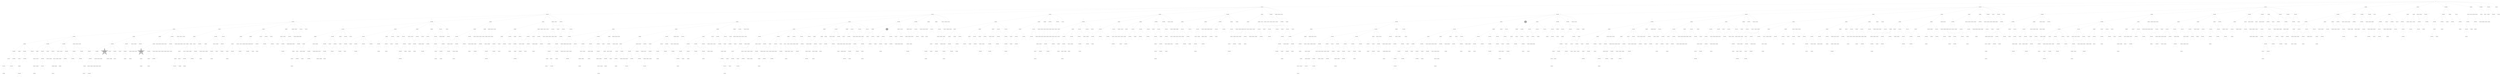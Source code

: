 digraph G { 
10799 -> 10800;
10799 -> 10801;
10799 -> 10803;
10799 -> 10814;
10799 -> 10827;
10799 -> 10849;
10799 -> 10887;
10799 -> 10960;
10799 -> 11080;
10799 -> 11313;
10800 -> 10802;
10800 -> 10804;
10800 -> 10807;
10800 -> 10815;
10800 -> 10828;
10800 -> 10850;
10800 -> 10888;
10800 -> 10961;
10800 -> 11314;
10800 -> 11724;
10801 -> 10805;
10801 -> 10808;
10801 -> 10816;
10801 -> 10829;
10801 -> 10851;
10801 -> 10889;
10801 -> 10962;
10801 -> 11081;
10801 -> 11315;
10801 -> 11725;
10802 -> 10806;
10802 -> 10809;
10802 -> 10817;
10802 -> 10830;
10802 -> 10963;
10802 -> 11316;
10802 -> 11726;
10803 -> 10810;
10803 -> 10818;
10803 -> 10831;
10803 -> 10852;
10803 -> 10890;
10803 -> 10964;
10803 -> 11082;
10803 -> 11317;
10803 -> 11727;
10804 -> 10811;
10804 -> 10819;
10804 -> 10832;
10804 -> 10853;
10804 -> 10891;
10804 -> 10965;
10804 -> 11083;
10804 -> 11318;
10804 -> 11728;
10805 -> 10812;
10805 -> 10820;
10805 -> 10833;
10805 -> 10854;
10805 -> 10892;
10805 -> 10966;
10805 -> 11319;
10805 -> 11729;
10806 -> 10813;
10806 -> 10821;
10806 -> 10855;
10806 -> 10893;
10806 -> 10967;
10806 -> 11084;
10806 -> 11320;
10806 -> 11730;
10807 -> 10834;
10807 -> 10894;
10807 -> 10968;
10807 -> 11085;
10807 -> 11321;
10807 -> 11731;
10808 -> 10822;
10808 -> 10835;
10808 -> 10856;
10808 -> 10895;
10808 -> 11086;
10808 -> 11322;
10808 -> 11732;
10809 -> 10836;
10809 -> 10857;
10809 -> 10896;
10809 -> 10969;
10809 -> 11087;
10809 -> 11323;
10810 -> 10823;
10810 -> 10897;
10810 -> 11088;
10810 -> 11324;
10810 -> 11733;
10811 -> 10824;
10811 -> 10837;
10811 -> 10858;
10811 -> 10898;
10811 -> 10970;
10811 -> 11325;
10811 -> 11734;
10812 -> 10825;
10812 -> 10838;
10812 -> 10899;
10812 -> 11089;
10813 -> 10826;
10813 -> 10839;
10813 -> 10859;
10813 -> 10971;
10813 -> 11090;
10813 -> 11326;
10813 -> 11735;
10814 -> 10840;
10814 -> 10900;
10814 -> 10972;
10814 -> 11091;
10814 -> 11736;
10815 -> 10841;
10815 -> 10860;
10815 -> 10901;
10815 -> 10973;
10815 -> 11092;
10815 -> 11327;
10815 -> 11737;
10816 -> 10842;
10816 -> 10861;
10816 -> 10902;
10816 -> 11093;
10816 -> 11328;
10817 -> 10862;
10817 -> 10974;
10817 -> 11094;
10817 -> 11329;
10817 -> 11738;
10818 -> 10843;
10818 -> 10863;
10818 -> 10903;
10818 -> 11095;
10818 -> 11330;
10818 -> 11739;
10819 -> 10844;
10819 -> 10864;
10819 -> 10904;
10819 -> 10975;
10819 -> 11096;
10819 -> 11331;
10819 -> 11740;
10820 -> 10845;
10820 -> 10905;
10820 -> 11332;
10820 -> 11741;
10821 -> 10846;
10821 -> 10865;
10821 -> 11742;
10822 -> 10847;
10822 -> 10866;
10822 -> 10976;
10822 -> 11097;
10822 -> 11333;
10822 -> 11743;
10823 -> 10906;
10823 -> 11334;
10823 -> 11744;
10824 -> 10867;
10824 -> 10907;
10824 -> 10977;
10824 -> 11098;
10824 -> 11335;
10824 -> 11745;
10825 -> 10908;
10825 -> 10978;
10825 -> 11099;
10825 -> 11336;
10825 -> 11746;
10826 -> 10848;
10826 -> 10868;
10826 -> 10909;
10826 -> 11100;
10826 -> 11337;
10826 -> 11747;
10827 -> 10869;
10827 -> 10910;
10827 -> 10979;
10827 -> 11101;
10827 -> 11338;
10827 -> 11748;
10828 -> 10870;
10828 -> 10911;
10828 -> 10980;
10828 -> 11102;
10828 -> 11339;
10829 -> 10871;
10829 -> 10912;
10829 -> 11103;
10829 -> 11749;
10830 -> 10872;
10830 -> 10913;
10830 -> 11104;
10830 -> 11340;
10830 -> 11750;
10831 -> 10873;
10831 -> 10914;
10831 -> 10981;
10831 -> 11751;
10832 -> 10874;
10832 -> 10915;
10832 -> 10982;
10832 -> 11752;
10833 -> 10875;
10834 -> 10876;
10834 -> 10916;
10834 -> 10983;
10834 -> 11105;
10834 -> 11341;
10835 -> 10917;
10835 -> 10984;
10835 -> 11106;
10835 -> 11342;
10836 -> 10877;
10836 -> 10918;
10836 -> 11107;
10836 -> 11343;
10836 -> 11753;
10837 -> 10878;
10837 -> 10919;
10837 -> 11108;
10837 -> 11344;
10837 -> 11754;
10838 -> 10879;
10838 -> 10920;
10838 -> 10985;
10838 -> 11109;
10838 -> 11755;
10839 -> 10880;
10839 -> 10986;
10839 -> 11110;
10839 -> 11345;
10839 -> 11756;
10840 -> 10881;
10840 -> 10921;
10840 -> 10987;
10840 -> 11111;
10840 -> 11346;
10840 -> 11757;
10841 -> 10882;
10841 -> 10922;
10841 -> 11112;
10841 -> 11347;
10841 -> 11758;
10842 -> 10883;
10842 -> 10923;
10842 -> 10988;
10842 -> 11113;
10842 -> 11348;
10842 -> 11759;
10843 -> 10884;
10843 -> 10924;
10843 -> 10989;
10843 -> 11114;
10843 -> 11349;
10843 -> 11760;
10844 -> 10885;
10844 -> 10925;
10844 -> 10990;
10844 -> 11115;
10844 -> 11350;
10844 -> 11761;
10845 -> 10886;
10845 -> 10926;
10845 -> 10991;
10845 -> 11116;
10845 -> 11762;
10846 -> 10927;
10846 -> 11117;
10846 -> 11351;
10846 -> 11763;
10847 -> 10928;
10847 -> 10992;
10847 -> 11118;
10847 -> 11352;
10847 -> 11764;
10848 -> 10929;
10848 -> 10993;
10848 -> 11353;
10848 -> 11765;
10849 -> 10930;
10849 -> 10994;
10849 -> 11119;
10850 -> 10931;
10850 -> 10995;
10850 -> 11120;
10850 -> 11354;
10850 -> 11766;
10851 -> 10932;
10851 -> 11121;
10851 -> 11355;
10851 -> 11767;
10852 -> 10933;
10852 -> 11122;
10852 -> 11356;
10852 -> 11768;
10853 -> 10996;
10853 -> 11123;
10853 -> 11357;
10853 -> 11769;
10854 -> 10997;
10854 -> 11124;
10854 -> 11358;
10854 -> 11770;
10855 -> 10934;
10855 -> 10998;
10855 -> 11125;
10855 -> 11359;
10855 -> 11771;
10856 -> 10935;
10856 -> 10999;
10856 -> 11126;
10856 -> 11360;
10856 -> 11772;
10857 -> 10936;
10857 -> 11000;
10857 -> 11127;
10857 -> 11361;
10857 -> 11773;
10858 -> 10937;
10858 -> 11128;
10858 -> 11362;
10858 -> 11774;
10859 -> 10938;
10859 -> 11129;
10859 -> 11363;
10859 -> 11775;
10860 -> 10939;
10860 -> 11130;
10860 -> 11364;
10860 -> 11776;
10861 -> 10940;
10861 -> 11001;
10861 -> 11131;
10861 -> 11365;
10862 -> 10941;
10862 -> 11002;
10862 -> 11366;
10862 -> 11777;
10863 -> 11003;
10863 -> 11132;
10863 -> 11367;
10863 -> 11778;
10864 -> 10942;
10864 -> 11004;
10864 -> 11368;
10865 -> 10943;
10865 -> 11133;
10865 -> 11369;
10865 -> 11779;
10866 -> 10944;
10866 -> 11134;
10866 -> 11370;
10866 -> 11780;
10867 -> 10945;
10867 -> 11005;
10867 -> 11135;
10867 -> 11371;
10867 -> 11781;
10868 -> 11006;
10868 -> 11136;
10868 -> 11372;
10868 -> 11782;
10869 -> 10946;
10869 -> 11007;
10869 -> 11137;
10869 -> 11373;
10869 -> 11783;
10870 -> 10947;
10870 -> 11008;
10870 -> 11138;
10870 -> 11784;
10871 -> 10948;
10871 -> 11009;
10871 -> 11374;
10871 -> 11785;
10872 -> 10949;
10872 -> 11010;
10872 -> 11375;
10872 -> 11786;
10873 -> 11011;
10873 -> 11139;
10873 -> 11787;
10874 -> 10950;
10874 -> 11376;
10874 -> 11788;
10875 -> 11012;
10875 -> 11140;
10875 -> 11789;
10876 -> 10951;
10876 -> 11013;
10876 -> 11377;
10876 -> 11790;
10877 -> 11014;
10877 -> 11141;
10877 -> 11378;
10878 -> 10952;
10878 -> 11015;
10878 -> 11142;
10878 -> 11791;
10879 -> 10953;
10879 -> 11016;
10879 -> 11143;
10879 -> 11792;
10880 -> 10954;
10880 -> 11017;
10880 -> 11144;
10880 -> 11379;
10880 -> 11793;
10881 -> 10955;
10881 -> 11018;
10881 -> 11145;
10881 -> 11380;
10881 -> 11794;
10882 -> 11019;
10882 -> 11146;
10882 -> 11381;
10883 -> 10956;
10883 -> 11020;
10883 -> 11382;
10883 -> 11795;
10884 -> 10957;
10884 -> 11021;
10884 -> 11147;
10884 -> 11383;
10884 -> 11796;
10885 -> 10958;
10885 -> 11022;
10885 -> 11148;
10885 -> 11797;
10886 -> 10959;
10886 -> 11023;
10886 -> 11149;
10886 -> 11384;
10886 -> 11798;
10887 -> 11024;
10887 -> 11150;
10887 -> 11385;
10887 -> 11799;
10888 -> 11151;
10888 -> 11386;
10888 -> 11800;
10889 -> 11025;
10889 -> 11152;
10889 -> 11801;
10890 -> 11026;
10890 -> 11153;
10890 -> 11387;
10891 -> 11154;
10891 -> 11388;
10891 -> 11802;
10892 -> 11155;
10892 -> 11389;
10892 -> 11803;
10893 -> 11027;
10893 -> 11390;
10893 -> 11804;
10894 -> 11028;
10894 -> 11156;
10894 -> 11391;
10894 -> 11805;
10895 -> 11029;
10895 -> 11392;
10895 -> 11806;
10896 -> 11030;
10896 -> 11157;
10896 -> 11393;
10896 -> 11807;
10897 -> 11031;
10897 -> 11158;
10897 -> 11394;
10897 -> 11808;
10898 -> 11032;
10898 -> 11395;
10898 -> 11809;
10899 -> 11033;
10899 -> 11396;
10899 -> 11810;
10900 -> 11159;
10900 -> 11811;
10901 -> 11034;
10901 -> 11160;
10901 -> 11397;
10901 -> 11812;
10902 -> 11035;
10902 -> 11161;
10902 -> 11398;
10902 -> 11813;
10903 -> 11162;
10903 -> 11399;
10904 -> 11163;
10904 -> 11400;
10904 -> 11814;
10905 -> 11036;
10905 -> 11164;
10905 -> 11401;
10906 -> 11037;
10906 -> 11165;
10906 -> 11402;
10906 -> 11815;
10907 -> 11038;
10907 -> 11166;
10907 -> 11403;
10907 -> 11816;
10908 -> 11039;
10908 -> 11167;
10908 -> 11404;
10908 -> 11817;
10909 -> 11040;
10909 -> 11168;
10909 -> 11405;
10910 -> 11169;
10910 -> 11818;
10911 -> 11041;
10911 -> 11170;
10911 -> 11406;
10911 -> 11819;
10912 -> 11042;
10912 -> 11171;
10912 -> 11407;
10912 -> 11820;
10913 -> 11043;
10913 -> 11172;
10913 -> 11408;
10913 -> 11821;
10914 -> 11044;
10914 -> 11173;
10914 -> 11409;
10914 -> 11822;
10915 -> 11045;
10915 -> 11174;
10915 -> 11410;
10916 -> 11046;
10916 -> 11175;
10916 -> 11411;
10916 -> 11823;
10917 -> 11047;
10917 -> 11176;
10917 -> 11412;
10917 -> 11824;
10918 -> 11048;
10918 -> 11413;
10918 -> 11825;
10919 -> 11049;
10919 -> 11177;
10919 -> 11414;
10919 -> 11826;
10920 -> 11050;
10920 -> 11178;
10920 -> 11415;
10921 -> 11179;
10921 -> 11416;
10921 -> 11827;
10922 -> 11051;
10922 -> 11417;
10922 -> 11828;
10923 -> 11180;
10923 -> 11418;
10923 -> 11829;
10924 -> 11052;
10924 -> 11181;
10924 -> 11419;
10924 -> 11830;
10925 -> 11053;
10925 -> 11182;
10925 -> 11420;
10926 -> 11054;
10926 -> 11831;
10927 -> 11055;
10927 -> 11183;
10927 -> 11832;
10928 -> 11056;
10928 -> 11184;
10928 -> 11421;
10928 -> 11833;
10929 -> 11185;
10929 -> 11834;
10930 -> 11057;
10930 -> 11422;
10930 -> 11835;
10931 -> 11058;
10931 -> 11186;
10931 -> 11423;
10931 -> 11836;
10932 -> 11059;
10932 -> 11187;
10932 -> 11424;
10932 -> 11837;
10933 -> 11188;
10933 -> 11425;
10933 -> 11838;
10934 -> 11060;
10934 -> 11189;
10934 -> 11426;
10934 -> 11839;
10935 -> 11061;
10935 -> 11190;
10935 -> 11840;
10936 -> 11062;
10936 -> 11191;
10936 -> 11427;
10936 -> 11841;
10937 -> 11063;
10937 -> 11192;
10937 -> 11428;
10937 -> 11842;
10938 -> 11064;
10938 -> 11193;
10938 -> 11429;
10938 -> 11843;
10939 -> 11065;
10939 -> 11194;
10939 -> 11430;
10939 -> 11844;
10940 -> 11066;
10940 -> 11195;
10940 -> 11431;
10940 -> 11845;
10941 -> 11067;
10941 -> 11196;
10941 -> 11432;
10941 -> 11846;
10942 -> 11197;
10942 -> 11847;
10943 -> 11198;
10943 -> 11433;
10943 -> 11848;
10944 -> 11068;
10944 -> 11199;
10944 -> 11434;
10945 -> 11069;
10945 -> 11435;
10945 -> 11849;
10946 -> 11200;
10946 -> 11850;
10947 -> 11070;
10947 -> 11436;
10947 -> 11851;
10948 -> 11071;
10948 -> 11201;
10948 -> 11437;
10948 -> 11852;
10949 -> 11202;
10949 -> 11438;
10949 -> 11853;
10950 -> 11072;
10950 -> 11203;
10950 -> 11854;
10951 -> 11204;
10951 -> 11439;
10951 -> 11855;
10952 -> 11073;
10952 -> 11205;
10952 -> 11440;
10953 -> 11074;
10953 -> 11206;
10953 -> 11441;
10953 -> 11856;
10954 -> 11075;
10954 -> 11207;
10954 -> 11442;
10954 -> 11857;
10955 -> 11076;
10955 -> 11208;
10955 -> 11858;
10956 -> 11077;
10956 -> 11209;
10956 -> 11859;
10957 -> 11078;
10957 -> 11210;
10957 -> 11443;
10957 -> 11860;
10958 -> 11079;
10958 -> 11211;
10958 -> 11444;
10958 -> 11861;
10959 -> 11212;
10959 -> 11445;
10959 -> 11862;
10960 -> 11213;
10960 -> 11446;
10961 -> 11447;
10961 -> 11863;
10962 -> 11214;
10962 -> 11448;
10962 -> 11864;
10963 -> 11215;
10963 -> 11449;
10963 -> 11865;
10964 -> 11216;
10964 -> 11450;
10964 -> 11866;
10965 -> 11451;
10966 -> 11217;
10966 -> 11452;
10966 -> 11867;
10967 -> 11218;
10967 -> 11868;
10968 -> 11219;
10968 -> 11453;
10969 -> 11220;
10969 -> 11454;
10970 -> 11221;
10970 -> 11455;
10971 -> 11222;
10971 -> 11456;
10971 -> 11869;
10972 -> 11223;
10972 -> 11457;
10973 -> 11224;
10973 -> 11458;
10973 -> 11870;
10974 -> 11225;
10974 -> 11459;
10974 -> 11871;
10975 -> 11226;
10975 -> 11872;
10976 -> 11227;
10976 -> 11460;
10976 -> 11873;
10977 -> 11228;
10978 -> 11229;
10978 -> 11461;
10979 -> 11230;
10979 -> 11462;
10980 -> 11231;
10980 -> 11463;
10980 -> 11874;
10981 -> 11232;
10981 -> 11464;
10981 -> 11875;
10982 -> 11233;
10982 -> 11465;
10982 -> 11876;
10983 -> 11234;
10983 -> 11466;
10983 -> 11877;
10984 -> 11235;
10984 -> 11467;
10984 -> 11878;
10985 -> 11236;
10985 -> 11468;
10986 -> 11469;
10987 -> 11237;
10987 -> 11470;
10987 -> 11879;
10988 -> 11238;
10988 -> 11471;
10988 -> 11880;
10989 -> 11239;
10989 -> 11472;
10990 -> 11240;
10990 -> 11473;
10990 -> 11881;
10991 -> 11241;
10991 -> 11474;
10991 -> 11882;
10992 -> 11242;
10992 -> 11475;
10992 -> 11883;
10993 -> 11243;
10994 -> 11476;
10995 -> 11244;
10995 -> 11477;
10995 -> 11884;
10996 -> 11245;
10996 -> 11885;
10997 -> 11246;
10998 -> 11247;
10998 -> 11478;
10998 -> 11886;
10999 -> 11248;
10999 -> 11479;
10999 -> 11887;
11000 -> 11249;
11000 -> 11480;
11000 -> 11888;
11001 -> 11250;
11001 -> 11481;
11001 -> 11889;
11002 -> 11251;
11002 -> 11890;
11003 -> 11252;
11003 -> 11482;
11003 -> 11891;
11004 -> 11253;
11004 -> 11483;
11004 -> 11892;
11005 -> 11484;
11006 -> 11254;
11006 -> 11485;
11007 -> 11255;
11007 -> 11486;
11007 -> 11893;
11008 -> 11256;
11008 -> 11487;
11009 -> 11894;
11010 -> 11488;
11010 -> 11895;
11011 -> 11257;
11011 -> 11489;
11011 -> 11896;
11012 -> 11258;
11012 -> 11490;
11012 -> 11897;
11013 -> 11259;
11013 -> 11491;
11014 -> 11260;
11014 -> 11492;
11014 -> 11898;
11015 -> 11261;
11015 -> 11493;
11016 -> 11494;
11016 -> 11899;
11018 -> 11262;
11018 -> 11495;
11018 -> 11900;
11019 -> 11263;
11019 -> 11496;
11019 -> 11901;
11020 -> 11264;
11020 -> 11902;
11021 -> 11265;
11021 -> 11497;
11022 -> 11498;
11022 -> 11903;
11023 -> 11266;
11023 -> 11499;
11024 -> 11267;
11024 -> 11500;
11025 -> 11268;
11025 -> 11904;
11026 -> 11269;
11026 -> 11501;
11027 -> 11270;
11027 -> 11502;
11027 -> 11905;
11028 -> 11271;
11028 -> 11503;
11028 -> 11906;
11029 -> 11504;
11030 -> 11272;
11030 -> 11505;
11031 -> 11273;
11031 -> 11506;
11031 -> 11907;
11032 -> 11274;
11032 -> 11908;
11033 -> 11275;
11033 -> 11507;
11033 -> 11909;
11034 -> 11276;
11034 -> 11508;
11034 -> 11910;
11035 -> 11277;
11035 -> 11911;
11036 -> 11278;
11036 -> 11509;
11036 -> 11912;
11037 -> 11279;
11038 -> 11280;
11038 -> 11510;
11039 -> 11913;
11040 -> 11281;
11040 -> 11914;
11041 -> 11282;
11041 -> 11511;
11042 -> 11283;
11042 -> 11512;
11042 -> 11915;
11043 -> 11284;
11043 -> 11513;
11043 -> 11916;
11044 -> 11285;
11044 -> 11514;
11045 -> 11917;
11046 -> 11286;
11046 -> 11515;
11046 -> 11918;
11047 -> 11516;
11047 -> 11919;
11048 -> 11287;
11048 -> 11517;
11048 -> 11920;
11049 -> 11288;
11049 -> 11518;
11050 -> 11289;
11050 -> 11519;
11050 -> 11921;
11051 -> 11290;
11051 -> 11520;
11052 -> 11291;
11052 -> 11521;
11052 -> 11922;
11053 -> 11292;
11053 -> 11522;
11053 -> 11923;
11054 -> 11293;
11054 -> 11523;
11055 -> 11294;
11055 -> 11524;
11056 -> 11295;
11056 -> 11525;
11056 -> 11924;
11057 -> 11296;
11058 -> 11297;
11058 -> 11526;
11058 -> 11925;
11059 -> 11298;
11059 -> 11527;
11059 -> 11926;
11060 -> 11528;
11060 -> 11927;
11061 -> 11299;
11061 -> 11529;
11061 -> 11928;
11063 -> 11300;
11063 -> 11530;
11063 -> 11929;
11064 -> 11531;
11065 -> 11301;
11065 -> 11930;
11066 -> 11302;
11066 -> 11532;
11066 -> 11931;
11067 -> 11303;
11067 -> 11533;
11067 -> 11932;
11068 -> 11304;
11068 -> 11534;
11068 -> 11933;
11069 -> 11305;
11069 -> 11535;
11070 -> 11306;
11070 -> 11536;
11070 -> 11934;
11071 -> 11537;
11072 -> 11307;
11072 -> 11538;
11072 -> 11935;
11073 -> 11308;
11073 -> 11539;
11073 -> 11936;
11074 -> 11309;
11074 -> 11540;
11074 -> 11937;
11075 -> 11310;
11075 -> 11541;
11075 -> 11938;
11076 -> 11311;
11076 -> 11542;
11076 -> 11939;
11077 -> 11940;
11078 -> 11941;
11079 -> 11312;
11079 -> 11543;
11080 -> 11544;
11080 -> 11942;
11081 -> 11943;
11082 -> 11545;
11082 -> 11944;
11083 -> 11546;
11083 -> 11945;
11084 -> 11547;
11085 -> 11548;
11085 -> 11946;
11087 -> 11549;
11087 -> 11947;
11088 -> 11550;
11088 -> 11948;
11089 -> 11551;
11090 -> 11552;
11090 -> 11949;
11091 -> 11553;
11092 -> 11554;
11093 -> 11555;
11093 -> 11950;
11094 -> 11556;
11095 -> 11557;
11095 -> 11951;
11096 -> 11558;
11096 -> 11952;
11097 -> 11953;
11098 -> 11954;
11099 -> 11559;
11099 -> 11955;
11100 -> 11560;
11100 -> 11956;
11101 -> 11561;
11101 -> 11957;
11102 -> 11562;
11102 -> 11958;
11103 -> 11563;
11103 -> 11959;
11104 -> 11564;
11105 -> 11960;
11106 -> 11565;
11106 -> 11961;
11107 -> 11566;
11107 -> 11962;
11108 -> 11567;
11109 -> 11568;
11109 -> 11963;
11110 -> 11569;
11110 -> 11964;
11111 -> 11570;
11111 -> 11965;
11112 -> 11966;
11113 -> 11571;
11113 -> 11967;
11114 -> 11572;
11114 -> 11968;
11115 -> 11573;
11115 -> 11969;
11116 -> 11574;
11116 -> 11970;
11117 -> 11971;
11118 -> 11575;
11118 -> 11972;
11119 -> 11576;
11120 -> 11577;
11120 -> 11973;
11121 -> 11578;
11121 -> 11974;
11122 -> 11579;
11122 -> 11975;
11123 -> 11976;
11124 -> 11580;
11124 -> 11977;
11125 -> 11581;
11125 -> 11978;
11126 -> 11979;
11127 -> 11980;
11128 -> 11582;
11128 -> 11981;
11129 -> 11982;
11130 -> 11583;
11130 -> 11983;
11131 -> 11584;
11131 -> 11984;
11132 -> 11585;
11132 -> 11985;
11133 -> 11586;
11133 -> 11986;
11134 -> 11587;
11134 -> 11987;
11135 -> 11588;
11136 -> 11589;
11136 -> 11988;
11137 -> 11590;
11137 -> 11989;
11138 -> 11591;
11138 -> 11990;
11139 -> 11592;
11139 -> 11991;
11140 -> 11593;
11141 -> 11594;
11141 -> 11992;
11142 -> 11993;
11143 -> 11994;
11144 -> 11595;
11144 -> 11995;
11145 -> 11596;
11145 -> 11996;
11146 -> 11597;
11147 -> 11598;
11147 -> 11997;
11148 -> 11599;
11149 -> 11998;
11151 -> 11600;
11152 -> 11999;
11153 -> 11601;
11155 -> 11602;
11155 -> 12000;
11156 -> 11603;
11156 -> 12001;
11157 -> 11604;
11157 -> 12002;
11158 -> 11605;
11158 -> 12003;
11159 -> 11606;
11160 -> 11607;
11160 -> 12004;
11161 -> 11608;
11161 -> 12005;
11162 -> 11609;
11163 -> 11610;
11163 -> 12006;
11164 -> 11611;
11165 -> 11612;
11165 -> 12007;
11166 -> 11613;
11166 -> 12008;
11167 -> 11614;
11167 -> 12009;
11168 -> 11615;
11168 -> 12010;
11169 -> 11616;
11170 -> 12011;
11171 -> 11617;
11171 -> 12012;
11172 -> 11618;
11172 -> 12013;
11173 -> 11619;
11173 -> 12014;
11174 -> 11620;
11174 -> 12015;
11175 -> 11621;
11176 -> 11622;
11176 -> 12016;
11177 -> 11623;
11177 -> 12017;
11178 -> 11624;
11178 -> 12018;
11179 -> 11625;
11179 -> 12019;
11180 -> 11626;
11180 -> 12020;
11181 -> 11627;
11182 -> 11628;
11182 -> 12021;
11183 -> 11629;
11183 -> 12022;
11184 -> 11630;
11184 -> 12023;
11185 -> 11631;
11185 -> 12024;
11186 -> 11632;
11186 -> 12025;
11187 -> 11633;
11189 -> 12026;
11190 -> 11634;
11190 -> 12027;
11191 -> 12028;
11192 -> 11635;
11192 -> 12029;
11193 -> 11636;
11194 -> 12030;
11195 -> 11637;
11195 -> 12031;
11196 -> 11638;
11197 -> 11639;
11197 -> 12032;
11198 -> 12033;
11199 -> 11640;
11199 -> 12034;
11200 -> 12035;
11201 -> 11641;
11202 -> 11642;
11202 -> 12036;
11203 -> 11643;
11204 -> 11644;
11204 -> 12037;
11205 -> 11645;
11205 -> 12038;
11206 -> 11646;
11206 -> 12039;
11207 -> 11647;
11207 -> 12040;
11208 -> 12041;
11209 -> 11648;
11209 -> 12042;
11211 -> 11649;
11211 -> 12043;
11212 -> 11650;
11212 -> 12044;
11213 -> 12045;
11214 -> 11651;
11215 -> 11652;
11215 -> 12046;
11216 -> 11653;
11216 -> 12047;
11217 -> 11654;
11218 -> 11655;
11218 -> 12048;
11219 -> 11656;
11219 -> 12049;
11220 -> 11657;
11220 -> 12050;
11221 -> 11658;
11221 -> 12051;
11222 -> 11659;
11222 -> 12052;
11223 -> 11660;
11223 -> 12053;
11224 -> 11661;
11225 -> 11662;
11225 -> 12054;
11226 -> 11663;
11227 -> 11664;
11227 -> 12055;
11228 -> 11665;
11228 -> 12056;
11229 -> 12057;
11230 -> 11666;
11230 -> 12058;
11231 -> 12059;
11232 -> 11667;
11232 -> 12060;
11233 -> 11668;
11233 -> 12061;
11234 -> 11669;
11234 -> 12062;
11235 -> 11670;
11235 -> 12063;
11236 -> 12064;
11239 -> 11671;
11239 -> 12065;
11240 -> 11672;
11240 -> 12066;
11241 -> 12067;
11242 -> 11673;
11242 -> 12068;
11243 -> 11674;
11244 -> 12069;
11245 -> 11675;
11245 -> 12070;
11246 -> 11676;
11246 -> 12071;
11247 -> 12072;
11248 -> 12073;
11249 -> 12074;
11250 -> 11677;
11250 -> 12075;
11251 -> 12076;
11252 -> 11678;
11252 -> 12077;
11253 -> 11679;
11253 -> 12078;
11254 -> 11680;
11255 -> 12079;
11256 -> 12080;
11257 -> 11681;
11257 -> 12081;
11258 -> 11682;
11258 -> 12082;
11259 -> 11683;
11259 -> 12083;
11260 -> 11684;
11260 -> 12084;
11261 -> 11685;
11261 -> 12085;
11262 -> 12086;
11263 -> 11686;
11263 -> 12087;
11264 -> 11687;
11264 -> 12088;
11265 -> 11688;
11266 -> 12089;
11267 -> 11689;
11267 -> 12090;
11268 -> 12091;
11269 -> 11690;
11269 -> 12092;
11271 -> 11691;
11271 -> 12093;
11272 -> 11692;
11272 -> 12094;
11273 -> 11693;
11273 -> 12095;
11274 -> 11694;
11274 -> 12096;
11275 -> 11695;
11275 -> 12097;
11276 -> 11696;
11277 -> 12098;
11278 -> 12099;
11279 -> 11697;
11280 -> 11698;
11280 -> 12100;
11281 -> 11699;
11281 -> 12101;
11282 -> 11700;
11283 -> 12102;
11284 -> 11701;
11284 -> 12103;
11285 -> 11702;
11285 -> 12104;
11287 -> 11703;
11287 -> 12105;
11288 -> 11704;
11288 -> 12106;
11289 -> 11705;
11289 -> 12107;
11290 -> 11706;
11290 -> 12108;
11291 -> 11707;
11291 -> 12109;
11292 -> 11708;
11292 -> 12110;
11293 -> 11709;
11294 -> 12111;
11295 -> 11710;
11295 -> 12112;
11296 -> 11711;
11296 -> 12113;
11297 -> 11712;
11297 -> 12114;
11298 -> 12115;
11299 -> 11713;
11299 -> 12116;
11300 -> 11714;
11300 -> 12117;
11301 -> 11715;
11302 -> 11716;
11303 -> 12118;
11304 -> 11717;
11304 -> 12119;
11305 -> 12120;
11306 -> 11718;
11306 -> 12121;
11307 -> 11719;
11308 -> 11720;
11308 -> 12122;
11309 -> 11721;
11309 -> 12123;
11310 -> 12124;
11311 -> 11722;
11311 -> 12125;
11312 -> 11723;
11312 -> 12126;
11313 -> 12127;
11315 -> 12128;
11316 -> 12129;
11317 -> 12130;
11318 -> 12131;
11321 -> 12132;
11322 -> 12133;
11323 -> 12134;
11325 -> 12135;
11326 -> 12136;
11328 -> 12137;
11329 -> 12138;
11330 -> 12139;
11331 -> 12140;
11332 -> 12141;
11333 -> 12142;
11334 -> 12143;
11335 -> 12144;
11336 -> 12145;
11337 -> 12146;
11339 -> 12147;
11340 -> 12148;
11342 -> 12149;
11344 -> 12150;
11345 -> 12151;
11348 -> 12152;
11349 -> 12153;
11350 -> 12154;
11351 -> 12155;
11352 -> 12156;
11353 -> 12157;
11354 -> 12158;
11355 -> 12159;
11356 -> 12160;
11357 -> 12161;
11359 -> 12162;
11360 -> 12163;
11362 -> 12164;
11363 -> 12165;
11364 -> 12166;
11365 -> 12167;
11367 -> 12168;
11368 -> 12169;
11369 -> 12170;
11370 -> 12171;
11371 -> 12172;
11372 -> 12173;
11373 -> 12174;
11374 -> 12175;
11376 -> 12176;
11377 -> 12177;
11378 -> 12178;
11379 -> 12179;
11380 -> 12180;
11382 -> 12181;
11383 -> 12182;
11384 -> 12183;
11385 -> 12184;
11386 -> 12185;
11387 -> 12186;
11388 -> 12187;
11389 -> 12188;
11390 -> 12189;
11391 -> 12190;
11392 -> 12191;
11395 -> 12192;
11396 -> 12193;
11397 -> 12194;
11399 -> 12195;
11401 -> 12196;
11402 -> 12197;
11403 -> 12198;
11404 -> 12199;
11405 -> 12200;
11406 -> 12201;
11407 -> 12202;
11408 -> 12203;
11409 -> 12204;
11410 -> 12205;
11411 -> 12206;
11412 -> 12207;
11413 -> 12208;
11414 -> 12209;
11417 -> 12210;
11420 -> 12211;
11421 -> 12212;
11422 -> 12213;
11423 -> 12214;
11425 -> 12215;
11429 -> 12216;
11431 -> 12217;
11432 -> 12218;
11435 -> 12219;
11436 -> 12220;
11437 -> 12221;
11438 -> 12222;
11439 -> 12223;
11440 -> 12224;
11441 -> 12225;
11442 -> 12226;
11443 -> 12227;
11444 -> 12228;
11446 -> 12229;
11448 -> 12230;
11449 -> 12231;
11450 -> 12232;
11451 -> 12233;
11452 -> 12234;
11453 -> 12235;
11454 -> 12236;
11456 -> 12237;
11457 -> 12238;
11458 -> 12239;
11459 -> 12240;
11460 -> 12241;
11462 -> 12242;
11463 -> 12243;
11464 -> 12244;
11465 -> 12245;
11467 -> 12246;
11468 -> 12247;
11469 -> 12248;
11471 -> 12249;
11472 -> 12250;
11473 -> 12251;
11475 -> 12252;
11477 -> 12253;
11478 -> 12254;
11480 -> 12255;
11481 -> 12256;
11482 -> 12257;
11483 -> 12258;
11485 -> 12259;
11486 -> 12260;
11487 -> 12261;
11488 -> 12262;
11489 -> 12263;
11490 -> 12264;
11491 -> 12265;
11492 -> 12266;
11493 -> 12267;
11494 -> 12268;
11495 -> 12269;
11496 -> 12270;
11497 -> 12271;
11498 -> 12272;
11499 -> 12273;
11500 -> 12274;
11501 -> 12275;
11502 -> 12276;
11503 -> 12277;
11505 -> 12278;
11506 -> 12279;
11507 -> 12280;
11508 -> 12281;
11509 -> 12282;
11511 -> 12283;
11512 -> 12284;
11513 -> 12285;
11514 -> 12286;
11516 -> 12287;
11517 -> 12288;
11518 -> 12289;
11519 -> 12290;
11520 -> 12291;
11522 -> 12292;
11523 -> 12293;
11524 -> 12294;
11526 -> 12295;
11527 -> 12296;
11528 -> 12297;
11530 -> 12298;
11531 -> 12299;
11532 -> 12300;
11533 -> 12301;
11534 -> 12302;
11535 -> 12303;
11536 -> 12304;
11537 -> 12305;
11538 -> 12306;
11539 -> 12307;
11540 -> 12308;
11541 -> 12309;
11544 -> 12310;
11545 -> 12311;
11546 -> 12312;
11548 -> 12313;
11549 -> 12314;
11550 -> 12315;
11551 -> 12316;
11555 -> 12317;
11556 -> 12318;
11557 -> 12319;
11558 -> 12320;
11559 -> 12321;
11560 -> 12322;
11562 -> 12323;
11563 -> 12324;
11564 -> 12325;
11566 -> 12326;
11568 -> 12327;
11569 -> 12328;
11570 -> 12329;
11571 -> 12330;
11572 -> 12331;
11573 -> 12332;
11574 -> 12333;
11575 -> 12334;
11576 -> 12335;
11577 -> 12336;
11580 -> 12337;
11581 -> 12338;
11582 -> 12339;
11583 -> 12340;
11584 -> 12341;
11585 -> 12342;
11586 -> 12343;
11587 -> 12344;
11588 -> 12345;
11589 -> 12346;
11590 -> 12347;
11591 -> 12348;
11592 -> 12349;
11593 -> 12350;
11594 -> 12351;
11596 -> 12352;
11597 -> 12353;
11598 -> 12354;
11600 -> 12355;
11601 -> 12356;
11604 -> 12357;
11605 -> 12358;
11608 -> 12359;
11609 -> 12360;
11610 -> 12361;
11611 -> 12362;
11613 -> 12363;
11614 -> 12364;
11615 -> 12365;
11616 -> 12366;
11617 -> 12367;
11618 -> 12368;
11620 -> 12369;
11621 -> 12370;
11622 -> 12371;
11623 -> 12372;
11624 -> 12373;
11625 -> 12374;
11626 -> 12375;
11627 -> 12376;
11629 -> 12377;
11631 -> 12378;
11632 -> 12379;
11633 -> 12380;
11634 -> 12381;
11635 -> 12382;
11636 -> 12383;
11638 -> 12384;
11639 -> 12385;
11640 -> 12386;
11642 -> 12387;
11643 -> 12388;
11644 -> 12389;
11645 -> 12390;
11646 -> 12391;
11648 -> 12392;
11649 -> 12393;
11650 -> 12394;
11651 -> 12395;
11652 -> 12396;
11653 -> 12397;
11654 -> 12398;
11655 -> 12399;
11656 -> 12400;
11657 -> 12401;
11660 -> 12402;
11661 -> 12403;
11662 -> 12404;
11663 -> 12405;
11665 -> 12406;
11667 -> 12407;
11669 -> 12408;
11672 -> 12409;
11673 -> 12410;
11674 -> 12411;
11675 -> 12412;
11676 -> 12413;
11677 -> 12414;
11678 -> 12415;
11679 -> 12416;
11680 -> 12417;
11682 -> 12418;
11683 -> 12419;
11684 -> 12420;
11685 -> 12421;
11686 -> 12422;
11687 -> 12423;
11688 -> 12424;
11689 -> 12425;
11691 -> 12426;
11692 -> 12427;
11693 -> 12428;
11694 -> 12429;
11695 -> 12430;
11697 -> 12431;
11698 -> 12432;
11699 -> 12433;
11700 -> 12434;
11701 -> 12435;
11702 -> 12436;
11704 -> 12437;
11705 -> 12438;
11706 -> 12439;
11707 -> 12440;
11708 -> 12441;
11709 -> 12442;
11710 -> 12443;
11712 -> 12444;
11713 -> 12445;
11714 -> 12446;
11717 -> 12447;
11718 -> 12448;
11720 -> 12449;
11721 -> 12450;
11722 -> 12451;
11723 -> 12452;
10799 [label="GL" fontname="arial-bold" fontsize=56 width=5 height=5];
10800 [shape=circle style=filled fillcolor=white fontname="helvetica-bold" fontsize=56 label="M10791" width=0.63 height=2 ];
10801 [shape=star style=filled fillcolor=white fontname="helvetica-bold" fontsize=42 label="CNV_M10792"];
10802 [shape=star style=filled fillcolor=white fontname="helvetica-bold" fontsize=42 label="CNV_M10793"];
10803 [shape=circle style=filled fillcolor=white fontname="helvetica-bold" fontsize=56 label="M10794" width=2.6 height=2 ];
10804 [shape=circle style=filled fillcolor=white fontname="helvetica-bold" fontsize=56 label="M10795" width=1.88 height=2 ];
10805 [shape=star style=filled fillcolor=white fontname="helvetica-bold" fontsize=42 label="CNV_M10796"];
10806 [shape=star style=filled fillcolor=white fontname="helvetica-bold" fontsize=42 label="CNV_M10797"];
10807 [shape=circle style=filled fillcolor=white fontname="helvetica-bold" fontsize=56 label="M10798" width=0.19 height=2 ];
10808 [shape=star style=filled fillcolor=white fontname="helvetica-bold" fontsize=42 label="CNV_M10799"];
10809 [shape=star style=filled fillcolor=white fontname="helvetica-bold" fontsize=42 label="CNV_M10800"];
10810 [shape=star style=filled fillcolor=white fontname="helvetica-bold" fontsize=42 label="CNV_M10801"];
10811 [shape=circle style=filled fillcolor=white fontname="helvetica-bold" fontsize=56 label="M10802" width=4.03 height=2 ];
10812 [shape=star style=filled fillcolor=white fontname="helvetica-bold" fontsize=42 label="CNV_M10803"];
10813 [shape=circle style=filled fillcolor=white fontname="helvetica-bold" fontsize=56 label="M10804" width=2.62 height=2 ];
10814 [shape=circle style=filled fillcolor=white fontname="helvetica-bold" fontsize=56 label="M10805" width=3.39 height=2 ];
10815 [shape=circle style=filled fillcolor=white fontname="helvetica-bold" fontsize=56 label="M10806" width=3.97 height=2 ];
10816 [shape=circle style=filled fillcolor=white fontname="helvetica-bold" fontsize=56 label="M10807" width=4.45 height=2 ];
10817 [shape=circle style=filled fillcolor=white fontname="helvetica-bold" fontsize=56 label="M10808" width=3.07 height=2 ];
10818 [shape=circle style=filled fillcolor=white fontname="helvetica-bold" fontsize=56 label="M10809" width=4.05 height=2 ];
10819 [shape=circle style=filled fillcolor=white fontname="helvetica-bold" fontsize=56 label="M10810" width=2.61 height=2 ];
10820 [shape=circle style=filled fillcolor=white fontname="helvetica-bold" fontsize=56 label="M10811" width=1.05 height=2 ];
10821 [shape=circle style=filled fillcolor=white fontname="helvetica-bold" fontsize=56 label="M10812" width=4.71 height=2 ];
10822 [shape=star style=filled fillcolor=white fontname="helvetica-bold" fontsize=42 label="CNV_M10813"];
10823 [shape=star style=filled fillcolor=white fontname="helvetica-bold" fontsize=42 label="CNV_M10814"];
10824 [shape=circle style=filled fillcolor=white fontname="helvetica-bold" fontsize=56 label="M10815" width=3.88 height=2 ];
10825 [shape=circle style=filled fillcolor=white fontname="helvetica-bold" fontsize=56 label="M10816" width=2.99 height=2 ];
10826 [shape=star style=filled fillcolor=white fontname="helvetica-bold" fontsize=42 label="CNV_M10817"];
10827 [shape=circle style=filled fillcolor=white fontname="helvetica-bold" fontsize=56 label="M10818" width=4.65 height=2 ];
10828 [shape=star style=filled fillcolor=white fontname="helvetica-bold" fontsize=42 label="CNV_M10819"];
10829 [shape=circle style=filled fillcolor=white fontname="helvetica-bold" fontsize=56 label="M10820" width=0.3 height=2 ];
10830 [shape=circle style=filled fillcolor=white fontname="helvetica-bold" fontsize=56 label="M10821" width=0.16 height=2 ];
10831 [shape=star style=filled fillcolor=white fontname="helvetica-bold" fontsize=42 label="CNV_M10822"];
10832 [shape=star style=filled fillcolor=white fontname="helvetica-bold" fontsize=42 label="CNV_M10823"];
10833 [shape=circle style=filled fillcolor=grey fontname="helvetica-bold" fontsize=56 label="M10824" width=1.07 height=2 ];
10834 [shape=circle style=filled fillcolor=white fontname="helvetica-bold" fontsize=56 label="M10825" width=1.22 height=2 ];
10835 [shape=circle style=filled fillcolor=white fontname="helvetica-bold" fontsize=56 label="M10826" width=0.32 height=2 ];
10836 [shape=star style=filled fillcolor=white fontname="helvetica-bold" fontsize=42 label="CNV_M10827"];
10837 [shape=circle style=filled fillcolor=white fontname="helvetica-bold" fontsize=56 label="M10828" width=0.49 height=2 ];
10838 [shape=star style=filled fillcolor=white fontname="helvetica-bold" fontsize=42 label="CNV_M10829"];
10839 [shape=circle style=filled fillcolor=white fontname="helvetica-bold" fontsize=56 label="M10830" width=3.72 height=2 ];
10840 [shape=star style=filled fillcolor=white fontname="helvetica-bold" fontsize=42 label="CNV_M10831"];
10841 [shape=star style=filled fillcolor=white fontname="helvetica-bold" fontsize=42 label="CNV_M10832"];
10842 [shape=circle style=filled fillcolor=white fontname="helvetica-bold" fontsize=56 label="M10833" width=4.99 height=2 ];
10843 [shape=star style=filled fillcolor=white fontname="helvetica-bold" fontsize=42 label="CNV_M10834"];
10844 [shape=circle style=filled fillcolor=white fontname="helvetica-bold" fontsize=56 label="M10835" width=1.06 height=2 ];
10845 [shape=star style=filled fillcolor=white fontname="helvetica-bold" fontsize=42 label="CNV_M10836"];
10846 [shape=circle style=filled fillcolor=white fontname="helvetica-bold" fontsize=56 label="M10837" width=1.18 height=2 ];
10847 [shape=circle style=filled fillcolor=white fontname="helvetica-bold" fontsize=56 label="M10838" width=3.1 height=2 ];
10848 [shape=circle style=filled fillcolor=white fontname="helvetica-bold" fontsize=56 label="M10839" width=3.41 height=2 ];
10849 [shape=star style=filled fillcolor=white fontname="helvetica-bold" fontsize=42 label="CNV_M10840"];
10850 [shape=circle style=filled fillcolor=white fontname="helvetica-bold" fontsize=56 label="M10841" width=2.82 height=2 ];
10851 [shape=circle style=filled fillcolor=white fontname="helvetica-bold" fontsize=56 label="M10842" width=1.09 height=2 ];
10852 [shape=star style=filled fillcolor=white fontname="helvetica-bold" fontsize=42 label="CNV_M10843"];
10853 [shape=star style=filled fillcolor=white fontname="helvetica-bold" fontsize=42 label="CNV_M10844"];
10854 [shape=circle style=filled fillcolor=white fontname="helvetica-bold" fontsize=56 label="M10845" width=1.8 height=2 ];
10855 [shape=circle style=filled fillcolor=white fontname="helvetica-bold" fontsize=56 label="M10846" width=4.9 height=2 ];
10856 [shape=circle style=filled fillcolor=white fontname="helvetica-bold" fontsize=56 label="M10847" width=0.56 height=2 ];
10857 [shape=circle style=filled fillcolor=white fontname="helvetica-bold" fontsize=56 label="M10848" width=1 height=2 ];
10858 [shape=circle style=filled fillcolor=white fontname="helvetica-bold" fontsize=56 label="M10849" width=2.58 height=2 ];
10859 [shape=circle style=filled fillcolor=white fontname="helvetica-bold" fontsize=56 label="M10850" width=3.98 height=2 ];
10860 [shape=circle style=filled fillcolor=white fontname="helvetica-bold" fontsize=56 label="M10851" width=3.41 height=2 ];
10861 [shape=circle style=filled fillcolor=white fontname="helvetica-bold" fontsize=56 label="M10852" width=0.56 height=2 ];
10862 [shape=circle style=filled fillcolor=white fontname="helvetica-bold" fontsize=56 label="M10853" width=3.26 height=2 ];
10863 [shape=circle style=filled fillcolor=white fontname="helvetica-bold" fontsize=56 label="M10854" width=4.96 height=2 ];
10864 [shape=circle style=filled fillcolor=white fontname="helvetica-bold" fontsize=56 label="M10855" width=3.36 height=2 ];
10865 [shape=star style=filled fillcolor=white fontname="helvetica-bold" fontsize=42 label="CNV_M10856"];
10866 [shape=star style=filled fillcolor=white fontname="helvetica-bold" fontsize=42 label="CNV_M10857"];
10867 [shape=star style=filled fillcolor=white fontname="helvetica-bold" fontsize=42 label="CNV_M10858"];
10868 [shape=star style=filled fillcolor=white fontname="helvetica-bold" fontsize=42 label="CNV_M10859"];
10869 [shape=circle style=filled fillcolor=white fontname="helvetica-bold" fontsize=56 label="M10860" width=2.21 height=2 ];
10870 [shape=circle style=filled fillcolor=white fontname="helvetica-bold" fontsize=56 label="M10861" width=3.98 height=2 ];
10871 [shape=circle style=filled fillcolor=white fontname="helvetica-bold" fontsize=56 label="M10862" width=0.15 height=2 ];
10872 [shape=circle style=filled fillcolor=white fontname="helvetica-bold" fontsize=56 label="M10863" width=3 height=2 ];
10873 [shape=circle style=filled fillcolor=white fontname="helvetica-bold" fontsize=56 label="M10864" width=3.9 height=2 ];
10874 [shape=circle style=filled fillcolor=white fontname="helvetica-bold" fontsize=56 label="M10865" width=3.24 height=2 ];
10875 [shape=circle style=filled fillcolor=white fontname="helvetica-bold" fontsize=56 label="M10866" width=0.53 height=2 ];
10876 [shape=circle style=filled fillcolor=white fontname="helvetica-bold" fontsize=56 label="M10867" width=4.63 height=2 ];
10877 [shape=circle style=filled fillcolor=white fontname="helvetica-bold" fontsize=56 label="M10868" width=3.62 height=2 ];
10878 [shape=circle style=filled fillcolor=white fontname="helvetica-bold" fontsize=56 label="M10869" width=1.08 height=2 ];
10879 [shape=star style=filled fillcolor=white fontname="helvetica-bold" fontsize=42 label="CNV_M10870"];
10880 [shape=star style=filled fillcolor=white fontname="helvetica-bold" fontsize=42 label="CNV_M10871"];
10881 [shape=star style=filled fillcolor=white fontname="helvetica-bold" fontsize=42 label="CNV_M10872"];
10882 [shape=circle style=filled fillcolor=white fontname="helvetica-bold" fontsize=56 label="M10873" width=4.7 height=2 ];
10883 [shape=circle style=filled fillcolor=white fontname="helvetica-bold" fontsize=56 label="M10874" width=3.55 height=2 ];
10884 [shape=star style=filled fillcolor=white fontname="helvetica-bold" fontsize=42 label="CNV_M10875"];
10885 [shape=star style=filled fillcolor=white fontname="helvetica-bold" fontsize=42 label="CNV_M10876"];
10886 [shape=circle style=filled fillcolor=white fontname="helvetica-bold" fontsize=56 label="M10877" width=0.24 height=2 ];
10887 [shape=circle style=filled fillcolor=white fontname="helvetica-bold" fontsize=56 label="M10878" width=3.65 height=2 ];
10888 [shape=star style=filled fillcolor=white fontname="helvetica-bold" fontsize=42 label="CNV_M10879"];
10889 [shape=circle style=filled fillcolor=white fontname="helvetica-bold" fontsize=56 label="M10880" width=4.13 height=2 ];
10890 [shape=star style=filled fillcolor=white fontname="helvetica-bold" fontsize=42 label="CNV_M10881"];
10891 [shape=circle style=filled fillcolor=white fontname="helvetica-bold" fontsize=56 label="M10882" width=3.56 height=2 ];
10892 [shape=star style=filled fillcolor=white fontname="helvetica-bold" fontsize=42 label="CNV_M10883"];
10893 [shape=circle style=filled fillcolor=white fontname="helvetica-bold" fontsize=56 label="M10884" width=2.86 height=2 ];
10894 [shape=circle style=filled fillcolor=white fontname="helvetica-bold" fontsize=56 label="M10885" width=1.82 height=2 ];
10895 [shape=circle style=filled fillcolor=white fontname="helvetica-bold" fontsize=56 label="M10886" width=0.59 height=2 ];
10896 [shape=circle style=filled fillcolor=white fontname="helvetica-bold" fontsize=56 label="M10887" width=1.63 height=2 ];
10897 [shape=circle style=filled fillcolor=white fontname="helvetica-bold" fontsize=56 label="M10888" width=1.2 height=2 ];
10898 [shape=circle style=filled fillcolor=white fontname="helvetica-bold" fontsize=56 label="M10889" width=1.33 height=2 ];
10899 [shape=circle style=filled fillcolor=white fontname="helvetica-bold" fontsize=56 label="M10890" width=1.38 height=2 ];
10900 [shape=star style=filled fillcolor=white fontname="helvetica-bold" fontsize=42 label="CNV_M10891"];
10901 [shape=circle style=filled fillcolor=white fontname="helvetica-bold" fontsize=56 label="M10892" width=3.93 height=2 ];
10902 [shape=circle style=filled fillcolor=white fontname="helvetica-bold" fontsize=56 label="M10893" width=1.65 height=2 ];
10903 [shape=circle style=filled fillcolor=white fontname="helvetica-bold" fontsize=56 label="M10894" width=4.83 height=2 ];
10904 [shape=star style=filled fillcolor=white fontname="helvetica-bold" fontsize=42 label="CNV_M10895"];
10905 [shape=circle style=filled fillcolor=white fontname="helvetica-bold" fontsize=56 label="M10896" width=1 height=2 ];
10906 [shape=star style=filled fillcolor=white fontname="helvetica-bold" fontsize=42 label="CNV_M10897"];
10907 [shape=star style=filled fillcolor=white fontname="helvetica-bold" fontsize=42 label="CNV_M10898"];
10908 [shape=star style=filled fillcolor=white fontname="helvetica-bold" fontsize=42 label="CNV_M10899"];
10909 [shape=star style=filled fillcolor=white fontname="helvetica-bold" fontsize=42 label="CNV_M10900"];
10910 [shape=circle style=filled fillcolor=white fontname="helvetica-bold" fontsize=56 label="M10901" width=2.43 height=2 ];
10911 [shape=circle style=filled fillcolor=white fontname="helvetica-bold" fontsize=56 label="M10902" width=1.35 height=2 ];
10912 [shape=circle style=filled fillcolor=white fontname="helvetica-bold" fontsize=56 label="M10903" width=4.42 height=2 ];
10913 [shape=circle style=filled fillcolor=white fontname="helvetica-bold" fontsize=56 label="M10904" width=4.71 height=2 ];
10914 [shape=circle style=filled fillcolor=white fontname="helvetica-bold" fontsize=56 label="M10905" width=2.36 height=2 ];
10915 [shape=circle style=filled fillcolor=grey fontname="helvetica-bold" fontsize=56 label="M10906" width=2.4 height=2 ];
10916 [shape=circle style=filled fillcolor=white fontname="helvetica-bold" fontsize=56 label="M10907" width=3.24 height=2 ];
10917 [shape=star style=filled fillcolor=white fontname="helvetica-bold" fontsize=42 label="CNV_M10908"];
10918 [shape=star style=filled fillcolor=white fontname="helvetica-bold" fontsize=42 label="CNV_M10909"];
10919 [shape=star style=filled fillcolor=white fontname="helvetica-bold" fontsize=42 label="CNV_M10910"];
10920 [shape=star style=filled fillcolor=white fontname="helvetica-bold" fontsize=42 label="CNV_M10911"];
10921 [shape=circle style=filled fillcolor=white fontname="helvetica-bold" fontsize=56 label="M10912" width=1.92 height=2 ];
10922 [shape=circle style=filled fillcolor=white fontname="helvetica-bold" fontsize=56 label="M10913" width=0.12 height=2 ];
10923 [shape=circle style=filled fillcolor=white fontname="helvetica-bold" fontsize=56 label="M10914" width=4.27 height=2 ];
10924 [shape=star style=filled fillcolor=white fontname="helvetica-bold" fontsize=42 label="CNV_M10915"];
10925 [shape=star style=filled fillcolor=white fontname="helvetica-bold" fontsize=42 label="CNV_M10916"];
10926 [shape=circle style=filled fillcolor=white fontname="helvetica-bold" fontsize=56 label="M10917" width=0.62 height=2 ];
10927 [shape=circle style=filled fillcolor=white fontname="helvetica-bold" fontsize=56 label="M10918" width=3.2 height=2 ];
10928 [shape=circle style=filled fillcolor=white fontname="helvetica-bold" fontsize=56 label="M10919" width=0.89 height=2 ];
10929 [shape=star style=filled fillcolor=white fontname="helvetica-bold" fontsize=42 label="CNV_M10920"];
10930 [shape=star style=filled fillcolor=white fontname="helvetica-bold" fontsize=42 label="CNV_M10921"];
10931 [shape=circle style=filled fillcolor=white fontname="helvetica-bold" fontsize=56 label="M10922" width=2.26 height=2 ];
10932 [shape=star style=filled fillcolor=white fontname="helvetica-bold" fontsize=42 label="CNV_M10923"];
10933 [shape=circle style=filled fillcolor=white fontname="helvetica-bold" fontsize=56 label="M10924" width=4.74 height=2 ];
10934 [shape=circle style=filled fillcolor=white fontname="helvetica-bold" fontsize=56 label="M10925" width=0.14 height=2 ];
10935 [shape=star style=filled fillcolor=white fontname="helvetica-bold" fontsize=42 label="CNV_M10926"];
10936 [shape=star style=filled fillcolor=white fontname="helvetica-bold" fontsize=42 label="CNV_M10927"];
10937 [shape=circle style=filled fillcolor=white fontname="helvetica-bold" fontsize=56 label="M10928" width=4.98 height=2 ];
10938 [shape=circle style=filled fillcolor=white fontname="helvetica-bold" fontsize=56 label="M10929" width=1.82 height=2 ];
10939 [shape=star style=filled fillcolor=white fontname="helvetica-bold" fontsize=42 label="CNV_M10930"];
10940 [shape=circle style=filled fillcolor=white fontname="helvetica-bold" fontsize=56 label="M10931" width=2.31 height=2 ];
10941 [shape=star style=filled fillcolor=white fontname="helvetica-bold" fontsize=42 label="CNV_M10932"];
10942 [shape=circle style=filled fillcolor=white fontname="helvetica-bold" fontsize=56 label="M10933" width=0.82 height=2 ];
10943 [shape=circle style=filled fillcolor=white fontname="helvetica-bold" fontsize=56 label="M10934" width=1.01 height=2 ];
10944 [shape=circle style=filled fillcolor=white fontname="helvetica-bold" fontsize=56 label="M10935" width=0.48 height=2 ];
10945 [shape=circle style=filled fillcolor=white fontname="helvetica-bold" fontsize=56 label="M10936" width=0.39 height=2 ];
10946 [shape=circle style=filled fillcolor=white fontname="helvetica-bold" fontsize=56 label="M10937" width=2.75 height=2 ];
10947 [shape=circle style=filled fillcolor=white fontname="helvetica-bold" fontsize=56 label="M10938" width=1.84 height=2 ];
10948 [shape=circle style=filled fillcolor=white fontname="helvetica-bold" fontsize=56 label="M10939" width=1.78 height=2 ];
10949 [shape=circle style=filled fillcolor=white fontname="helvetica-bold" fontsize=56 label="M10940" width=1.91 height=2 ];
10950 [shape=circle style=filled fillcolor=white fontname="helvetica-bold" fontsize=56 label="M10941" width=1.24 height=2 ];
10951 [shape=circle style=filled fillcolor=white fontname="helvetica-bold" fontsize=56 label="M10942" width=4.64 height=2 ];
10952 [shape=circle style=filled fillcolor=white fontname="helvetica-bold" fontsize=56 label="M10943" width=4.92 height=2 ];
10953 [shape=star style=filled fillcolor=white fontname="helvetica-bold" fontsize=42 label="CNV_M10944"];
10954 [shape=star style=filled fillcolor=white fontname="helvetica-bold" fontsize=42 label="CNV_M10945"];
10955 [shape=circle style=filled fillcolor=white fontname="helvetica-bold" fontsize=56 label="M10946" width=1.04 height=2 ];
10956 [shape=circle style=filled fillcolor=white fontname="helvetica-bold" fontsize=56 label="M10947" width=4.19 height=2 ];
10957 [shape=circle style=filled fillcolor=white fontname="helvetica-bold" fontsize=56 label="M10948" width=3.62 height=2 ];
10958 [shape=circle style=filled fillcolor=white fontname="helvetica-bold" fontsize=56 label="M10949" width=0.41 height=2 ];
10959 [shape=star style=filled fillcolor=white fontname="helvetica-bold" fontsize=42 label="CNV_M10950"];
10960 [shape=star style=filled fillcolor=white fontname="helvetica-bold" fontsize=42 label="CNV_M10951"];
10961 [shape=circle style=filled fillcolor=white fontname="helvetica-bold" fontsize=56 label="M10952" width=4.1 height=2 ];
10962 [shape=star style=filled fillcolor=white fontname="helvetica-bold" fontsize=42 label="CNV_M10953"];
10963 [shape=circle style=filled fillcolor=white fontname="helvetica-bold" fontsize=56 label="M10954" width=3.19 height=2 ];
10964 [shape=circle style=filled fillcolor=white fontname="helvetica-bold" fontsize=56 label="M10955" width=1.66 height=2 ];
10965 [shape=circle style=filled fillcolor=white fontname="helvetica-bold" fontsize=56 label="M10956" width=2.72 height=2 ];
10966 [shape=star style=filled fillcolor=white fontname="helvetica-bold" fontsize=42 label="CNV_M10957"];
10967 [shape=circle style=filled fillcolor=white fontname="helvetica-bold" fontsize=56 label="M10958" width=4.67 height=2 ];
10968 [shape=circle style=filled fillcolor=white fontname="helvetica-bold" fontsize=56 label="M10959" width=2.24 height=2 ];
10969 [shape=circle style=filled fillcolor=white fontname="helvetica-bold" fontsize=56 label="M10960" width=0.24 height=2 ];
10970 [shape=star style=filled fillcolor=white fontname="helvetica-bold" fontsize=42 label="CNV_M10961"];
10971 [shape=star style=filled fillcolor=white fontname="helvetica-bold" fontsize=42 label="CNV_M10962"];
10972 [shape=star style=filled fillcolor=white fontname="helvetica-bold" fontsize=42 label="CNV_M10963"];
10973 [shape=star style=filled fillcolor=white fontname="helvetica-bold" fontsize=42 label="CNV_M10964"];
10974 [shape=circle style=filled fillcolor=white fontname="helvetica-bold" fontsize=56 label="M10965" width=3.77 height=2 ];
10975 [shape=circle style=filled fillcolor=white fontname="helvetica-bold" fontsize=56 label="M10966" width=3.47 height=2 ];
10976 [shape=circle style=filled fillcolor=white fontname="helvetica-bold" fontsize=56 label="M10967" width=1.7 height=2 ];
10977 [shape=circle style=filled fillcolor=white fontname="helvetica-bold" fontsize=56 label="M10968" width=4.7 height=2 ];
10978 [shape=circle style=filled fillcolor=white fontname="helvetica-bold" fontsize=56 label="M10969" width=1.38 height=2 ];
10979 [shape=circle style=filled fillcolor=white fontname="helvetica-bold" fontsize=56 label="M10970" width=3.09 height=2 ];
10980 [shape=star style=filled fillcolor=white fontname="helvetica-bold" fontsize=42 label="CNV_M10971"];
10981 [shape=circle style=filled fillcolor=white fontname="helvetica-bold" fontsize=56 label="M10972" width=0.44 height=2 ];
10982 [shape=circle style=filled fillcolor=white fontname="helvetica-bold" fontsize=56 label="M10973" width=1.46 height=2 ];
10983 [shape=circle style=filled fillcolor=white fontname="helvetica-bold" fontsize=56 label="M10974" width=1.35 height=2 ];
10984 [shape=circle style=filled fillcolor=white fontname="helvetica-bold" fontsize=56 label="M10975" width=0.22 height=2 ];
10985 [shape=circle style=filled fillcolor=white fontname="helvetica-bold" fontsize=56 label="M10976" width=1.39 height=2 ];
10986 [shape=star style=filled fillcolor=white fontname="helvetica-bold" fontsize=42 label="CNV_M10977"];
10987 [shape=circle style=filled fillcolor=white fontname="helvetica-bold" fontsize=56 label="M10978" width=1.3 height=2 ];
10988 [shape=circle style=filled fillcolor=white fontname="helvetica-bold" fontsize=56 label="M10979" width=2.07 height=2 ];
10989 [shape=circle style=filled fillcolor=white fontname="helvetica-bold" fontsize=56 label="M10980" width=0.67 height=2 ];
10990 [shape=circle style=filled fillcolor=white fontname="helvetica-bold" fontsize=56 label="M10981" width=4.45 height=2 ];
10991 [shape=circle style=filled fillcolor=white fontname="helvetica-bold" fontsize=56 label="M10982" width=4.76 height=2 ];
10992 [shape=circle style=filled fillcolor=white fontname="helvetica-bold" fontsize=56 label="M10983" width=1.89 height=2 ];
10993 [shape=circle style=filled fillcolor=white fontname="helvetica-bold" fontsize=56 label="M10984" width=0.08 height=2 ];
10994 [shape=circle style=filled fillcolor=white fontname="helvetica-bold" fontsize=56 label="M10985" width=0.84 height=2 ];
10995 [shape=circle style=filled fillcolor=white fontname="helvetica-bold" fontsize=56 label="M10986" width=2.82 height=2 ];
10996 [shape=circle style=filled fillcolor=white fontname="helvetica-bold" fontsize=56 label="M10987" width=3.61 height=2 ];
10997 [shape=star style=filled fillcolor=white fontname="helvetica-bold" fontsize=42 label="CNV_M10988"];
10998 [shape=circle style=filled fillcolor=white fontname="helvetica-bold" fontsize=56 label="M10989" width=4.31 height=2 ];
10999 [shape=star style=filled fillcolor=white fontname="helvetica-bold" fontsize=42 label="CNV_M10990"];
11000 [shape=circle style=filled fillcolor=white fontname="helvetica-bold" fontsize=56 label="M10991" width=4.31 height=2 ];
11001 [shape=circle style=filled fillcolor=white fontname="helvetica-bold" fontsize=56 label="M10992" width=1.77 height=2 ];
11002 [shape=star style=filled fillcolor=white fontname="helvetica-bold" fontsize=42 label="CNV_M10993"];
11003 [shape=circle style=filled fillcolor=white fontname="helvetica-bold" fontsize=56 label="M10994" width=1.91 height=2 ];
11004 [shape=circle style=filled fillcolor=white fontname="helvetica-bold" fontsize=56 label="M10995" width=0.98 height=2 ];
11005 [shape=circle style=filled fillcolor=white fontname="helvetica-bold" fontsize=56 label="M10996" width=2.26 height=2 ];
11006 [shape=circle style=filled fillcolor=white fontname="helvetica-bold" fontsize=56 label="M10997" width=3.44 height=2 ];
11007 [shape=star style=filled fillcolor=white fontname="helvetica-bold" fontsize=42 label="CNV_M10998"];
11008 [shape=circle style=filled fillcolor=white fontname="helvetica-bold" fontsize=56 label="M10999" width=2.44 height=2 ];
11009 [shape=circle style=filled fillcolor=white fontname="helvetica-bold" fontsize=56 label="M11000" width=2.17 height=2 ];
11010 [shape=star style=filled fillcolor=white fontname="helvetica-bold" fontsize=42 label="CNV_M11001"];
11011 [shape=star style=filled fillcolor=white fontname="helvetica-bold" fontsize=42 label="CNV_M11002"];
11012 [shape=circle style=filled fillcolor=white fontname="helvetica-bold" fontsize=56 label="M11003" width=3.67 height=2 ];
11013 [shape=circle style=filled fillcolor=white fontname="helvetica-bold" fontsize=56 label="M11004" width=2.36 height=2 ];
11014 [shape=circle style=filled fillcolor=white fontname="helvetica-bold" fontsize=56 label="M11005" width=3.07 height=2 ];
11015 [shape=circle style=filled fillcolor=white fontname="helvetica-bold" fontsize=56 label="M11006" width=0.57 height=2 ];
11016 [shape=star style=filled fillcolor=white fontname="helvetica-bold" fontsize=42 label="CNV_M11007"];
11017 [shape=star style=filled fillcolor=grey fontname="helvetica-bold" fontsize=42 label="CNV_M11008"];
11018 [shape=circle style=filled fillcolor=white fontname="helvetica-bold" fontsize=56 label="M11009" width=0.18 height=2 ];
11019 [shape=circle style=filled fillcolor=white fontname="helvetica-bold" fontsize=56 label="M11010" width=3.4 height=2 ];
11020 [shape=circle style=filled fillcolor=white fontname="helvetica-bold" fontsize=56 label="M11011" width=4.66 height=2 ];
11021 [shape=circle style=filled fillcolor=white fontname="helvetica-bold" fontsize=56 label="M11012" width=4.41 height=2 ];
11022 [shape=circle style=filled fillcolor=white fontname="helvetica-bold" fontsize=56 label="M11013" width=0.75 height=2 ];
11023 [shape=star style=filled fillcolor=white fontname="helvetica-bold" fontsize=42 label="CNV_M11014"];
11024 [shape=circle style=filled fillcolor=white fontname="helvetica-bold" fontsize=56 label="M11015" width=1.32 height=2 ];
11025 [shape=circle style=filled fillcolor=white fontname="helvetica-bold" fontsize=56 label="M11016" width=1.72 height=2 ];
11026 [shape=circle style=filled fillcolor=white fontname="helvetica-bold" fontsize=56 label="M11017" width=0.37 height=2 ];
11027 [shape=circle style=filled fillcolor=white fontname="helvetica-bold" fontsize=56 label="M11018" width=0.86 height=2 ];
11028 [shape=circle style=filled fillcolor=white fontname="helvetica-bold" fontsize=56 label="M11019" width=3.01 height=2 ];
11029 [shape=circle style=filled fillcolor=white fontname="helvetica-bold" fontsize=56 label="M11020" width=4.7 height=2 ];
11030 [shape=circle style=filled fillcolor=white fontname="helvetica-bold" fontsize=56 label="M11021" width=4.4 height=2 ];
11031 [shape=star style=filled fillcolor=white fontname="helvetica-bold" fontsize=42 label="CNV_M11022"];
11032 [shape=circle style=filled fillcolor=white fontname="helvetica-bold" fontsize=56 label="M11023" width=1.76 height=2 ];
11033 [shape=star style=filled fillcolor=white fontname="helvetica-bold" fontsize=42 label="CNV_M11024"];
11034 [shape=circle style=filled fillcolor=white fontname="helvetica-bold" fontsize=56 label="M11025" width=1.75 height=2 ];
11035 [shape=circle style=filled fillcolor=white fontname="helvetica-bold" fontsize=56 label="M11026" width=2.7 height=2 ];
11036 [shape=star style=filled fillcolor=white fontname="helvetica-bold" fontsize=42 label="CNV_M11027"];
11037 [shape=circle style=filled fillcolor=white fontname="helvetica-bold" fontsize=56 label="M11028" width=4.41 height=2 ];
11038 [shape=star style=filled fillcolor=white fontname="helvetica-bold" fontsize=42 label="CNV_M11029"];
11039 [shape=star style=filled fillcolor=white fontname="helvetica-bold" fontsize=42 label="CNV_M11030"];
11040 [shape=circle style=filled fillcolor=white fontname="helvetica-bold" fontsize=56 label="M11031" width=1.86 height=2 ];
11041 [shape=star style=filled fillcolor=white fontname="helvetica-bold" fontsize=42 label="CNV_M11032"];
11042 [shape=circle style=filled fillcolor=white fontname="helvetica-bold" fontsize=56 label="M11033" width=1.74 height=2 ];
11043 [shape=star style=filled fillcolor=white fontname="helvetica-bold" fontsize=42 label="CNV_M11034"];
11044 [shape=star style=filled fillcolor=white fontname="helvetica-bold" fontsize=42 label="CNV_M11035"];
11045 [shape=circle style=filled fillcolor=white fontname="helvetica-bold" fontsize=56 label="M11036" width=2.7 height=2 ];
11046 [shape=circle style=filled fillcolor=white fontname="helvetica-bold" fontsize=56 label="M11037" width=3.11 height=2 ];
11047 [shape=star style=filled fillcolor=white fontname="helvetica-bold" fontsize=42 label="CNV_M11038"];
11048 [shape=star style=filled fillcolor=white fontname="helvetica-bold" fontsize=42 label="CNV_M11039"];
11049 [shape=circle style=filled fillcolor=white fontname="helvetica-bold" fontsize=56 label="M11040" width=1.55 height=2 ];
11050 [shape=star style=filled fillcolor=white fontname="helvetica-bold" fontsize=42 label="CNV_M11041"];
11051 [shape=star style=filled fillcolor=white fontname="helvetica-bold" fontsize=42 label="CNV_M11042"];
11052 [shape=circle style=filled fillcolor=white fontname="helvetica-bold" fontsize=56 label="M11043" width=0.13 height=2 ];
11053 [shape=circle style=filled fillcolor=white fontname="helvetica-bold" fontsize=56 label="M11044" width=3.68 height=2 ];
11054 [shape=circle style=filled fillcolor=white fontname="helvetica-bold" fontsize=56 label="M11045" width=0.98 height=2 ];
11055 [shape=circle style=filled fillcolor=white fontname="helvetica-bold" fontsize=56 label="M11046" width=3.27 height=2 ];
11056 [shape=circle style=filled fillcolor=white fontname="helvetica-bold" fontsize=56 label="M11047" width=1.55 height=2 ];
11057 [shape=star style=filled fillcolor=white fontname="helvetica-bold" fontsize=42 label="CNV_M11048"];
11058 [shape=circle style=filled fillcolor=white fontname="helvetica-bold" fontsize=56 label="M11049" width=3.06 height=2 ];
11059 [shape=circle style=filled fillcolor=white fontname="helvetica-bold" fontsize=56 label="M11050" width=3.56 height=2 ];
11060 [shape=circle style=filled fillcolor=white fontname="helvetica-bold" fontsize=56 label="M11051" width=1.91 height=2 ];
11061 [shape=star style=filled fillcolor=white fontname="helvetica-bold" fontsize=42 label="CNV_M11052"];
11062 [shape=circle style=filled fillcolor=white fontname="helvetica-bold" fontsize=56 label="M11053" width=3.43 height=2 ];
11063 [shape=star style=filled fillcolor=white fontname="helvetica-bold" fontsize=42 label="CNV_M11054"];
11064 [shape=star style=filled fillcolor=grey fontname="helvetica-bold" fontsize=42 label="CNV_M11055"];
11065 [shape=circle style=filled fillcolor=white fontname="helvetica-bold" fontsize=56 label="M11056" width=1.76 height=2 ];
11066 [shape=star style=filled fillcolor=white fontname="helvetica-bold" fontsize=42 label="CNV_M11057"];
11067 [shape=circle style=filled fillcolor=white fontname="helvetica-bold" fontsize=56 label="M11058" width=4.6 height=2 ];
11068 [shape=circle style=filled fillcolor=white fontname="helvetica-bold" fontsize=56 label="M11059" width=2.54 height=2 ];
11069 [shape=star style=filled fillcolor=white fontname="helvetica-bold" fontsize=42 label="CNV_M11060"];
11070 [shape=star style=filled fillcolor=white fontname="helvetica-bold" fontsize=42 label="CNV_M11061"];
11071 [shape=circle style=filled fillcolor=white fontname="helvetica-bold" fontsize=56 label="M11062" width=2.34 height=2 ];
11072 [shape=circle style=filled fillcolor=white fontname="helvetica-bold" fontsize=56 label="M11063" width=1.24 height=2 ];
11073 [shape=circle style=filled fillcolor=white fontname="helvetica-bold" fontsize=56 label="M11064" width=3.57 height=2 ];
11074 [shape=circle style=filled fillcolor=white fontname="helvetica-bold" fontsize=56 label="M11065" width=0.07 height=2 ];
11075 [shape=star style=filled fillcolor=white fontname="helvetica-bold" fontsize=42 label="CNV_M11066"];
11076 [shape=star style=filled fillcolor=white fontname="helvetica-bold" fontsize=42 label="CNV_M11067"];
11077 [shape=star style=filled fillcolor=white fontname="helvetica-bold" fontsize=42 label="CNV_M11068"];
11078 [shape=circle style=filled fillcolor=white fontname="helvetica-bold" fontsize=56 label="M11069" width=2.51 height=2 ];
11079 [shape=circle style=filled fillcolor=white fontname="helvetica-bold" fontsize=56 label="M11070" width=1.9 height=2 ];
11080 [shape=star style=filled fillcolor=white fontname="helvetica-bold" fontsize=42 label="CNV_M11071"];
11081 [shape=circle style=filled fillcolor=white fontname="helvetica-bold" fontsize=56 label="M11072" width=0.65 height=2 ];
11082 [shape=star style=filled fillcolor=white fontname="helvetica-bold" fontsize=42 label="CNV_M11073"];
11083 [shape=circle style=filled fillcolor=white fontname="helvetica-bold" fontsize=56 label="M11074" width=0.88 height=2 ];
11084 [shape=circle style=filled fillcolor=white fontname="helvetica-bold" fontsize=56 label="M11075" width=2.51 height=2 ];
11085 [shape=star style=filled fillcolor=white fontname="helvetica-bold" fontsize=42 label="CNV_M11076"];
11086 [shape=star style=filled fillcolor=white fontname="helvetica-bold" fontsize=42 label="CNV_M11077"];
11087 [shape=star style=filled fillcolor=white fontname="helvetica-bold" fontsize=42 label="CNV_M11078"];
11088 [shape=circle style=filled fillcolor=white fontname="helvetica-bold" fontsize=56 label="M11079" width=0.39 height=2 ];
11089 [shape=star style=filled fillcolor=white fontname="helvetica-bold" fontsize=42 label="CNV_M11080"];
11090 [shape=circle style=filled fillcolor=white fontname="helvetica-bold" fontsize=56 label="M11081" width=1.41 height=2 ];
11091 [shape=star style=filled fillcolor=white fontname="helvetica-bold" fontsize=42 label="CNV_M11082"];
11092 [shape=star style=filled fillcolor=white fontname="helvetica-bold" fontsize=42 label="CNV_M11083"];
11093 [shape=circle style=filled fillcolor=white fontname="helvetica-bold" fontsize=56 label="M11084" width=2.9 height=2 ];
11094 [shape=circle style=filled fillcolor=white fontname="helvetica-bold" fontsize=56 label="M11085" width=3.59 height=2 ];
11095 [shape=circle style=filled fillcolor=white fontname="helvetica-bold" fontsize=56 label="M11086" width=0.46 height=2 ];
11096 [shape=star style=filled fillcolor=white fontname="helvetica-bold" fontsize=42 label="CNV_M11087"];
11097 [shape=circle style=filled fillcolor=white fontname="helvetica-bold" fontsize=56 label="M11088" width=3.66 height=2 ];
11098 [shape=circle style=filled fillcolor=white fontname="helvetica-bold" fontsize=56 label="M11089" width=2.28 height=2 ];
11099 [shape=circle style=filled fillcolor=white fontname="helvetica-bold" fontsize=56 label="M11090" width=3.37 height=2 ];
11100 [shape=circle style=filled fillcolor=white fontname="helvetica-bold" fontsize=56 label="M11091" width=2.23 height=2 ];
11101 [shape=circle style=filled fillcolor=white fontname="helvetica-bold" fontsize=56 label="M11092" width=3.18 height=2 ];
11102 [shape=circle style=filled fillcolor=white fontname="helvetica-bold" fontsize=56 label="M11093" width=3.67 height=2 ];
11103 [shape=circle style=filled fillcolor=white fontname="helvetica-bold" fontsize=56 label="M11094" width=3.6 height=2 ];
11104 [shape=circle style=filled fillcolor=white fontname="helvetica-bold" fontsize=56 label="M11095" width=1.55 height=2 ];
11105 [shape=star style=filled fillcolor=white fontname="helvetica-bold" fontsize=42 label="CNV_M11096"];
11106 [shape=star style=filled fillcolor=white fontname="helvetica-bold" fontsize=42 label="CNV_M11097"];
11107 [shape=circle style=filled fillcolor=white fontname="helvetica-bold" fontsize=56 label="M11098" width=0.73 height=2 ];
11108 [shape=circle style=filled fillcolor=white fontname="helvetica-bold" fontsize=56 label="M11099" width=3.65 height=2 ];
11109 [shape=circle style=filled fillcolor=white fontname="helvetica-bold" fontsize=56 label="M11100" width=1.97 height=2 ];
11110 [shape=circle style=filled fillcolor=white fontname="helvetica-bold" fontsize=56 label="M11101" width=0.07 height=2 ];
11111 [shape=star style=filled fillcolor=white fontname="helvetica-bold" fontsize=42 label="CNV_M11102"];
11112 [shape=star style=filled fillcolor=white fontname="helvetica-bold" fontsize=42 label="CNV_M11103"];
11113 [shape=circle style=filled fillcolor=white fontname="helvetica-bold" fontsize=56 label="M11104" width=4.25 height=2 ];
11114 [shape=circle style=filled fillcolor=white fontname="helvetica-bold" fontsize=56 label="M11105" width=0.39 height=2 ];
11115 [shape=star style=filled fillcolor=white fontname="helvetica-bold" fontsize=42 label="CNV_M11106"];
11116 [shape=circle style=filled fillcolor=white fontname="helvetica-bold" fontsize=56 label="M11107" width=4.43 height=2 ];
11117 [shape=circle style=filled fillcolor=white fontname="helvetica-bold" fontsize=56 label="M11108" width=2.7 height=2 ];
11118 [shape=circle style=filled fillcolor=white fontname="helvetica-bold" fontsize=56 label="M11109" width=2.47 height=2 ];
11119 [shape=circle style=filled fillcolor=white fontname="helvetica-bold" fontsize=56 label="M11110" width=2.13 height=2 ];
11120 [shape=circle style=filled fillcolor=white fontname="helvetica-bold" fontsize=56 label="M11111" width=4.99 height=2 ];
11121 [shape=circle style=filled fillcolor=white fontname="helvetica-bold" fontsize=56 label="M11112" width=3.29 height=2 ];
11122 [shape=circle style=filled fillcolor=white fontname="helvetica-bold" fontsize=56 label="M11113" width=3.86 height=2 ];
11123 [shape=circle style=filled fillcolor=white fontname="helvetica-bold" fontsize=56 label="M11114" width=1.54 height=2 ];
11124 [shape=star style=filled fillcolor=white fontname="helvetica-bold" fontsize=42 label="CNV_M11115"];
11125 [shape=circle style=filled fillcolor=white fontname="helvetica-bold" fontsize=56 label="M11116" width=1.55 height=2 ];
11126 [shape=circle style=filled fillcolor=white fontname="helvetica-bold" fontsize=56 label="M11117" width=4.1 height=2 ];
11127 [shape=star style=filled fillcolor=white fontname="helvetica-bold" fontsize=42 label="CNV_M11118"];
11128 [shape=circle style=filled fillcolor=white fontname="helvetica-bold" fontsize=56 label="M11119" width=3.6 height=2 ];
11129 [shape=circle style=filled fillcolor=white fontname="helvetica-bold" fontsize=56 label="M11120" width=3.25 height=2 ];
11130 [shape=star style=filled fillcolor=white fontname="helvetica-bold" fontsize=42 label="CNV_M11121"];
11131 [shape=circle style=filled fillcolor=white fontname="helvetica-bold" fontsize=56 label="M11122" width=1.7 height=2 ];
11132 [shape=circle style=filled fillcolor=white fontname="helvetica-bold" fontsize=56 label="M11123" width=1.94 height=2 ];
11133 [shape=circle style=filled fillcolor=white fontname="helvetica-bold" fontsize=56 label="M11124" width=1.92 height=2 ];
11134 [shape=circle style=filled fillcolor=white fontname="helvetica-bold" fontsize=56 label="M11125" width=1.92 height=2 ];
11135 [shape=circle style=filled fillcolor=white fontname="helvetica-bold" fontsize=56 label="M11126" width=3.04 height=2 ];
11136 [shape=star style=filled fillcolor=white fontname="helvetica-bold" fontsize=42 label="CNV_M11127"];
11137 [shape=circle style=filled fillcolor=white fontname="helvetica-bold" fontsize=56 label="M11128" width=4.92 height=2 ];
11138 [shape=star style=filled fillcolor=white fontname="helvetica-bold" fontsize=42 label="CNV_M11129"];
11139 [shape=star style=filled fillcolor=white fontname="helvetica-bold" fontsize=42 label="CNV_M11130"];
11140 [shape=circle style=filled fillcolor=white fontname="helvetica-bold" fontsize=56 label="M11131" width=3.12 height=2 ];
11141 [shape=circle style=filled fillcolor=white fontname="helvetica-bold" fontsize=56 label="M11132" width=2.64 height=2 ];
11142 [shape=circle style=filled fillcolor=white fontname="helvetica-bold" fontsize=56 label="M11133" width=3.4 height=2 ];
11143 [shape=circle style=filled fillcolor=white fontname="helvetica-bold" fontsize=56 label="M11134" width=0.48 height=2 ];
11144 [shape=circle style=filled fillcolor=white fontname="helvetica-bold" fontsize=56 label="M11135" width=2.67 height=2 ];
11145 [shape=star style=filled fillcolor=white fontname="helvetica-bold" fontsize=42 label="CNV_M11136"];
11146 [shape=circle style=filled fillcolor=white fontname="helvetica-bold" fontsize=56 label="M11137" width=1.39 height=2 ];
11147 [shape=star style=filled fillcolor=white fontname="helvetica-bold" fontsize=42 label="CNV_M11138"];
11148 [shape=circle style=filled fillcolor=white fontname="helvetica-bold" fontsize=56 label="M11139" width=2.44 height=2 ];
11149 [shape=circle style=filled fillcolor=white fontname="helvetica-bold" fontsize=56 label="M11140" width=0.16 height=2 ];
11150 [shape=circle style=filled fillcolor=white fontname="helvetica-bold" fontsize=56 label="M11141" width=3.96 height=2 ];
11151 [shape=circle style=filled fillcolor=white fontname="helvetica-bold" fontsize=56 label="M11142" width=4.18 height=2 ];
11152 [shape=star style=filled fillcolor=white fontname="helvetica-bold" fontsize=42 label="CNV_M11143"];
11153 [shape=circle style=filled fillcolor=white fontname="helvetica-bold" fontsize=56 label="M11144" width=3.46 height=2 ];
11154 [shape=circle style=filled fillcolor=white fontname="helvetica-bold" fontsize=56 label="M11145" width=0.88 height=2 ];
11155 [shape=star style=filled fillcolor=white fontname="helvetica-bold" fontsize=42 label="CNV_M11146"];
11156 [shape=star style=filled fillcolor=white fontname="helvetica-bold" fontsize=42 label="CNV_M11147"];
11157 [shape=circle style=filled fillcolor=white fontname="helvetica-bold" fontsize=56 label="M11148" width=0.88 height=2 ];
11158 [shape=circle style=filled fillcolor=white fontname="helvetica-bold" fontsize=56 label="M11149" width=4.26 height=2 ];
11159 [shape=circle style=filled fillcolor=white fontname="helvetica-bold" fontsize=56 label="M11150" width=1.96 height=2 ];
11160 [shape=star style=filled fillcolor=white fontname="helvetica-bold" fontsize=42 label="CNV_M11151"];
11161 [shape=star style=filled fillcolor=white fontname="helvetica-bold" fontsize=42 label="CNV_M11152"];
11162 [shape=circle style=filled fillcolor=white fontname="helvetica-bold" fontsize=56 label="M11153" width=2.17 height=2 ];
11163 [shape=circle style=filled fillcolor=white fontname="helvetica-bold" fontsize=56 label="M11154" width=0.14 height=2 ];
11164 [shape=star style=filled fillcolor=white fontname="helvetica-bold" fontsize=42 label="CNV_M11155"];
11165 [shape=circle style=filled fillcolor=white fontname="helvetica-bold" fontsize=56 label="M11156" width=3.61 height=2 ];
11166 [shape=star style=filled fillcolor=white fontname="helvetica-bold" fontsize=42 label="CNV_M11157"];
11167 [shape=circle style=filled fillcolor=white fontname="helvetica-bold" fontsize=56 label="M11158" width=2.76 height=2 ];
11168 [shape=circle style=filled fillcolor=white fontname="helvetica-bold" fontsize=56 label="M11159" width=4.52 height=2 ];
11169 [shape=star style=filled fillcolor=white fontname="helvetica-bold" fontsize=42 label="CNV_M11160"];
11170 [shape=circle style=filled fillcolor=white fontname="helvetica-bold" fontsize=56 label="M11161" width=2.1 height=2 ];
11171 [shape=circle style=filled fillcolor=white fontname="helvetica-bold" fontsize=56 label="M11162" width=4.11 height=2 ];
11172 [shape=circle style=filled fillcolor=white fontname="helvetica-bold" fontsize=56 label="M11163" width=4.3 height=2 ];
11173 [shape=circle style=filled fillcolor=white fontname="helvetica-bold" fontsize=56 label="M11164" width=4.34 height=2 ];
11174 [shape=star style=filled fillcolor=white fontname="helvetica-bold" fontsize=42 label="CNV_M11165"];
11175 [shape=star style=filled fillcolor=white fontname="helvetica-bold" fontsize=42 label="CNV_M11166"];
11176 [shape=circle style=filled fillcolor=white fontname="helvetica-bold" fontsize=56 label="M11167" width=4.89 height=2 ];
11177 [shape=circle style=filled fillcolor=white fontname="helvetica-bold" fontsize=56 label="M11168" width=4.07 height=2 ];
11178 [shape=star style=filled fillcolor=white fontname="helvetica-bold" fontsize=42 label="CNV_M11169"];
11179 [shape=circle style=filled fillcolor=white fontname="helvetica-bold" fontsize=56 label="M11170" width=1.77 height=2 ];
11180 [shape=circle style=filled fillcolor=white fontname="helvetica-bold" fontsize=56 label="M11171" width=4.91 height=2 ];
11181 [shape=circle style=filled fillcolor=white fontname="helvetica-bold" fontsize=56 label="M11172" width=0.65 height=2 ];
11182 [shape=star style=filled fillcolor=white fontname="helvetica-bold" fontsize=42 label="CNV_M11173"];
11183 [shape=circle style=filled fillcolor=white fontname="helvetica-bold" fontsize=56 label="M11174" width=4.4 height=2 ];
11184 [shape=circle style=filled fillcolor=white fontname="helvetica-bold" fontsize=56 label="M11175" width=1.84 height=2 ];
11185 [shape=circle style=filled fillcolor=white fontname="helvetica-bold" fontsize=56 label="M11176" width=0.43 height=2 ];
11186 [shape=circle style=filled fillcolor=white fontname="helvetica-bold" fontsize=56 label="M11177" width=2.35 height=2 ];
11187 [shape=circle style=filled fillcolor=white fontname="helvetica-bold" fontsize=56 label="M11178" width=1.98 height=2 ];
11188 [shape=circle style=filled fillcolor=white fontname="helvetica-bold" fontsize=56 label="M11179" width=4.71 height=2 ];
11189 [shape=circle style=filled fillcolor=white fontname="helvetica-bold" fontsize=56 label="M11180" width=4.79 height=2 ];
11190 [shape=circle style=filled fillcolor=white fontname="helvetica-bold" fontsize=56 label="M11181" width=1.4 height=2 ];
11191 [shape=star style=filled fillcolor=white fontname="helvetica-bold" fontsize=42 label="CNV_M11182"];
11192 [shape=star style=filled fillcolor=white fontname="helvetica-bold" fontsize=42 label="CNV_M11183"];
11193 [shape=star style=filled fillcolor=white fontname="helvetica-bold" fontsize=42 label="CNV_M11184"];
11194 [shape=star style=filled fillcolor=white fontname="helvetica-bold" fontsize=42 label="CNV_M11185"];
11195 [shape=star style=filled fillcolor=white fontname="helvetica-bold" fontsize=42 label="CNV_M11186"];
11196 [shape=circle style=filled fillcolor=white fontname="helvetica-bold" fontsize=56 label="M11187" width=0.11 height=2 ];
11197 [shape=circle style=filled fillcolor=white fontname="helvetica-bold" fontsize=56 label="M11188" width=1.54 height=2 ];
11198 [shape=circle style=filled fillcolor=white fontname="helvetica-bold" fontsize=56 label="M11189" width=0.59 height=2 ];
11199 [shape=circle style=filled fillcolor=white fontname="helvetica-bold" fontsize=56 label="M11190" width=1.85 height=2 ];
11200 [shape=circle style=filled fillcolor=white fontname="helvetica-bold" fontsize=56 label="M11191" width=3.7 height=2 ];
11201 [shape=circle style=filled fillcolor=white fontname="helvetica-bold" fontsize=56 label="M11192" width=2.13 height=2 ];
11202 [shape=star style=filled fillcolor=white fontname="helvetica-bold" fontsize=42 label="CNV_M11193"];
11203 [shape=star style=filled fillcolor=white fontname="helvetica-bold" fontsize=42 label="CNV_M11194"];
11204 [shape=circle style=filled fillcolor=white fontname="helvetica-bold" fontsize=56 label="M11195" width=3.81 height=2 ];
11205 [shape=circle style=filled fillcolor=white fontname="helvetica-bold" fontsize=56 label="M11196" width=0.57 height=2 ];
11206 [shape=circle style=filled fillcolor=white fontname="helvetica-bold" fontsize=56 label="M11197" width=1.04 height=2 ];
11207 [shape=circle style=filled fillcolor=white fontname="helvetica-bold" fontsize=56 label="M11198" width=3.19 height=2 ];
11208 [shape=circle style=filled fillcolor=white fontname="helvetica-bold" fontsize=56 label="M11199" width=3.14 height=2 ];
11209 [shape=circle style=filled fillcolor=white fontname="helvetica-bold" fontsize=56 label="M11200" width=1.02 height=2 ];
11210 [shape=star style=filled fillcolor=white fontname="helvetica-bold" fontsize=42 label="CNV_M11201"];
11211 [shape=circle style=filled fillcolor=white fontname="helvetica-bold" fontsize=56 label="M11202" width=4.2 height=2 ];
11212 [shape=star style=filled fillcolor=white fontname="helvetica-bold" fontsize=42 label="CNV_M11203"];
11213 [shape=circle style=filled fillcolor=white fontname="helvetica-bold" fontsize=56 label="M11204" width=3.91 height=2 ];
11214 [shape=circle style=filled fillcolor=white fontname="helvetica-bold" fontsize=56 label="M11205" width=1.85 height=2 ];
11215 [shape=star style=filled fillcolor=white fontname="helvetica-bold" fontsize=42 label="CNV_M11206"];
11216 [shape=star style=filled fillcolor=white fontname="helvetica-bold" fontsize=42 label="CNV_M11207"];
11217 [shape=star style=filled fillcolor=white fontname="helvetica-bold" fontsize=42 label="CNV_M11208"];
11218 [shape=circle style=filled fillcolor=white fontname="helvetica-bold" fontsize=56 label="M11209" width=4.03 height=2 ];
11219 [shape=circle style=filled fillcolor=white fontname="helvetica-bold" fontsize=56 label="M11210" width=1.61 height=2 ];
11220 [shape=star style=filled fillcolor=white fontname="helvetica-bold" fontsize=42 label="CNV_M11211"];
11221 [shape=circle style=filled fillcolor=white fontname="helvetica-bold" fontsize=56 label="M11212" width=3.48 height=2 ];
11222 [shape=circle style=filled fillcolor=white fontname="helvetica-bold" fontsize=56 label="M11213" width=4.35 height=2 ];
11223 [shape=star style=filled fillcolor=white fontname="helvetica-bold" fontsize=42 label="CNV_M11214"];
11224 [shape=circle style=filled fillcolor=white fontname="helvetica-bold" fontsize=56 label="M11215" width=1.08 height=2 ];
11225 [shape=circle style=filled fillcolor=white fontname="helvetica-bold" fontsize=56 label="M11216" width=3.37 height=2 ];
11226 [shape=circle style=filled fillcolor=white fontname="helvetica-bold" fontsize=56 label="M11217" width=3.3 height=2 ];
11227 [shape=circle style=filled fillcolor=white fontname="helvetica-bold" fontsize=56 label="M11218" width=1.96 height=2 ];
11228 [shape=star style=filled fillcolor=white fontname="helvetica-bold" fontsize=42 label="CNV_M11219"];
11229 [shape=star style=filled fillcolor=white fontname="helvetica-bold" fontsize=42 label="CNV_M11220"];
11230 [shape=circle style=filled fillcolor=white fontname="helvetica-bold" fontsize=56 label="M11221" width=0.46 height=2 ];
11231 [shape=circle style=filled fillcolor=white fontname="helvetica-bold" fontsize=56 label="M11222" width=2.07 height=2 ];
11232 [shape=star style=filled fillcolor=white fontname="helvetica-bold" fontsize=42 label="CNV_M11223"];
11233 [shape=circle style=filled fillcolor=white fontname="helvetica-bold" fontsize=56 label="M11224" width=1.69 height=2 ];
11234 [shape=circle style=filled fillcolor=white fontname="helvetica-bold" fontsize=56 label="M11225" width=1.3 height=2 ];
11235 [shape=circle style=filled fillcolor=white fontname="helvetica-bold" fontsize=56 label="M11226" width=2.72 height=2 ];
11236 [shape=star style=filled fillcolor=white fontname="helvetica-bold" fontsize=42 label="CNV_M11227"];
11237 [shape=circle style=filled fillcolor=white fontname="helvetica-bold" fontsize=56 label="M11228" width=3.58 height=2 ];
11238 [shape=star style=filled fillcolor=white fontname="helvetica-bold" fontsize=42 label="CNV_M11229"];
11239 [shape=circle style=filled fillcolor=white fontname="helvetica-bold" fontsize=56 label="M11230" width=0.21 height=2 ];
11240 [shape=circle style=filled fillcolor=white fontname="helvetica-bold" fontsize=56 label="M11231" width=4.91 height=2 ];
11241 [shape=circle style=filled fillcolor=white fontname="helvetica-bold" fontsize=56 label="M11232" width=2.96 height=2 ];
11242 [shape=star style=filled fillcolor=white fontname="helvetica-bold" fontsize=42 label="CNV_M11233"];
11243 [shape=circle style=filled fillcolor=white fontname="helvetica-bold" fontsize=56 label="M11234" width=4.92 height=2 ];
11244 [shape=circle style=filled fillcolor=white fontname="helvetica-bold" fontsize=56 label="M11235" width=4.63 height=2 ];
11245 [shape=circle style=filled fillcolor=white fontname="helvetica-bold" fontsize=56 label="M11236" width=2.24 height=2 ];
11246 [shape=circle style=filled fillcolor=white fontname="helvetica-bold" fontsize=56 label="M11237" width=0.51 height=2 ];
11247 [shape=circle style=filled fillcolor=white fontname="helvetica-bold" fontsize=56 label="M11238" width=1.26 height=2 ];
11248 [shape=circle style=filled fillcolor=white fontname="helvetica-bold" fontsize=56 label="M11239" width=3.84 height=2 ];
11249 [shape=star style=filled fillcolor=white fontname="helvetica-bold" fontsize=42 label="CNV_M11240"];
11250 [shape=circle style=filled fillcolor=white fontname="helvetica-bold" fontsize=56 label="M11241" width=0.55 height=2 ];
11251 [shape=circle style=filled fillcolor=white fontname="helvetica-bold" fontsize=56 label="M11242" width=2.95 height=2 ];
11252 [shape=star style=filled fillcolor=white fontname="helvetica-bold" fontsize=42 label="CNV_M11243"];
11253 [shape=star style=filled fillcolor=white fontname="helvetica-bold" fontsize=42 label="CNV_M11244"];
11254 [shape=circle style=filled fillcolor=white fontname="helvetica-bold" fontsize=56 label="M11245" width=1.07 height=2 ];
11255 [shape=circle style=filled fillcolor=white fontname="helvetica-bold" fontsize=56 label="M11246" width=3.63 height=2 ];
11256 [shape=circle style=filled fillcolor=white fontname="helvetica-bold" fontsize=56 label="M11247" width=2.98 height=2 ];
11257 [shape=circle style=filled fillcolor=white fontname="helvetica-bold" fontsize=56 label="M11248" width=2.24 height=2 ];
11258 [shape=circle style=filled fillcolor=white fontname="helvetica-bold" fontsize=56 label="M11249" width=1.42 height=2 ];
11259 [shape=circle style=filled fillcolor=white fontname="helvetica-bold" fontsize=56 label="M11250" width=1.55 height=2 ];
11260 [shape=circle style=filled fillcolor=white fontname="helvetica-bold" fontsize=56 label="M11251" width=4.13 height=2 ];
11261 [shape=star style=filled fillcolor=white fontname="helvetica-bold" fontsize=42 label="CNV_M11252"];
11262 [shape=circle style=filled fillcolor=white fontname="helvetica-bold" fontsize=56 label="M11253" width=3.28 height=2 ];
11263 [shape=circle style=filled fillcolor=white fontname="helvetica-bold" fontsize=56 label="M11254" width=1.92 height=2 ];
11264 [shape=star style=filled fillcolor=white fontname="helvetica-bold" fontsize=42 label="CNV_M11255"];
11265 [shape=circle style=filled fillcolor=white fontname="helvetica-bold" fontsize=56 label="M11256" width=1.22 height=2 ];
11266 [shape=star style=filled fillcolor=white fontname="helvetica-bold" fontsize=42 label="CNV_M11257"];
11267 [shape=star style=filled fillcolor=white fontname="helvetica-bold" fontsize=42 label="CNV_M11258"];
11268 [shape=circle style=filled fillcolor=white fontname="helvetica-bold" fontsize=56 label="M11259" width=3.39 height=2 ];
11269 [shape=circle style=filled fillcolor=white fontname="helvetica-bold" fontsize=56 label="M11260" width=0.96 height=2 ];
11270 [shape=circle style=filled fillcolor=white fontname="helvetica-bold" fontsize=56 label="M11261" width=4.48 height=2 ];
11271 [shape=circle style=filled fillcolor=white fontname="helvetica-bold" fontsize=56 label="M11262" width=3.94 height=2 ];
11272 [shape=star style=filled fillcolor=white fontname="helvetica-bold" fontsize=42 label="CNV_M11263"];
11273 [shape=star style=filled fillcolor=white fontname="helvetica-bold" fontsize=42 label="CNV_M11264"];
11274 [shape=circle style=filled fillcolor=white fontname="helvetica-bold" fontsize=56 label="M11265" width=3.3 height=2 ];
11275 [shape=circle style=filled fillcolor=white fontname="helvetica-bold" fontsize=56 label="M11266" width=1.59 height=2 ];
11276 [shape=circle style=filled fillcolor=white fontname="helvetica-bold" fontsize=56 label="M11267" width=1.95 height=2 ];
11277 [shape=circle style=filled fillcolor=white fontname="helvetica-bold" fontsize=56 label="M11268" width=2.28 height=2 ];
11278 [shape=circle style=filled fillcolor=white fontname="helvetica-bold" fontsize=56 label="M11269" width=1.27 height=2 ];
11279 [shape=circle style=filled fillcolor=white fontname="helvetica-bold" fontsize=56 label="M11270" width=4.94 height=2 ];
11280 [shape=circle style=filled fillcolor=white fontname="helvetica-bold" fontsize=56 label="M11271" width=1.89 height=2 ];
11281 [shape=circle style=filled fillcolor=white fontname="helvetica-bold" fontsize=56 label="M11272" width=2.35 height=2 ];
11282 [shape=circle style=filled fillcolor=white fontname="helvetica-bold" fontsize=56 label="M11273" width=3.69 height=2 ];
11283 [shape=star style=filled fillcolor=white fontname="helvetica-bold" fontsize=42 label="CNV_M11274"];
11284 [shape=circle style=filled fillcolor=white fontname="helvetica-bold" fontsize=56 label="M11275" width=0.85 height=2 ];
11285 [shape=circle style=filled fillcolor=white fontname="helvetica-bold" fontsize=56 label="M11276" width=2.53 height=2 ];
11286 [shape=star style=filled fillcolor=white fontname="helvetica-bold" fontsize=42 label="CNV_M11277"];
11287 [shape=circle style=filled fillcolor=white fontname="helvetica-bold" fontsize=56 label="M11278" width=0.36 height=2 ];
11288 [shape=circle style=filled fillcolor=white fontname="helvetica-bold" fontsize=56 label="M11279" width=2.53 height=2 ];
11289 [shape=circle style=filled fillcolor=white fontname="helvetica-bold" fontsize=56 label="M11280" width=4.15 height=2 ];
11290 [shape=star style=filled fillcolor=white fontname="helvetica-bold" fontsize=42 label="CNV_M11281"];
11291 [shape=star style=filled fillcolor=white fontname="helvetica-bold" fontsize=42 label="CNV_M11282"];
11292 [shape=circle style=filled fillcolor=white fontname="helvetica-bold" fontsize=56 label="M11283" width=4 height=2 ];
11293 [shape=circle style=filled fillcolor=white fontname="helvetica-bold" fontsize=56 label="M11284" width=3.79 height=2 ];
11294 [shape=circle style=filled fillcolor=white fontname="helvetica-bold" fontsize=56 label="M11285" width=2.82 height=2 ];
11295 [shape=circle style=filled fillcolor=white fontname="helvetica-bold" fontsize=56 label="M11286" width=2.12 height=2 ];
11296 [shape=circle style=filled fillcolor=white fontname="helvetica-bold" fontsize=56 label="M11287" width=4.06 height=2 ];
11297 [shape=circle style=filled fillcolor=white fontname="helvetica-bold" fontsize=56 label="M11288" width=3.69 height=2 ];
11298 [shape=circle style=filled fillcolor=white fontname="helvetica-bold" fontsize=56 label="M11289" width=3.33 height=2 ];
11299 [shape=circle style=filled fillcolor=white fontname="helvetica-bold" fontsize=56 label="M11290" width=1.54 height=2 ];
11300 [shape=star style=filled fillcolor=white fontname="helvetica-bold" fontsize=42 label="CNV_M11291"];
11301 [shape=star style=filled fillcolor=white fontname="helvetica-bold" fontsize=42 label="CNV_M11292"];
11302 [shape=star style=filled fillcolor=white fontname="helvetica-bold" fontsize=42 label="CNV_M11293"];
11303 [shape=circle style=filled fillcolor=white fontname="helvetica-bold" fontsize=56 label="M11294" width=0.53 height=2 ];
11304 [shape=circle style=filled fillcolor=white fontname="helvetica-bold" fontsize=56 label="M11295" width=3.23 height=2 ];
11305 [shape=circle style=filled fillcolor=white fontname="helvetica-bold" fontsize=56 label="M11296" width=1.53 height=2 ];
11306 [shape=star style=filled fillcolor=white fontname="helvetica-bold" fontsize=42 label="CNV_M11297"];
11307 [shape=circle style=filled fillcolor=white fontname="helvetica-bold" fontsize=56 label="M11298" width=3.33 height=2 ];
11308 [shape=circle style=filled fillcolor=white fontname="helvetica-bold" fontsize=56 label="M11299" width=1.9 height=2 ];
11309 [shape=circle style=filled fillcolor=white fontname="helvetica-bold" fontsize=56 label="M11300" width=1.52 height=2 ];
11310 [shape=circle style=filled fillcolor=white fontname="helvetica-bold" fontsize=56 label="M11301" width=1.51 height=2 ];
11311 [shape=star style=filled fillcolor=white fontname="helvetica-bold" fontsize=42 label="CNV_M11302"];
11312 [shape=circle style=filled fillcolor=white fontname="helvetica-bold" fontsize=56 label="M11303" width=0.83 height=2 ];
11313 [shape=circle style=filled fillcolor=white fontname="helvetica-bold" fontsize=56 label="M11304" width=4.64 height=2 ];
11314 [shape=circle style=filled fillcolor=white fontname="helvetica-bold" fontsize=56 label="M11305" width=3.9 height=2 ];
11315 [shape=star style=filled fillcolor=white fontname="helvetica-bold" fontsize=42 label="CNV_M11306"];
11316 [shape=circle style=filled fillcolor=white fontname="helvetica-bold" fontsize=56 label="M11307" width=4.66 height=2 ];
11317 [shape=star style=filled fillcolor=white fontname="helvetica-bold" fontsize=42 label="CNV_M11308"];
11318 [shape=circle style=filled fillcolor=white fontname="helvetica-bold" fontsize=56 label="M11309" width=1.2 height=2 ];
11319 [shape=circle style=filled fillcolor=white fontname="helvetica-bold" fontsize=56 label="M11310" width=2.8 height=2 ];
11320 [shape=star style=filled fillcolor=white fontname="helvetica-bold" fontsize=42 label="CNV_M11311"];
11321 [shape=star style=filled fillcolor=white fontname="helvetica-bold" fontsize=42 label="CNV_M11312"];
11322 [shape=circle style=filled fillcolor=white fontname="helvetica-bold" fontsize=56 label="M11313" width=3.86 height=2 ];
11323 [shape=circle style=filled fillcolor=white fontname="helvetica-bold" fontsize=56 label="M11314" width=2.43 height=2 ];
11324 [shape=circle style=filled fillcolor=white fontname="helvetica-bold" fontsize=56 label="M11315" width=2.08 height=2 ];
11325 [shape=circle style=filled fillcolor=white fontname="helvetica-bold" fontsize=56 label="M11316" width=0.9 height=2 ];
11326 [shape=circle style=filled fillcolor=white fontname="helvetica-bold" fontsize=56 label="M11317" width=0.41 height=2 ];
11327 [shape=circle style=filled fillcolor=white fontname="helvetica-bold" fontsize=56 label="M11318" width=1.12 height=2 ];
11328 [shape=circle style=filled fillcolor=white fontname="helvetica-bold" fontsize=56 label="M11319" width=2.43 height=2 ];
11329 [shape=circle style=filled fillcolor=white fontname="helvetica-bold" fontsize=56 label="M11320" width=0.55 height=2 ];
11330 [shape=circle style=filled fillcolor=white fontname="helvetica-bold" fontsize=56 label="M11321" width=2.7 height=2 ];
11331 [shape=star style=filled fillcolor=white fontname="helvetica-bold" fontsize=42 label="CNV_M11322"];
11332 [shape=circle style=filled fillcolor=white fontname="helvetica-bold" fontsize=56 label="M11323" width=1.14 height=2 ];
11333 [shape=circle style=filled fillcolor=white fontname="helvetica-bold" fontsize=56 label="M11324" width=3.43 height=2 ];
11334 [shape=circle style=filled fillcolor=white fontname="helvetica-bold" fontsize=56 label="M11325" width=0.27 height=2 ];
11335 [shape=circle style=filled fillcolor=white fontname="helvetica-bold" fontsize=56 label="M11326" width=3.91 height=2 ];
11336 [shape=circle style=filled fillcolor=white fontname="helvetica-bold" fontsize=56 label="M11327" width=2.47 height=2 ];
11337 [shape=circle style=filled fillcolor=white fontname="helvetica-bold" fontsize=56 label="M11328" width=0.91 height=2 ];
11338 [shape=circle style=filled fillcolor=white fontname="helvetica-bold" fontsize=56 label="M11329" width=1.44 height=2 ];
11339 [shape=circle style=filled fillcolor=white fontname="helvetica-bold" fontsize=56 label="M11330" width=2.14 height=2 ];
11340 [shape=circle style=filled fillcolor=white fontname="helvetica-bold" fontsize=56 label="M11331" width=4.56 height=2 ];
11341 [shape=star style=filled fillcolor=white fontname="helvetica-bold" fontsize=42 label="CNV_M11332"];
11342 [shape=circle style=filled fillcolor=white fontname="helvetica-bold" fontsize=56 label="M11333" width=1.75 height=2 ];
11343 [shape=star style=filled fillcolor=white fontname="helvetica-bold" fontsize=42 label="CNV_M11334"];
11344 [shape=circle style=filled fillcolor=white fontname="helvetica-bold" fontsize=56 label="M11335" width=4.26 height=2 ];
11345 [shape=circle style=filled fillcolor=white fontname="helvetica-bold" fontsize=56 label="M11336" width=2.48 height=2 ];
11346 [shape=circle style=filled fillcolor=white fontname="helvetica-bold" fontsize=56 label="M11337" width=1.17 height=2 ];
11347 [shape=star style=filled fillcolor=white fontname="helvetica-bold" fontsize=42 label="CNV_M11338"];
11348 [shape=circle style=filled fillcolor=white fontname="helvetica-bold" fontsize=56 label="M11339" width=4.49 height=2 ];
11349 [shape=star style=filled fillcolor=white fontname="helvetica-bold" fontsize=42 label="CNV_M11340"];
11350 [shape=star style=filled fillcolor=white fontname="helvetica-bold" fontsize=42 label="CNV_M11341"];
11351 [shape=circle style=filled fillcolor=white fontname="helvetica-bold" fontsize=56 label="M11342" width=4.67 height=2 ];
11352 [shape=circle style=filled fillcolor=white fontname="helvetica-bold" fontsize=56 label="M11343" width=2.07 height=2 ];
11353 [shape=star style=filled fillcolor=white fontname="helvetica-bold" fontsize=42 label="CNV_M11344"];
11354 [shape=circle style=filled fillcolor=white fontname="helvetica-bold" fontsize=56 label="M11345" width=4.57 height=2 ];
11355 [shape=circle style=filled fillcolor=white fontname="helvetica-bold" fontsize=56 label="M11346" width=0.72 height=2 ];
11356 [shape=circle style=filled fillcolor=white fontname="helvetica-bold" fontsize=56 label="M11347" width=2.65 height=2 ];
11357 [shape=star style=filled fillcolor=white fontname="helvetica-bold" fontsize=42 label="CNV_M11348"];
11358 [shape=star style=filled fillcolor=white fontname="helvetica-bold" fontsize=42 label="CNV_M11349"];
11359 [shape=star style=filled fillcolor=white fontname="helvetica-bold" fontsize=42 label="CNV_M11350"];
11360 [shape=star style=filled fillcolor=white fontname="helvetica-bold" fontsize=42 label="CNV_M11351"];
11361 [shape=circle style=filled fillcolor=white fontname="helvetica-bold" fontsize=56 label="M11352" width=4.8 height=2 ];
11362 [shape=star style=filled fillcolor=white fontname="helvetica-bold" fontsize=42 label="CNV_M11353"];
11363 [shape=circle style=filled fillcolor=white fontname="helvetica-bold" fontsize=56 label="M11354" width=2.49 height=2 ];
11364 [shape=circle style=filled fillcolor=white fontname="helvetica-bold" fontsize=56 label="M11355" width=0.48 height=2 ];
11365 [shape=star style=filled fillcolor=white fontname="helvetica-bold" fontsize=42 label="CNV_M11356"];
11366 [shape=circle style=filled fillcolor=white fontname="helvetica-bold" fontsize=56 label="M11357" width=2.62 height=2 ];
11367 [shape=star style=filled fillcolor=white fontname="helvetica-bold" fontsize=42 label="CNV_M11358"];
11368 [shape=circle style=filled fillcolor=white fontname="helvetica-bold" fontsize=56 label="M11359" width=3.7 height=2 ];
11369 [shape=circle style=filled fillcolor=white fontname="helvetica-bold" fontsize=56 label="M11360" width=2.19 height=2 ];
11370 [shape=star style=filled fillcolor=white fontname="helvetica-bold" fontsize=42 label="CNV_M11361"];
11371 [shape=circle style=filled fillcolor=white fontname="helvetica-bold" fontsize=56 label="M11362" width=0.94 height=2 ];
11372 [shape=circle style=filled fillcolor=white fontname="helvetica-bold" fontsize=56 label="M11363" width=0.88 height=2 ];
11373 [shape=star style=filled fillcolor=white fontname="helvetica-bold" fontsize=42 label="CNV_M11364"];
11374 [shape=star style=filled fillcolor=white fontname="helvetica-bold" fontsize=42 label="CNV_M11365"];
11375 [shape=circle style=filled fillcolor=white fontname="helvetica-bold" fontsize=56 label="M11366" width=3.29 height=2 ];
11376 [shape=circle style=filled fillcolor=white fontname="helvetica-bold" fontsize=56 label="M11367" width=4.44 height=2 ];
11377 [shape=circle style=filled fillcolor=white fontname="helvetica-bold" fontsize=56 label="M11368" width=4.25 height=2 ];
11378 [shape=circle style=filled fillcolor=white fontname="helvetica-bold" fontsize=56 label="M11369" width=4.32 height=2 ];
11379 [shape=star style=filled fillcolor=white fontname="helvetica-bold" fontsize=42 label="CNV_M11370"];
11380 [shape=star style=filled fillcolor=white fontname="helvetica-bold" fontsize=42 label="CNV_M11371"];
11381 [shape=circle style=filled fillcolor=white fontname="helvetica-bold" fontsize=56 label="M11372" width=0.02 height=2 ];
11382 [shape=star style=filled fillcolor=white fontname="helvetica-bold" fontsize=42 label="CNV_M11373"];
11383 [shape=star style=filled fillcolor=white fontname="helvetica-bold" fontsize=42 label="CNV_M11374"];
11384 [shape=circle style=filled fillcolor=white fontname="helvetica-bold" fontsize=56 label="M11375" width=2.4 height=2 ];
11385 [shape=circle style=filled fillcolor=white fontname="helvetica-bold" fontsize=56 label="M11376" width=3.82 height=2 ];
11386 [shape=circle style=filled fillcolor=white fontname="helvetica-bold" fontsize=56 label="M11377" width=1.58 height=2 ];
11387 [shape=circle style=filled fillcolor=white fontname="helvetica-bold" fontsize=56 label="M11378" width=3.36 height=2 ];
11388 [shape=circle style=filled fillcolor=white fontname="helvetica-bold" fontsize=56 label="M11379" width=3.2 height=2 ];
11389 [shape=circle style=filled fillcolor=white fontname="helvetica-bold" fontsize=56 label="M11380" width=3.14 height=2 ];
11390 [shape=circle style=filled fillcolor=white fontname="helvetica-bold" fontsize=56 label="M11381" width=4.57 height=2 ];
11391 [shape=circle style=filled fillcolor=white fontname="helvetica-bold" fontsize=56 label="M11382" width=0.07 height=2 ];
11392 [shape=star style=filled fillcolor=white fontname="helvetica-bold" fontsize=42 label="CNV_M11383"];
11393 [shape=star style=filled fillcolor=white fontname="helvetica-bold" fontsize=42 label="CNV_M11384"];
11394 [shape=circle style=filled fillcolor=white fontname="helvetica-bold" fontsize=56 label="M11385" width=1.3 height=2 ];
11395 [shape=circle style=filled fillcolor=white fontname="helvetica-bold" fontsize=56 label="M11386" width=3.99 height=2 ];
11396 [shape=circle style=filled fillcolor=white fontname="helvetica-bold" fontsize=56 label="M11387" width=2.76 height=2 ];
11397 [shape=star style=filled fillcolor=white fontname="helvetica-bold" fontsize=42 label="CNV_M11388"];
11398 [shape=star style=filled fillcolor=white fontname="helvetica-bold" fontsize=42 label="CNV_M11389"];
11399 [shape=circle style=filled fillcolor=white fontname="helvetica-bold" fontsize=56 label="M11390" width=3.17 height=2 ];
11400 [shape=circle style=filled fillcolor=white fontname="helvetica-bold" fontsize=56 label="M11391" width=3.95 height=2 ];
11401 [shape=star style=filled fillcolor=white fontname="helvetica-bold" fontsize=42 label="CNV_M11392"];
11402 [shape=star style=filled fillcolor=white fontname="helvetica-bold" fontsize=42 label="CNV_M11393"];
11403 [shape=star style=filled fillcolor=white fontname="helvetica-bold" fontsize=42 label="CNV_M11394"];
11404 [shape=circle style=filled fillcolor=white fontname="helvetica-bold" fontsize=56 label="M11395" width=2.66 height=2 ];
11405 [shape=star style=filled fillcolor=white fontname="helvetica-bold" fontsize=42 label="CNV_M11396"];
11406 [shape=circle style=filled fillcolor=white fontname="helvetica-bold" fontsize=56 label="M11397" width=1.97 height=2 ];
11407 [shape=circle style=filled fillcolor=white fontname="helvetica-bold" fontsize=56 label="M11398" width=2.21 height=2 ];
11408 [shape=star style=filled fillcolor=white fontname="helvetica-bold" fontsize=42 label="CNV_M11399"];
11409 [shape=circle style=filled fillcolor=white fontname="helvetica-bold" fontsize=56 label="M11400" width=2.81 height=2 ];
11410 [shape=star style=filled fillcolor=white fontname="helvetica-bold" fontsize=42 label="CNV_M11401"];
11411 [shape=circle style=filled fillcolor=white fontname="helvetica-bold" fontsize=56 label="M11402" width=1.97 height=2 ];
11412 [shape=star style=filled fillcolor=white fontname="helvetica-bold" fontsize=42 label="CNV_M11403"];
11413 [shape=circle style=filled fillcolor=white fontname="helvetica-bold" fontsize=56 label="M11404" width=1.87 height=2 ];
11414 [shape=star style=filled fillcolor=white fontname="helvetica-bold" fontsize=42 label="CNV_M11405"];
11415 [shape=star style=filled fillcolor=white fontname="helvetica-bold" fontsize=42 label="CNV_M11406"];
11416 [shape=circle style=filled fillcolor=white fontname="helvetica-bold" fontsize=56 label="M11407" width=0.7 height=2 ];
11417 [shape=star style=filled fillcolor=white fontname="helvetica-bold" fontsize=42 label="CNV_M11408"];
11418 [shape=circle style=filled fillcolor=white fontname="helvetica-bold" fontsize=56 label="M11409" width=0.21 height=2 ];
11419 [shape=circle style=filled fillcolor=white fontname="helvetica-bold" fontsize=56 label="M11410" width=2.24 height=2 ];
11420 [shape=circle style=filled fillcolor=white fontname="helvetica-bold" fontsize=56 label="M11411" width=1.51 height=2 ];
11421 [shape=star style=filled fillcolor=white fontname="helvetica-bold" fontsize=42 label="CNV_M11412"];
11422 [shape=star style=filled fillcolor=white fontname="helvetica-bold" fontsize=42 label="CNV_M11413"];
11423 [shape=circle style=filled fillcolor=white fontname="helvetica-bold" fontsize=56 label="M11414" width=1.12 height=2 ];
11424 [shape=circle style=filled fillcolor=white fontname="helvetica-bold" fontsize=56 label="M11415" width=0.45 height=2 ];
11425 [shape=star style=filled fillcolor=white fontname="helvetica-bold" fontsize=42 label="CNV_M11416"];
11426 [shape=circle style=filled fillcolor=white fontname="helvetica-bold" fontsize=56 label="M11417" width=4.69 height=2 ];
11427 [shape=star style=filled fillcolor=white fontname="helvetica-bold" fontsize=42 label="CNV_M11418"];
11428 [shape=star style=filled fillcolor=white fontname="helvetica-bold" fontsize=42 label="CNV_M11419"];
11429 [shape=circle style=filled fillcolor=white fontname="helvetica-bold" fontsize=56 label="M11420" width=3.95 height=2 ];
11430 [shape=star style=filled fillcolor=white fontname="helvetica-bold" fontsize=42 label="CNV_M11421"];
11431 [shape=star style=filled fillcolor=white fontname="helvetica-bold" fontsize=42 label="CNV_M11422"];
11432 [shape=star style=filled fillcolor=white fontname="helvetica-bold" fontsize=42 label="CNV_M11423"];
11433 [shape=circle style=filled fillcolor=white fontname="helvetica-bold" fontsize=56 label="M11424" width=0.71 height=2 ];
11434 [shape=star style=filled fillcolor=white fontname="helvetica-bold" fontsize=42 label="CNV_M11425"];
11435 [shape=star style=filled fillcolor=white fontname="helvetica-bold" fontsize=42 label="CNV_M11426"];
11436 [shape=circle style=filled fillcolor=white fontname="helvetica-bold" fontsize=56 label="M11427" width=0.85 height=2 ];
11437 [shape=star style=filled fillcolor=white fontname="helvetica-bold" fontsize=42 label="CNV_M11428"];
11438 [shape=circle style=filled fillcolor=white fontname="helvetica-bold" fontsize=56 label="M11429" width=0.77 height=2 ];
11439 [shape=star style=filled fillcolor=white fontname="helvetica-bold" fontsize=42 label="CNV_M11430"];
11440 [shape=star style=filled fillcolor=white fontname="helvetica-bold" fontsize=42 label="CNV_M11431"];
11441 [shape=circle style=filled fillcolor=white fontname="helvetica-bold" fontsize=56 label="M11432" width=3.64 height=2 ];
11442 [shape=circle style=filled fillcolor=white fontname="helvetica-bold" fontsize=56 label="M11433" width=2.27 height=2 ];
11443 [shape=star style=filled fillcolor=white fontname="helvetica-bold" fontsize=42 label="CNV_M11434"];
11444 [shape=circle style=filled fillcolor=white fontname="helvetica-bold" fontsize=56 label="M11435" width=4.61 height=2 ];
11445 [shape=star style=filled fillcolor=white fontname="helvetica-bold" fontsize=42 label="CNV_M11436"];
11446 [shape=circle style=filled fillcolor=white fontname="helvetica-bold" fontsize=56 label="M11437" width=2.82 height=2 ];
11447 [shape=star style=filled fillcolor=white fontname="helvetica-bold" fontsize=42 label="CNV_M11438"];
11448 [shape=circle style=filled fillcolor=white fontname="helvetica-bold" fontsize=56 label="M11439" width=0.26 height=2 ];
11449 [shape=circle style=filled fillcolor=white fontname="helvetica-bold" fontsize=56 label="M11440" width=0.93 height=2 ];
11450 [shape=circle style=filled fillcolor=white fontname="helvetica-bold" fontsize=56 label="M11441" width=3.21 height=2 ];
11451 [shape=star style=filled fillcolor=white fontname="helvetica-bold" fontsize=42 label="CNV_M11442"];
11452 [shape=star style=filled fillcolor=white fontname="helvetica-bold" fontsize=42 label="CNV_M11443"];
11453 [shape=circle style=filled fillcolor=white fontname="helvetica-bold" fontsize=56 label="M11444" width=2.98 height=2 ];
11454 [shape=star style=filled fillcolor=white fontname="helvetica-bold" fontsize=42 label="CNV_M11445"];
11455 [shape=circle style=filled fillcolor=white fontname="helvetica-bold" fontsize=56 label="M11446" width=1.37 height=2 ];
11456 [shape=star style=filled fillcolor=white fontname="helvetica-bold" fontsize=42 label="CNV_M11447"];
11457 [shape=circle style=filled fillcolor=white fontname="helvetica-bold" fontsize=56 label="M11448" width=0.75 height=2 ];
11458 [shape=star style=filled fillcolor=white fontname="helvetica-bold" fontsize=42 label="CNV_M11449"];
11459 [shape=circle style=filled fillcolor=white fontname="helvetica-bold" fontsize=56 label="M11450" width=4.83 height=2 ];
11460 [shape=circle style=filled fillcolor=white fontname="helvetica-bold" fontsize=56 label="M11451" width=2.72 height=2 ];
11461 [shape=circle style=filled fillcolor=white fontname="helvetica-bold" fontsize=56 label="M11452" width=2.23 height=2 ];
11462 [shape=circle style=filled fillcolor=white fontname="helvetica-bold" fontsize=56 label="M11453" width=4.78 height=2 ];
11463 [shape=star style=filled fillcolor=white fontname="helvetica-bold" fontsize=42 label="CNV_M11454"];
11464 [shape=star style=filled fillcolor=white fontname="helvetica-bold" fontsize=42 label="CNV_M11455"];
11465 [shape=star style=filled fillcolor=white fontname="helvetica-bold" fontsize=42 label="CNV_M11456"];
11466 [shape=circle style=filled fillcolor=white fontname="helvetica-bold" fontsize=56 label="M11457" width=4.23 height=2 ];
11467 [shape=circle style=filled fillcolor=white fontname="helvetica-bold" fontsize=56 label="M11458" width=3.66 height=2 ];
11468 [shape=circle style=filled fillcolor=white fontname="helvetica-bold" fontsize=56 label="M11459" width=1.43 height=2 ];
11469 [shape=star style=filled fillcolor=white fontname="helvetica-bold" fontsize=42 label="CNV_M11460"];
11470 [shape=circle style=filled fillcolor=white fontname="helvetica-bold" fontsize=56 label="M11461" width=4.5 height=2 ];
11471 [shape=star style=filled fillcolor=white fontname="helvetica-bold" fontsize=42 label="CNV_M11462"];
11472 [shape=star style=filled fillcolor=white fontname="helvetica-bold" fontsize=42 label="CNV_M11463"];
11473 [shape=circle style=filled fillcolor=white fontname="helvetica-bold" fontsize=56 label="M11464" width=4.88 height=2 ];
11474 [shape=circle style=filled fillcolor=white fontname="helvetica-bold" fontsize=56 label="M11465" width=2.73 height=2 ];
11475 [shape=star style=filled fillcolor=white fontname="helvetica-bold" fontsize=42 label="CNV_M11466"];
11476 [shape=star style=filled fillcolor=white fontname="helvetica-bold" fontsize=42 label="CNV_M11467"];
11477 [shape=star style=filled fillcolor=white fontname="helvetica-bold" fontsize=42 label="CNV_M11468"];
11478 [shape=circle style=filled fillcolor=white fontname="helvetica-bold" fontsize=56 label="M11469" width=2.94 height=2 ];
11479 [shape=circle style=filled fillcolor=white fontname="helvetica-bold" fontsize=56 label="M11470" width=1.29 height=2 ];
11480 [shape=star style=filled fillcolor=white fontname="helvetica-bold" fontsize=42 label="CNV_M11471"];
11481 [shape=circle style=filled fillcolor=white fontname="helvetica-bold" fontsize=56 label="M11472" width=3.37 height=2 ];
11482 [shape=circle style=filled fillcolor=white fontname="helvetica-bold" fontsize=56 label="M11473" width=1.85 height=2 ];
11483 [shape=circle style=filled fillcolor=white fontname="helvetica-bold" fontsize=56 label="M11474" width=3.94 height=2 ];
11484 [shape=circle style=filled fillcolor=white fontname="helvetica-bold" fontsize=56 label="M11475" width=1.58 height=2 ];
11485 [shape=circle style=filled fillcolor=white fontname="helvetica-bold" fontsize=56 label="M11476" width=1.1 height=2 ];
11486 [shape=star style=filled fillcolor=white fontname="helvetica-bold" fontsize=42 label="CNV_M11477"];
11487 [shape=circle style=filled fillcolor=white fontname="helvetica-bold" fontsize=56 label="M11478" width=2.02 height=2 ];
11488 [shape=circle style=filled fillcolor=white fontname="helvetica-bold" fontsize=56 label="M11479" width=4.36 height=2 ];
11489 [shape=circle style=filled fillcolor=white fontname="helvetica-bold" fontsize=56 label="M11480" width=3.57 height=2 ];
11490 [shape=star style=filled fillcolor=white fontname="helvetica-bold" fontsize=42 label="CNV_M11481"];
11491 [shape=star style=filled fillcolor=white fontname="helvetica-bold" fontsize=42 label="CNV_M11482"];
11492 [shape=circle style=filled fillcolor=white fontname="helvetica-bold" fontsize=56 label="M11483" width=2.53 height=2 ];
11493 [shape=star style=filled fillcolor=white fontname="helvetica-bold" fontsize=42 label="CNV_M11484"];
11494 [shape=circle style=filled fillcolor=white fontname="helvetica-bold" fontsize=56 label="M11485" width=0.2 height=2 ];
11495 [shape=circle style=filled fillcolor=white fontname="helvetica-bold" fontsize=56 label="M11486" width=2.08 height=2 ];
11496 [shape=star style=filled fillcolor=white fontname="helvetica-bold" fontsize=42 label="CNV_M11487"];
11497 [shape=circle style=filled fillcolor=white fontname="helvetica-bold" fontsize=56 label="M11488" width=4.2 height=2 ];
11498 [shape=circle style=filled fillcolor=white fontname="helvetica-bold" fontsize=56 label="M11489" width=1.08 height=2 ];
11499 [shape=circle style=filled fillcolor=white fontname="helvetica-bold" fontsize=56 label="M11490" width=1.11 height=2 ];
11500 [shape=star style=filled fillcolor=white fontname="helvetica-bold" fontsize=42 label="CNV_M11491"];
11501 [shape=circle style=filled fillcolor=white fontname="helvetica-bold" fontsize=56 label="M11492" width=4.95 height=2 ];
11502 [shape=star style=filled fillcolor=white fontname="helvetica-bold" fontsize=42 label="CNV_M11493"];
11503 [shape=star style=filled fillcolor=white fontname="helvetica-bold" fontsize=42 label="CNV_M11494"];
11504 [shape=circle style=filled fillcolor=white fontname="helvetica-bold" fontsize=56 label="M11495" width=1.75 height=2 ];
11505 [shape=circle style=filled fillcolor=white fontname="helvetica-bold" fontsize=56 label="M11496" width=3.69 height=2 ];
11506 [shape=circle style=filled fillcolor=white fontname="helvetica-bold" fontsize=56 label="M11497" width=4.54 height=2 ];
11507 [shape=circle style=filled fillcolor=white fontname="helvetica-bold" fontsize=56 label="M11498" width=4.69 height=2 ];
11508 [shape=circle style=filled fillcolor=white fontname="helvetica-bold" fontsize=56 label="M11499" width=0.46 height=2 ];
11509 [shape=star style=filled fillcolor=white fontname="helvetica-bold" fontsize=42 label="CNV_M11500"];
11510 [shape=circle style=filled fillcolor=white fontname="helvetica-bold" fontsize=56 label="M11501" width=1.59 height=2 ];
11511 [shape=circle style=filled fillcolor=white fontname="helvetica-bold" fontsize=56 label="M11502" width=0.05 height=2 ];
11512 [shape=star style=filled fillcolor=white fontname="helvetica-bold" fontsize=42 label="CNV_M11503"];
11513 [shape=circle style=filled fillcolor=white fontname="helvetica-bold" fontsize=56 label="M11504" width=1.03 height=2 ];
11514 [shape=circle style=filled fillcolor=white fontname="helvetica-bold" fontsize=56 label="M11505" width=3.1 height=2 ];
11515 [shape=circle style=filled fillcolor=white fontname="helvetica-bold" fontsize=56 label="M11506" width=0.93 height=2 ];
11516 [shape=circle style=filled fillcolor=white fontname="helvetica-bold" fontsize=56 label="M11507" width=0.49 height=2 ];
11517 [shape=star style=filled fillcolor=white fontname="helvetica-bold" fontsize=42 label="CNV_M11508"];
11518 [shape=star style=filled fillcolor=white fontname="helvetica-bold" fontsize=42 label="CNV_M11509"];
11519 [shape=star style=filled fillcolor=white fontname="helvetica-bold" fontsize=42 label="CNV_M11510"];
11520 [shape=circle style=filled fillcolor=white fontname="helvetica-bold" fontsize=56 label="M11511" width=4.41 height=2 ];
11521 [shape=circle style=filled fillcolor=white fontname="helvetica-bold" fontsize=56 label="M11512" width=1.43 height=2 ];
11522 [shape=circle style=filled fillcolor=white fontname="helvetica-bold" fontsize=56 label="M11513" width=4.83 height=2 ];
11523 [shape=circle style=filled fillcolor=white fontname="helvetica-bold" fontsize=56 label="M11514" width=3.33 height=2 ];
11524 [shape=circle style=filled fillcolor=white fontname="helvetica-bold" fontsize=56 label="M11515" width=4.23 height=2 ];
11525 [shape=star style=filled fillcolor=white fontname="helvetica-bold" fontsize=42 label="CNV_M11516"];
11526 [shape=circle style=filled fillcolor=white fontname="helvetica-bold" fontsize=56 label="M11517" width=1.36 height=2 ];
11527 [shape=star style=filled fillcolor=white fontname="helvetica-bold" fontsize=42 label="CNV_M11518"];
11528 [shape=circle style=filled fillcolor=white fontname="helvetica-bold" fontsize=56 label="M11519" width=0.84 height=2 ];
11529 [shape=circle style=filled fillcolor=white fontname="helvetica-bold" fontsize=56 label="M11520" width=2.09 height=2 ];
11530 [shape=star style=filled fillcolor=white fontname="helvetica-bold" fontsize=42 label="CNV_M11521"];
11531 [shape=circle style=filled fillcolor=white fontname="helvetica-bold" fontsize=56 label="M11522" width=3.21 height=2 ];
11532 [shape=circle style=filled fillcolor=white fontname="helvetica-bold" fontsize=56 label="M11523" width=0.79 height=2 ];
11533 [shape=star style=filled fillcolor=white fontname="helvetica-bold" fontsize=42 label="CNV_M11524"];
11534 [shape=star style=filled fillcolor=white fontname="helvetica-bold" fontsize=42 label="CNV_M11525"];
11535 [shape=circle style=filled fillcolor=white fontname="helvetica-bold" fontsize=56 label="M11526" width=1.88 height=2 ];
11536 [shape=circle style=filled fillcolor=white fontname="helvetica-bold" fontsize=56 label="M11527" width=0.63 height=2 ];
11537 [shape=star style=filled fillcolor=white fontname="helvetica-bold" fontsize=42 label="CNV_M11528"];
11538 [shape=star style=filled fillcolor=white fontname="helvetica-bold" fontsize=42 label="CNV_M11529"];
11539 [shape=star style=filled fillcolor=white fontname="helvetica-bold" fontsize=42 label="CNV_M11530"];
11540 [shape=circle style=filled fillcolor=white fontname="helvetica-bold" fontsize=56 label="M11531" width=3.82 height=2 ];
11541 [shape=circle style=filled fillcolor=white fontname="helvetica-bold" fontsize=56 label="M11532" width=0.9 height=2 ];
11542 [shape=star style=filled fillcolor=white fontname="helvetica-bold" fontsize=42 label="CNV_M11533"];
11543 [shape=star style=filled fillcolor=white fontname="helvetica-bold" fontsize=42 label="CNV_M11534"];
11544 [shape=circle style=filled fillcolor=white fontname="helvetica-bold" fontsize=56 label="M11535" width=3.5 height=2 ];
11545 [shape=star style=filled fillcolor=white fontname="helvetica-bold" fontsize=42 label="CNV_M11536"];
11546 [shape=circle style=filled fillcolor=white fontname="helvetica-bold" fontsize=56 label="M11537" width=4.71 height=2 ];
11547 [shape=circle style=filled fillcolor=white fontname="helvetica-bold" fontsize=56 label="M11538" width=2.87 height=2 ];
11548 [shape=circle style=filled fillcolor=white fontname="helvetica-bold" fontsize=56 label="M11539" width=0.05 height=2 ];
11549 [shape=circle style=filled fillcolor=white fontname="helvetica-bold" fontsize=56 label="M11540" width=3.76 height=2 ];
11550 [shape=circle style=filled fillcolor=white fontname="helvetica-bold" fontsize=56 label="M11541" width=3.49 height=2 ];
11551 [shape=circle style=filled fillcolor=white fontname="helvetica-bold" fontsize=56 label="M11542" width=3.91 height=2 ];
11552 [shape=circle style=filled fillcolor=white fontname="helvetica-bold" fontsize=56 label="M11543" width=3.72 height=2 ];
11553 [shape=circle style=filled fillcolor=white fontname="helvetica-bold" fontsize=56 label="M11544" width=0.71 height=2 ];
11554 [shape=circle style=filled fillcolor=white fontname="helvetica-bold" fontsize=56 label="M11545" width=0.16 height=2 ];
11555 [shape=circle style=filled fillcolor=white fontname="helvetica-bold" fontsize=56 label="M11546" width=2.17 height=2 ];
11556 [shape=circle style=filled fillcolor=white fontname="helvetica-bold" fontsize=56 label="M11547" width=0.05 height=2 ];
11557 [shape=circle style=filled fillcolor=white fontname="helvetica-bold" fontsize=56 label="M11548" width=0.62 height=2 ];
11558 [shape=circle style=filled fillcolor=white fontname="helvetica-bold" fontsize=56 label="M11549" width=2.18 height=2 ];
11559 [shape=circle style=filled fillcolor=white fontname="helvetica-bold" fontsize=56 label="M11550" width=4.98 height=2 ];
11560 [shape=star style=filled fillcolor=white fontname="helvetica-bold" fontsize=42 label="CNV_M11551"];
11561 [shape=star style=filled fillcolor=white fontname="helvetica-bold" fontsize=42 label="CNV_M11552"];
11562 [shape=star style=filled fillcolor=white fontname="helvetica-bold" fontsize=42 label="CNV_M11553"];
11563 [shape=circle style=filled fillcolor=white fontname="helvetica-bold" fontsize=56 label="M11554" width=0.86 height=2 ];
11564 [shape=circle style=filled fillcolor=white fontname="helvetica-bold" fontsize=56 label="M11555" width=0.28 height=2 ];
11565 [shape=circle style=filled fillcolor=white fontname="helvetica-bold" fontsize=56 label="M11556" width=4.97 height=2 ];
11566 [shape=circle style=filled fillcolor=white fontname="helvetica-bold" fontsize=56 label="M11557" width=0.39 height=2 ];
11567 [shape=circle style=filled fillcolor=white fontname="helvetica-bold" fontsize=56 label="M11558" width=4.3 height=2 ];
11568 [shape=star style=filled fillcolor=white fontname="helvetica-bold" fontsize=42 label="CNV_M11559"];
11569 [shape=circle style=filled fillcolor=white fontname="helvetica-bold" fontsize=56 label="M11560" width=4.33 height=2 ];
11570 [shape=star style=filled fillcolor=white fontname="helvetica-bold" fontsize=42 label="CNV_M11561"];
11571 [shape=star style=filled fillcolor=white fontname="helvetica-bold" fontsize=42 label="CNV_M11562"];
11572 [shape=star style=filled fillcolor=white fontname="helvetica-bold" fontsize=42 label="CNV_M11563"];
11573 [shape=circle style=filled fillcolor=white fontname="helvetica-bold" fontsize=56 label="M11564" width=0.12 height=2 ];
11574 [shape=star style=filled fillcolor=white fontname="helvetica-bold" fontsize=42 label="CNV_M11565"];
11575 [shape=star style=filled fillcolor=white fontname="helvetica-bold" fontsize=42 label="CNV_M11566"];
11576 [shape=star style=filled fillcolor=white fontname="helvetica-bold" fontsize=42 label="CNV_M11567"];
11577 [shape=star style=filled fillcolor=white fontname="helvetica-bold" fontsize=42 label="CNV_M11568"];
11578 [shape=star style=filled fillcolor=white fontname="helvetica-bold" fontsize=42 label="CNV_M11569"];
11579 [shape=circle style=filled fillcolor=white fontname="helvetica-bold" fontsize=56 label="M11570" width=4.32 height=2 ];
11580 [shape=star style=filled fillcolor=white fontname="helvetica-bold" fontsize=42 label="CNV_M11571"];
11581 [shape=star style=filled fillcolor=white fontname="helvetica-bold" fontsize=42 label="CNV_M11572"];
11582 [shape=circle style=filled fillcolor=white fontname="helvetica-bold" fontsize=56 label="M11573" width=1.07 height=2 ];
11583 [shape=circle style=filled fillcolor=white fontname="helvetica-bold" fontsize=56 label="M11574" width=4.48 height=2 ];
11584 [shape=circle style=filled fillcolor=white fontname="helvetica-bold" fontsize=56 label="M11575" width=0.21 height=2 ];
11585 [shape=circle style=filled fillcolor=white fontname="helvetica-bold" fontsize=56 label="M11576" width=4.72 height=2 ];
11586 [shape=star style=filled fillcolor=white fontname="helvetica-bold" fontsize=42 label="CNV_M11577"];
11587 [shape=circle style=filled fillcolor=white fontname="helvetica-bold" fontsize=56 label="M11578" width=4.74 height=2 ];
11588 [shape=circle style=filled fillcolor=white fontname="helvetica-bold" fontsize=56 label="M11579" width=1.58 height=2 ];
11589 [shape=star style=filled fillcolor=white fontname="helvetica-bold" fontsize=42 label="CNV_M11580"];
11590 [shape=circle style=filled fillcolor=white fontname="helvetica-bold" fontsize=56 label="M11581" width=3.66 height=2 ];
11591 [shape=circle style=filled fillcolor=white fontname="helvetica-bold" fontsize=56 label="M11582" width=1.07 height=2 ];
11592 [shape=circle style=filled fillcolor=white fontname="helvetica-bold" fontsize=56 label="M11583" width=2.84 height=2 ];
11593 [shape=star style=filled fillcolor=white fontname="helvetica-bold" fontsize=42 label="CNV_M11584"];
11594 [shape=star style=filled fillcolor=white fontname="helvetica-bold" fontsize=42 label="CNV_M11585"];
11595 [shape=circle style=filled fillcolor=white fontname="helvetica-bold" fontsize=56 label="M11586" width=4.67 height=2 ];
11596 [shape=star style=filled fillcolor=white fontname="helvetica-bold" fontsize=42 label="CNV_M11587"];
11597 [shape=circle style=filled fillcolor=white fontname="helvetica-bold" fontsize=56 label="M11588" width=1.19 height=2 ];
11598 [shape=circle style=filled fillcolor=white fontname="helvetica-bold" fontsize=56 label="M11589" width=4.86 height=2 ];
11599 [shape=circle style=filled fillcolor=white fontname="helvetica-bold" fontsize=56 label="M11590" width=3.7 height=2 ];
11600 [shape=star style=filled fillcolor=white fontname="helvetica-bold" fontsize=42 label="CNV_M11591"];
11601 [shape=star style=filled fillcolor=white fontname="helvetica-bold" fontsize=42 label="CNV_M11592"];
11602 [shape=circle style=filled fillcolor=white fontname="helvetica-bold" fontsize=56 label="M11593" width=2.29 height=2 ];
11603 [shape=star style=filled fillcolor=white fontname="helvetica-bold" fontsize=42 label="CNV_M11594"];
11604 [shape=star style=filled fillcolor=white fontname="helvetica-bold" fontsize=42 label="CNV_M11595"];
11605 [shape=circle style=filled fillcolor=white fontname="helvetica-bold" fontsize=56 label="M11596" width=4.42 height=2 ];
11606 [shape=circle style=filled fillcolor=white fontname="helvetica-bold" fontsize=56 label="M11597" width=1.38 height=2 ];
11607 [shape=circle style=filled fillcolor=white fontname="helvetica-bold" fontsize=56 label="M11598" width=4.11 height=2 ];
11608 [shape=circle style=filled fillcolor=white fontname="helvetica-bold" fontsize=56 label="M11599" width=1.21 height=2 ];
11609 [shape=star style=filled fillcolor=white fontname="helvetica-bold" fontsize=42 label="CNV_M11600"];
11610 [shape=circle style=filled fillcolor=white fontname="helvetica-bold" fontsize=56 label="M11601" width=2.51 height=2 ];
11611 [shape=star style=filled fillcolor=white fontname="helvetica-bold" fontsize=42 label="CNV_M11602"];
11612 [shape=circle style=filled fillcolor=white fontname="helvetica-bold" fontsize=56 label="M11603" width=1.23 height=2 ];
11613 [shape=circle style=filled fillcolor=white fontname="helvetica-bold" fontsize=56 label="M11604" width=3.49 height=2 ];
11614 [shape=circle style=filled fillcolor=white fontname="helvetica-bold" fontsize=56 label="M11605" width=1.81 height=2 ];
11615 [shape=circle style=filled fillcolor=white fontname="helvetica-bold" fontsize=56 label="M11606" width=1.22 height=2 ];
11616 [shape=star style=filled fillcolor=white fontname="helvetica-bold" fontsize=42 label="CNV_M11607"];
11617 [shape=star style=filled fillcolor=white fontname="helvetica-bold" fontsize=42 label="CNV_M11608"];
11618 [shape=circle style=filled fillcolor=white fontname="helvetica-bold" fontsize=56 label="M11609" width=0.22 height=2 ];
11619 [shape=star style=filled fillcolor=white fontname="helvetica-bold" fontsize=42 label="CNV_M11610"];
11620 [shape=star style=filled fillcolor=white fontname="helvetica-bold" fontsize=42 label="CNV_M11611"];
11621 [shape=circle style=filled fillcolor=white fontname="helvetica-bold" fontsize=56 label="M11612" width=2.47 height=2 ];
11622 [shape=circle style=filled fillcolor=white fontname="helvetica-bold" fontsize=56 label="M11613" width=2.71 height=2 ];
11623 [shape=star style=filled fillcolor=white fontname="helvetica-bold" fontsize=42 label="CNV_M11614"];
11624 [shape=star style=filled fillcolor=white fontname="helvetica-bold" fontsize=42 label="CNV_M11615"];
11625 [shape=circle style=filled fillcolor=white fontname="helvetica-bold" fontsize=56 label="M11616" width=4.72 height=2 ];
11626 [shape=circle style=filled fillcolor=white fontname="helvetica-bold" fontsize=56 label="M11617" width=4.58 height=2 ];
11627 [shape=circle style=filled fillcolor=white fontname="helvetica-bold" fontsize=56 label="M11618" width=2.94 height=2 ];
11628 [shape=circle style=filled fillcolor=white fontname="helvetica-bold" fontsize=56 label="M11619" width=2.34 height=2 ];
11629 [shape=star style=filled fillcolor=white fontname="helvetica-bold" fontsize=42 label="CNV_M11620"];
11630 [shape=circle style=filled fillcolor=white fontname="helvetica-bold" fontsize=56 label="M11621" width=4.76 height=2 ];
11631 [shape=star style=filled fillcolor=white fontname="helvetica-bold" fontsize=42 label="CNV_M11622"];
11632 [shape=star style=filled fillcolor=white fontname="helvetica-bold" fontsize=42 label="CNV_M11623"];
11633 [shape=circle style=filled fillcolor=white fontname="helvetica-bold" fontsize=56 label="M11624" width=4.03 height=2 ];
11634 [shape=circle style=filled fillcolor=white fontname="helvetica-bold" fontsize=56 label="M11625" width=3.91 height=2 ];
11635 [shape=star style=filled fillcolor=white fontname="helvetica-bold" fontsize=42 label="CNV_M11626"];
11636 [shape=circle style=filled fillcolor=white fontname="helvetica-bold" fontsize=56 label="M11627" width=3.79 height=2 ];
11637 [shape=circle style=filled fillcolor=white fontname="helvetica-bold" fontsize=56 label="M11628" width=4.34 height=2 ];
11638 [shape=circle style=filled fillcolor=white fontname="helvetica-bold" fontsize=56 label="M11629" width=1.75 height=2 ];
11639 [shape=circle style=filled fillcolor=white fontname="helvetica-bold" fontsize=56 label="M11630" width=0.58 height=2 ];
11640 [shape=circle style=filled fillcolor=white fontname="helvetica-bold" fontsize=56 label="M11631" width=4.76 height=2 ];
11641 [shape=circle style=filled fillcolor=white fontname="helvetica-bold" fontsize=56 label="M11632" width=1.24 height=2 ];
11642 [shape=star style=filled fillcolor=white fontname="helvetica-bold" fontsize=42 label="CNV_M11633"];
11643 [shape=circle style=filled fillcolor=white fontname="helvetica-bold" fontsize=56 label="M11634" width=3.58 height=2 ];
11644 [shape=star style=filled fillcolor=white fontname="helvetica-bold" fontsize=42 label="CNV_M11635"];
11645 [shape=star style=filled fillcolor=white fontname="helvetica-bold" fontsize=42 label="CNV_M11636"];
11646 [shape=star style=filled fillcolor=white fontname="helvetica-bold" fontsize=42 label="CNV_M11637"];
11647 [shape=circle style=filled fillcolor=white fontname="helvetica-bold" fontsize=56 label="M11638" width=1.76 height=2 ];
11648 [shape=circle style=filled fillcolor=white fontname="helvetica-bold" fontsize=56 label="M11639" width=4.92 height=2 ];
11649 [shape=circle style=filled fillcolor=white fontname="helvetica-bold" fontsize=56 label="M11640" width=0.66 height=2 ];
11650 [shape=star style=filled fillcolor=white fontname="helvetica-bold" fontsize=42 label="CNV_M11641"];
11651 [shape=star style=filled fillcolor=white fontname="helvetica-bold" fontsize=42 label="CNV_M11642"];
11652 [shape=circle style=filled fillcolor=white fontname="helvetica-bold" fontsize=56 label="M11643" width=4.33 height=2 ];
11653 [shape=circle style=filled fillcolor=white fontname="helvetica-bold" fontsize=56 label="M11644" width=0.14 height=2 ];
11654 [shape=circle style=filled fillcolor=white fontname="helvetica-bold" fontsize=56 label="M11645" width=2.41 height=2 ];
11655 [shape=circle style=filled fillcolor=white fontname="helvetica-bold" fontsize=56 label="M11646" width=2.02 height=2 ];
11656 [shape=circle style=filled fillcolor=white fontname="helvetica-bold" fontsize=56 label="M11647" width=3.88 height=2 ];
11657 [shape=circle style=filled fillcolor=white fontname="helvetica-bold" fontsize=56 label="M11648" width=1.38 height=2 ];
11658 [shape=star style=filled fillcolor=white fontname="helvetica-bold" fontsize=42 label="CNV_M11649"];
11659 [shape=circle style=filled fillcolor=white fontname="helvetica-bold" fontsize=56 label="M11650" width=1.63 height=2 ];
11660 [shape=circle style=filled fillcolor=white fontname="helvetica-bold" fontsize=56 label="M11651" width=0.48 height=2 ];
11661 [shape=star style=filled fillcolor=white fontname="helvetica-bold" fontsize=42 label="CNV_M11652"];
11662 [shape=circle style=filled fillcolor=white fontname="helvetica-bold" fontsize=56 label="M11653" width=4.52 height=2 ];
11663 [shape=circle style=filled fillcolor=white fontname="helvetica-bold" fontsize=56 label="M11654" width=4.11 height=2 ];
11664 [shape=star style=filled fillcolor=white fontname="helvetica-bold" fontsize=42 label="CNV_M11655"];
11665 [shape=circle style=filled fillcolor=white fontname="helvetica-bold" fontsize=56 label="M11656" width=4.19 height=2 ];
11666 [shape=star style=filled fillcolor=white fontname="helvetica-bold" fontsize=42 label="CNV_M11657"];
11667 [shape=star style=filled fillcolor=white fontname="helvetica-bold" fontsize=42 label="CNV_M11658"];
11668 [shape=circle style=filled fillcolor=white fontname="helvetica-bold" fontsize=56 label="M11659" width=2.04 height=2 ];
11669 [shape=star style=filled fillcolor=white fontname="helvetica-bold" fontsize=42 label="CNV_M11660"];
11670 [shape=circle style=filled fillcolor=white fontname="helvetica-bold" fontsize=56 label="M11661" width=4 height=2 ];
11671 [shape=circle style=filled fillcolor=white fontname="helvetica-bold" fontsize=56 label="M11662" width=3.35 height=2 ];
11672 [shape=circle style=filled fillcolor=white fontname="helvetica-bold" fontsize=56 label="M11663" width=1.28 height=2 ];
11673 [shape=circle style=filled fillcolor=white fontname="helvetica-bold" fontsize=56 label="M11664" width=1.46 height=2 ];
11674 [shape=circle style=filled fillcolor=white fontname="helvetica-bold" fontsize=56 label="M11665" width=0.66 height=2 ];
11675 [shape=circle style=filled fillcolor=white fontname="helvetica-bold" fontsize=56 label="M11666" width=4.97 height=2 ];
11676 [shape=circle style=filled fillcolor=white fontname="helvetica-bold" fontsize=56 label="M11667" width=1.73 height=2 ];
11677 [shape=circle style=filled fillcolor=white fontname="helvetica-bold" fontsize=56 label="M11668" width=2.77 height=2 ];
11678 [shape=circle style=filled fillcolor=white fontname="helvetica-bold" fontsize=56 label="M11669" width=1.85 height=2 ];
11679 [shape=circle style=filled fillcolor=white fontname="helvetica-bold" fontsize=56 label="M11670" width=4.25 height=2 ];
11680 [shape=circle style=filled fillcolor=white fontname="helvetica-bold" fontsize=56 label="M11671" width=0.24 height=2 ];
11681 [shape=star style=filled fillcolor=white fontname="helvetica-bold" fontsize=42 label="CNV_M11672"];
11682 [shape=circle style=filled fillcolor=white fontname="helvetica-bold" fontsize=56 label="M11673" width=3.35 height=2 ];
11683 [shape=star style=filled fillcolor=white fontname="helvetica-bold" fontsize=42 label="CNV_M11674"];
11684 [shape=circle style=filled fillcolor=white fontname="helvetica-bold" fontsize=56 label="M11675" width=1.12 height=2 ];
11685 [shape=circle style=filled fillcolor=white fontname="helvetica-bold" fontsize=56 label="M11676" width=3.84 height=2 ];
11686 [shape=circle style=filled fillcolor=white fontname="helvetica-bold" fontsize=56 label="M11677" width=2.37 height=2 ];
11687 [shape=circle style=filled fillcolor=white fontname="helvetica-bold" fontsize=56 label="M11678" width=4.64 height=2 ];
11688 [shape=circle style=filled fillcolor=white fontname="helvetica-bold" fontsize=56 label="M11679" width=4.88 height=2 ];
11689 [shape=star style=filled fillcolor=white fontname="helvetica-bold" fontsize=42 label="CNV_M11680"];
11690 [shape=circle style=filled fillcolor=white fontname="helvetica-bold" fontsize=56 label="M11681" width=2.97 height=2 ];
11691 [shape=star style=filled fillcolor=white fontname="helvetica-bold" fontsize=42 label="CNV_M11682"];
11692 [shape=star style=filled fillcolor=white fontname="helvetica-bold" fontsize=42 label="CNV_M11683"];
11693 [shape=circle style=filled fillcolor=white fontname="helvetica-bold" fontsize=56 label="M11684" width=3.44 height=2 ];
11694 [shape=circle style=filled fillcolor=white fontname="helvetica-bold" fontsize=56 label="M11685" width=4.62 height=2 ];
11695 [shape=circle style=filled fillcolor=white fontname="helvetica-bold" fontsize=56 label="M11686" width=2.69 height=2 ];
11696 [shape=circle style=filled fillcolor=white fontname="helvetica-bold" fontsize=56 label="M11687" width=2.72 height=2 ];
11697 [shape=circle style=filled fillcolor=white fontname="helvetica-bold" fontsize=56 label="M11688" width=1.48 height=2 ];
11698 [shape=circle style=filled fillcolor=white fontname="helvetica-bold" fontsize=56 label="M11689" width=0.66 height=2 ];
11699 [shape=circle style=filled fillcolor=white fontname="helvetica-bold" fontsize=56 label="M11690" width=3.66 height=2 ];
11700 [shape=star style=filled fillcolor=white fontname="helvetica-bold" fontsize=42 label="CNV_M11691"];
11701 [shape=circle style=filled fillcolor=white fontname="helvetica-bold" fontsize=56 label="M11692" width=3.62 height=2 ];
11702 [shape=circle style=filled fillcolor=white fontname="helvetica-bold" fontsize=56 label="M11693" width=4.53 height=2 ];
11703 [shape=circle style=filled fillcolor=white fontname="helvetica-bold" fontsize=56 label="M11694" width=1.13 height=2 ];
11704 [shape=circle style=filled fillcolor=white fontname="helvetica-bold" fontsize=56 label="M11695" width=0.18 height=2 ];
11705 [shape=circle style=filled fillcolor=white fontname="helvetica-bold" fontsize=56 label="M11696" width=0.36 height=2 ];
11706 [shape=circle style=filled fillcolor=white fontname="helvetica-bold" fontsize=56 label="M11697" width=1.81 height=2 ];
11707 [shape=circle style=filled fillcolor=white fontname="helvetica-bold" fontsize=56 label="M11698" width=2.51 height=2 ];
11708 [shape=circle style=filled fillcolor=white fontname="helvetica-bold" fontsize=56 label="M11699" width=3.94 height=2 ];
11709 [shape=circle style=filled fillcolor=white fontname="helvetica-bold" fontsize=56 label="M11700" width=2.42 height=2 ];
11710 [shape=circle style=filled fillcolor=white fontname="helvetica-bold" fontsize=56 label="M11701" width=4.98 height=2 ];
11711 [shape=star style=filled fillcolor=white fontname="helvetica-bold" fontsize=42 label="CNV_M11702"];
11712 [shape=circle style=filled fillcolor=white fontname="helvetica-bold" fontsize=56 label="M11703" width=1.3 height=2 ];
11713 [shape=circle style=filled fillcolor=white fontname="helvetica-bold" fontsize=56 label="M11704" width=2.36 height=2 ];
11714 [shape=star style=filled fillcolor=white fontname="helvetica-bold" fontsize=42 label="CNV_M11705"];
11715 [shape=circle style=filled fillcolor=white fontname="helvetica-bold" fontsize=56 label="M11706" width=4.52 height=2 ];
11716 [shape=circle style=filled fillcolor=white fontname="helvetica-bold" fontsize=56 label="M11707" width=0.58 height=2 ];
11717 [shape=star style=filled fillcolor=white fontname="helvetica-bold" fontsize=42 label="CNV_M11708"];
11718 [shape=circle style=filled fillcolor=white fontname="helvetica-bold" fontsize=56 label="M11709" width=0.72 height=2 ];
11719 [shape=star style=filled fillcolor=white fontname="helvetica-bold" fontsize=42 label="CNV_M11710"];
11720 [shape=circle style=filled fillcolor=white fontname="helvetica-bold" fontsize=56 label="M11711" width=1.56 height=2 ];
11721 [shape=circle style=filled fillcolor=white fontname="helvetica-bold" fontsize=56 label="M11712" width=4.8 height=2 ];
11722 [shape=circle style=filled fillcolor=white fontname="helvetica-bold" fontsize=56 label="M11713" width=1.69 height=2 ];
11723 [shape=star style=filled fillcolor=white fontname="helvetica-bold" fontsize=42 label="CNV_M11714"];
11724 [shape=circle style=filled fillcolor=white fontname="helvetica-bold" fontsize=56 label="M11715" width=1.9 height=2 ];
11725 [shape=circle style=filled fillcolor=white fontname="helvetica-bold" fontsize=56 label="M11716" width=1.46 height=2 ];
11726 [shape=star style=filled fillcolor=white fontname="helvetica-bold" fontsize=42 label="CNV_M11717"];
11727 [shape=star style=filled fillcolor=white fontname="helvetica-bold" fontsize=42 label="CNV_M11718"];
11728 [shape=circle style=filled fillcolor=white fontname="helvetica-bold" fontsize=56 label="M11719" width=1.88 height=2 ];
11729 [shape=circle style=filled fillcolor=white fontname="helvetica-bold" fontsize=56 label="M11720" width=0.22 height=2 ];
11730 [shape=circle style=filled fillcolor=white fontname="helvetica-bold" fontsize=56 label="M11721" width=1.81 height=2 ];
11731 [shape=circle style=filled fillcolor=white fontname="helvetica-bold" fontsize=56 label="M11722" width=1.34 height=2 ];
11732 [shape=circle style=filled fillcolor=white fontname="helvetica-bold" fontsize=56 label="M11723" width=4.47 height=2 ];
11733 [shape=star style=filled fillcolor=white fontname="helvetica-bold" fontsize=42 label="CNV_M11724"];
11734 [shape=circle style=filled fillcolor=white fontname="helvetica-bold" fontsize=56 label="M11725" width=3.37 height=2 ];
11735 [shape=circle style=filled fillcolor=white fontname="helvetica-bold" fontsize=56 label="M11726" width=4.48 height=2 ];
11736 [shape=circle style=filled fillcolor=white fontname="helvetica-bold" fontsize=56 label="M11727" width=2.73 height=2 ];
11737 [shape=circle style=filled fillcolor=white fontname="helvetica-bold" fontsize=56 label="M11728" width=4.28 height=2 ];
11738 [shape=circle style=filled fillcolor=white fontname="helvetica-bold" fontsize=56 label="M11729" width=0.72 height=2 ];
11739 [shape=circle style=filled fillcolor=white fontname="helvetica-bold" fontsize=56 label="M11730" width=3.8 height=2 ];
11740 [shape=star style=filled fillcolor=white fontname="helvetica-bold" fontsize=42 label="CNV_M11731"];
11741 [shape=star style=filled fillcolor=white fontname="helvetica-bold" fontsize=42 label="CNV_M11732"];
11742 [shape=star style=filled fillcolor=white fontname="helvetica-bold" fontsize=42 label="CNV_M11733"];
11743 [shape=star style=filled fillcolor=white fontname="helvetica-bold" fontsize=42 label="CNV_M11734"];
11744 [shape=star style=filled fillcolor=white fontname="helvetica-bold" fontsize=42 label="CNV_M11735"];
11745 [shape=circle style=filled fillcolor=white fontname="helvetica-bold" fontsize=56 label="M11736" width=2.6 height=2 ];
11746 [shape=circle style=filled fillcolor=white fontname="helvetica-bold" fontsize=56 label="M11737" width=2.92 height=2 ];
11747 [shape=circle style=filled fillcolor=white fontname="helvetica-bold" fontsize=56 label="M11738" width=1.28 height=2 ];
11748 [shape=star style=filled fillcolor=white fontname="helvetica-bold" fontsize=42 label="CNV_M11739"];
11749 [shape=circle style=filled fillcolor=white fontname="helvetica-bold" fontsize=56 label="M11740" width=3.39 height=2 ];
11750 [shape=circle style=filled fillcolor=white fontname="helvetica-bold" fontsize=56 label="M11741" width=1.37 height=2 ];
11751 [shape=star style=filled fillcolor=white fontname="helvetica-bold" fontsize=42 label="CNV_M11742"];
11752 [shape=circle style=filled fillcolor=white fontname="helvetica-bold" fontsize=56 label="M11743" width=4.46 height=2 ];
11753 [shape=circle style=filled fillcolor=white fontname="helvetica-bold" fontsize=56 label="M11744" width=4.15 height=2 ];
11754 [shape=star style=filled fillcolor=white fontname="helvetica-bold" fontsize=42 label="CNV_M11745"];
11755 [shape=circle style=filled fillcolor=white fontname="helvetica-bold" fontsize=56 label="M11746" width=1.61 height=2 ];
11756 [shape=star style=filled fillcolor=white fontname="helvetica-bold" fontsize=42 label="CNV_M11747"];
11757 [shape=circle style=filled fillcolor=white fontname="helvetica-bold" fontsize=56 label="M11748" width=1.86 height=2 ];
11758 [shape=circle style=filled fillcolor=white fontname="helvetica-bold" fontsize=56 label="M11749" width=1.33 height=2 ];
11759 [shape=circle style=filled fillcolor=white fontname="helvetica-bold" fontsize=56 label="M11750" width=0.42 height=2 ];
11760 [shape=circle style=filled fillcolor=white fontname="helvetica-bold" fontsize=56 label="M11751" width=3.46 height=2 ];
11761 [shape=star style=filled fillcolor=white fontname="helvetica-bold" fontsize=42 label="CNV_M11752"];
11762 [shape=star style=filled fillcolor=white fontname="helvetica-bold" fontsize=42 label="CNV_M11753"];
11763 [shape=star style=filled fillcolor=white fontname="helvetica-bold" fontsize=42 label="CNV_M11754"];
11764 [shape=circle style=filled fillcolor=white fontname="helvetica-bold" fontsize=56 label="M11755" width=0.69 height=2 ];
11765 [shape=star style=filled fillcolor=white fontname="helvetica-bold" fontsize=42 label="CNV_M11756"];
11766 [shape=circle style=filled fillcolor=white fontname="helvetica-bold" fontsize=56 label="M11757" width=4.29 height=2 ];
11767 [shape=circle style=filled fillcolor=white fontname="helvetica-bold" fontsize=56 label="M11758" width=0.11 height=2 ];
11768 [shape=circle style=filled fillcolor=white fontname="helvetica-bold" fontsize=56 label="M11759" width=2.93 height=2 ];
11769 [shape=circle style=filled fillcolor=white fontname="helvetica-bold" fontsize=56 label="M11760" width=1.67 height=2 ];
11770 [shape=star style=filled fillcolor=white fontname="helvetica-bold" fontsize=42 label="CNV_M11761"];
11771 [shape=circle style=filled fillcolor=white fontname="helvetica-bold" fontsize=56 label="M11762" width=4.18 height=2 ];
11772 [shape=star style=filled fillcolor=white fontname="helvetica-bold" fontsize=42 label="CNV_M11763"];
11773 [shape=star style=filled fillcolor=white fontname="helvetica-bold" fontsize=42 label="CNV_M11764"];
11774 [shape=star style=filled fillcolor=white fontname="helvetica-bold" fontsize=42 label="CNV_M11765"];
11775 [shape=circle style=filled fillcolor=white fontname="helvetica-bold" fontsize=56 label="M11766" width=0.23 height=2 ];
11776 [shape=circle style=filled fillcolor=white fontname="helvetica-bold" fontsize=56 label="M11767" width=4.94 height=2 ];
11777 [shape=circle style=filled fillcolor=white fontname="helvetica-bold" fontsize=56 label="M11768" width=1.32 height=2 ];
11778 [shape=circle style=filled fillcolor=white fontname="helvetica-bold" fontsize=56 label="M11769" width=3.82 height=2 ];
11779 [shape=star style=filled fillcolor=white fontname="helvetica-bold" fontsize=42 label="CNV_M11770"];
11780 [shape=circle style=filled fillcolor=white fontname="helvetica-bold" fontsize=56 label="M11771" width=3.53 height=2 ];
11781 [shape=star style=filled fillcolor=white fontname="helvetica-bold" fontsize=42 label="CNV_M11772"];
11782 [shape=star style=filled fillcolor=white fontname="helvetica-bold" fontsize=42 label="CNV_M11773"];
11783 [shape=circle style=filled fillcolor=white fontname="helvetica-bold" fontsize=56 label="M11774" width=3.08 height=2 ];
11784 [shape=star style=filled fillcolor=white fontname="helvetica-bold" fontsize=42 label="CNV_M11775"];
11785 [shape=star style=filled fillcolor=white fontname="helvetica-bold" fontsize=42 label="CNV_M11776"];
11786 [shape=star style=filled fillcolor=white fontname="helvetica-bold" fontsize=42 label="CNV_M11777"];
11787 [shape=star style=filled fillcolor=white fontname="helvetica-bold" fontsize=42 label="CNV_M11778"];
11788 [shape=star style=filled fillcolor=white fontname="helvetica-bold" fontsize=42 label="CNV_M11779"];
11789 [shape=star style=filled fillcolor=white fontname="helvetica-bold" fontsize=42 label="CNV_M11780"];
11790 [shape=star style=filled fillcolor=white fontname="helvetica-bold" fontsize=42 label="CNV_M11781"];
11791 [shape=star style=filled fillcolor=white fontname="helvetica-bold" fontsize=42 label="CNV_M11782"];
11792 [shape=star style=filled fillcolor=white fontname="helvetica-bold" fontsize=42 label="CNV_M11783"];
11793 [shape=circle style=filled fillcolor=white fontname="helvetica-bold" fontsize=56 label="M11784" width=3.38 height=2 ];
11794 [shape=star style=filled fillcolor=white fontname="helvetica-bold" fontsize=42 label="CNV_M11785"];
11795 [shape=star style=filled fillcolor=white fontname="helvetica-bold" fontsize=42 label="CNV_M11786"];
11796 [shape=circle style=filled fillcolor=white fontname="helvetica-bold" fontsize=56 label="M11787" width=2.77 height=2 ];
11797 [shape=star style=filled fillcolor=white fontname="helvetica-bold" fontsize=42 label="CNV_M11788"];
11798 [shape=circle style=filled fillcolor=white fontname="helvetica-bold" fontsize=56 label="M11789" width=0.19 height=2 ];
11799 [shape=circle style=filled fillcolor=white fontname="helvetica-bold" fontsize=56 label="M11790" width=2.66 height=2 ];
11800 [shape=circle style=filled fillcolor=white fontname="helvetica-bold" fontsize=56 label="M11791" width=1.41 height=2 ];
11801 [shape=circle style=filled fillcolor=white fontname="helvetica-bold" fontsize=56 label="M11792" width=2.44 height=2 ];
11802 [shape=star style=filled fillcolor=white fontname="helvetica-bold" fontsize=42 label="CNV_M11793"];
11803 [shape=star style=filled fillcolor=white fontname="helvetica-bold" fontsize=42 label="CNV_M11794"];
11804 [shape=star style=filled fillcolor=white fontname="helvetica-bold" fontsize=42 label="CNV_M11795"];
11805 [shape=circle style=filled fillcolor=white fontname="helvetica-bold" fontsize=56 label="M11796" width=1.78 height=2 ];
11806 [shape=circle style=filled fillcolor=white fontname="helvetica-bold" fontsize=56 label="M11797" width=4.88 height=2 ];
11807 [shape=circle style=filled fillcolor=white fontname="helvetica-bold" fontsize=56 label="M11798" width=4.51 height=2 ];
11808 [shape=circle style=filled fillcolor=white fontname="helvetica-bold" fontsize=56 label="M11799" width=4.13 height=2 ];
11809 [shape=circle style=filled fillcolor=white fontname="helvetica-bold" fontsize=56 label="M11800" width=0.85 height=2 ];
11810 [shape=circle style=filled fillcolor=white fontname="helvetica-bold" fontsize=56 label="M11801" width=4.94 height=2 ];
11811 [shape=star style=filled fillcolor=white fontname="helvetica-bold" fontsize=42 label="CNV_M11802"];
11812 [shape=star style=filled fillcolor=white fontname="helvetica-bold" fontsize=42 label="CNV_M11803"];
11813 [shape=circle style=filled fillcolor=white fontname="helvetica-bold" fontsize=56 label="M11804" width=3.13 height=2 ];
11814 [shape=star style=filled fillcolor=white fontname="helvetica-bold" fontsize=42 label="CNV_M11805"];
11815 [shape=star style=filled fillcolor=white fontname="helvetica-bold" fontsize=42 label="CNV_M11806"];
11816 [shape=circle style=filled fillcolor=white fontname="helvetica-bold" fontsize=56 label="M11807" width=0.13 height=2 ];
11817 [shape=star style=filled fillcolor=white fontname="helvetica-bold" fontsize=42 label="CNV_M11808"];
11818 [shape=circle style=filled fillcolor=white fontname="helvetica-bold" fontsize=56 label="M11809" width=4.86 height=2 ];
11819 [shape=circle style=filled fillcolor=white fontname="helvetica-bold" fontsize=56 label="M11810" width=3.61 height=2 ];
11820 [shape=star style=filled fillcolor=white fontname="helvetica-bold" fontsize=42 label="CNV_M11811"];
11821 [shape=circle style=filled fillcolor=white fontname="helvetica-bold" fontsize=56 label="M11812" width=1.83 height=2 ];
11822 [shape=star style=filled fillcolor=white fontname="helvetica-bold" fontsize=42 label="CNV_M11813"];
11823 [shape=star style=filled fillcolor=white fontname="helvetica-bold" fontsize=42 label="CNV_M11814"];
11824 [shape=circle style=filled fillcolor=white fontname="helvetica-bold" fontsize=56 label="M11815" width=1.51 height=2 ];
11825 [shape=star style=filled fillcolor=white fontname="helvetica-bold" fontsize=42 label="CNV_M11816"];
11826 [shape=circle style=filled fillcolor=white fontname="helvetica-bold" fontsize=56 label="M11817" width=1.84 height=2 ];
11827 [shape=star style=filled fillcolor=white fontname="helvetica-bold" fontsize=42 label="CNV_M11818"];
11828 [shape=star style=filled fillcolor=white fontname="helvetica-bold" fontsize=42 label="CNV_M11819"];
11829 [shape=circle style=filled fillcolor=white fontname="helvetica-bold" fontsize=56 label="M11820" width=0.63 height=2 ];
11830 [shape=star style=filled fillcolor=white fontname="helvetica-bold" fontsize=42 label="CNV_M11821"];
11831 [shape=star style=filled fillcolor=white fontname="helvetica-bold" fontsize=42 label="CNV_M11822"];
11832 [shape=circle style=filled fillcolor=white fontname="helvetica-bold" fontsize=56 label="M11823" width=0.84 height=2 ];
11833 [shape=circle style=filled fillcolor=white fontname="helvetica-bold" fontsize=56 label="M11824" width=1.99 height=2 ];
11834 [shape=star style=filled fillcolor=white fontname="helvetica-bold" fontsize=42 label="CNV_M11825"];
11835 [shape=circle style=filled fillcolor=white fontname="helvetica-bold" fontsize=56 label="M11826" width=0.04 height=2 ];
11836 [shape=circle style=filled fillcolor=white fontname="helvetica-bold" fontsize=56 label="M11827" width=2.83 height=2 ];
11837 [shape=circle style=filled fillcolor=white fontname="helvetica-bold" fontsize=56 label="M11828" width=4.52 height=2 ];
11838 [shape=circle style=filled fillcolor=white fontname="helvetica-bold" fontsize=56 label="M11829" width=1.01 height=2 ];
11839 [shape=circle style=filled fillcolor=white fontname="helvetica-bold" fontsize=56 label="M11830" width=3.56 height=2 ];
11840 [shape=circle style=filled fillcolor=white fontname="helvetica-bold" fontsize=56 label="M11831" width=3.99 height=2 ];
11841 [shape=star style=filled fillcolor=white fontname="helvetica-bold" fontsize=42 label="CNV_M11832"];
11842 [shape=circle style=filled fillcolor=white fontname="helvetica-bold" fontsize=56 label="M11833" width=1.58 height=2 ];
11843 [shape=circle style=filled fillcolor=white fontname="helvetica-bold" fontsize=56 label="M11834" width=0.94 height=2 ];
11844 [shape=star style=filled fillcolor=white fontname="helvetica-bold" fontsize=42 label="CNV_M11835"];
11845 [shape=circle style=filled fillcolor=white fontname="helvetica-bold" fontsize=56 label="M11836" width=2.88 height=2 ];
11846 [shape=star style=filled fillcolor=white fontname="helvetica-bold" fontsize=42 label="CNV_M11837"];
11847 [shape=circle style=filled fillcolor=white fontname="helvetica-bold" fontsize=56 label="M11838" width=2.6 height=2 ];
11848 [shape=circle style=filled fillcolor=white fontname="helvetica-bold" fontsize=56 label="M11839" width=0.67 height=2 ];
11849 [shape=circle style=filled fillcolor=white fontname="helvetica-bold" fontsize=56 label="M11840" width=2.82 height=2 ];
11850 [shape=circle style=filled fillcolor=white fontname="helvetica-bold" fontsize=56 label="M11841" width=1.79 height=2 ];
11851 [shape=circle style=filled fillcolor=white fontname="helvetica-bold" fontsize=56 label="M11842" width=1.71 height=2 ];
11852 [shape=star style=filled fillcolor=white fontname="helvetica-bold" fontsize=42 label="CNV_M11843"];
11853 [shape=star style=filled fillcolor=white fontname="helvetica-bold" fontsize=42 label="CNV_M11844"];
11854 [shape=star style=filled fillcolor=white fontname="helvetica-bold" fontsize=42 label="CNV_M11845"];
11855 [shape=circle style=filled fillcolor=white fontname="helvetica-bold" fontsize=56 label="M11846" width=3.87 height=2 ];
11856 [shape=circle style=filled fillcolor=white fontname="helvetica-bold" fontsize=56 label="M11847" width=1.82 height=2 ];
11857 [shape=circle style=filled fillcolor=white fontname="helvetica-bold" fontsize=56 label="M11848" width=3.5 height=2 ];
11858 [shape=star style=filled fillcolor=white fontname="helvetica-bold" fontsize=42 label="CNV_M11849"];
11859 [shape=circle style=filled fillcolor=white fontname="helvetica-bold" fontsize=56 label="M11850" width=1.85 height=2 ];
11860 [shape=circle style=filled fillcolor=white fontname="helvetica-bold" fontsize=56 label="M11851" width=3.27 height=2 ];
11861 [shape=circle style=filled fillcolor=white fontname="helvetica-bold" fontsize=56 label="M11852" width=4.3 height=2 ];
11862 [shape=circle style=filled fillcolor=white fontname="helvetica-bold" fontsize=56 label="M11853" width=1.38 height=2 ];
11863 [shape=circle style=filled fillcolor=white fontname="helvetica-bold" fontsize=56 label="M11854" width=3.51 height=2 ];
11864 [shape=circle style=filled fillcolor=white fontname="helvetica-bold" fontsize=56 label="M11855" width=0.45 height=2 ];
11865 [shape=star style=filled fillcolor=white fontname="helvetica-bold" fontsize=42 label="CNV_M11856"];
11866 [shape=star style=filled fillcolor=white fontname="helvetica-bold" fontsize=42 label="CNV_M11857"];
11867 [shape=circle style=filled fillcolor=white fontname="helvetica-bold" fontsize=56 label="M11858" width=4.46 height=2 ];
11868 [shape=circle style=filled fillcolor=white fontname="helvetica-bold" fontsize=56 label="M11859" width=3.43 height=2 ];
11869 [shape=circle style=filled fillcolor=white fontname="helvetica-bold" fontsize=56 label="M11860" width=4.47 height=2 ];
11870 [shape=star style=filled fillcolor=white fontname="helvetica-bold" fontsize=42 label="CNV_M11861"];
11871 [shape=circle style=filled fillcolor=white fontname="helvetica-bold" fontsize=56 label="M11862" width=2.14 height=2 ];
11872 [shape=star style=filled fillcolor=white fontname="helvetica-bold" fontsize=42 label="CNV_M11863"];
11873 [shape=star style=filled fillcolor=white fontname="helvetica-bold" fontsize=42 label="CNV_M11864"];
11874 [shape=star style=filled fillcolor=white fontname="helvetica-bold" fontsize=42 label="CNV_M11865"];
11875 [shape=circle style=filled fillcolor=white fontname="helvetica-bold" fontsize=56 label="M11866" width=4.46 height=2 ];
11876 [shape=circle style=filled fillcolor=white fontname="helvetica-bold" fontsize=56 label="M11867" width=0.66 height=2 ];
11877 [shape=star style=filled fillcolor=white fontname="helvetica-bold" fontsize=42 label="CNV_M11868"];
11878 [shape=circle style=filled fillcolor=white fontname="helvetica-bold" fontsize=56 label="M11869" width=4.05 height=2 ];
11879 [shape=circle style=filled fillcolor=white fontname="helvetica-bold" fontsize=56 label="M11870" width=0.52 height=2 ];
11880 [shape=circle style=filled fillcolor=white fontname="helvetica-bold" fontsize=56 label="M11871" width=1.8 height=2 ];
11881 [shape=circle style=filled fillcolor=white fontname="helvetica-bold" fontsize=56 label="M11872" width=2.19 height=2 ];
11882 [shape=star style=filled fillcolor=white fontname="helvetica-bold" fontsize=42 label="CNV_M11873"];
11883 [shape=circle style=filled fillcolor=white fontname="helvetica-bold" fontsize=56 label="M11874" width=2.39 height=2 ];
11884 [shape=circle style=filled fillcolor=white fontname="helvetica-bold" fontsize=56 label="M11875" width=2.16 height=2 ];
11885 [shape=circle style=filled fillcolor=white fontname="helvetica-bold" fontsize=56 label="M11876" width=1.96 height=2 ];
11886 [shape=circle style=filled fillcolor=white fontname="helvetica-bold" fontsize=56 label="M11877" width=3.93 height=2 ];
11887 [shape=star style=filled fillcolor=white fontname="helvetica-bold" fontsize=42 label="CNV_M11878"];
11888 [shape=circle style=filled fillcolor=white fontname="helvetica-bold" fontsize=56 label="M11879" width=1.39 height=2 ];
11889 [shape=star style=filled fillcolor=white fontname="helvetica-bold" fontsize=42 label="CNV_M11880"];
11890 [shape=circle style=filled fillcolor=white fontname="helvetica-bold" fontsize=56 label="M11881" width=0.03 height=2 ];
11891 [shape=circle style=filled fillcolor=white fontname="helvetica-bold" fontsize=56 label="M11882" width=3.46 height=2 ];
11892 [shape=star style=filled fillcolor=white fontname="helvetica-bold" fontsize=42 label="CNV_M11883"];
11893 [shape=circle style=filled fillcolor=white fontname="helvetica-bold" fontsize=56 label="M11884" width=4.63 height=2 ];
11894 [shape=circle style=filled fillcolor=white fontname="helvetica-bold" fontsize=56 label="M11885" width=0.61 height=2 ];
11895 [shape=star style=filled fillcolor=white fontname="helvetica-bold" fontsize=42 label="CNV_M11886"];
11896 [shape=star style=filled fillcolor=white fontname="helvetica-bold" fontsize=42 label="CNV_M11887"];
11897 [shape=star style=filled fillcolor=white fontname="helvetica-bold" fontsize=42 label="CNV_M11888"];
11898 [shape=circle style=filled fillcolor=white fontname="helvetica-bold" fontsize=56 label="M11889" width=2.7 height=2 ];
11899 [shape=circle style=filled fillcolor=white fontname="helvetica-bold" fontsize=56 label="M11890" width=0.12 height=2 ];
11900 [shape=circle style=filled fillcolor=white fontname="helvetica-bold" fontsize=56 label="M11891" width=0.88 height=2 ];
11901 [shape=star style=filled fillcolor=white fontname="helvetica-bold" fontsize=42 label="CNV_M11892"];
11902 [shape=circle style=filled fillcolor=white fontname="helvetica-bold" fontsize=56 label="M11893" width=1.94 height=2 ];
11903 [shape=star style=filled fillcolor=white fontname="helvetica-bold" fontsize=42 label="CNV_M11894"];
11904 [shape=circle style=filled fillcolor=white fontname="helvetica-bold" fontsize=56 label="M11895" width=2.17 height=2 ];
11905 [shape=circle style=filled fillcolor=white fontname="helvetica-bold" fontsize=56 label="M11896" width=3.62 height=2 ];
11906 [shape=star style=filled fillcolor=white fontname="helvetica-bold" fontsize=42 label="CNV_M11897"];
11907 [shape=star style=filled fillcolor=white fontname="helvetica-bold" fontsize=42 label="CNV_M11898"];
11908 [shape=star style=filled fillcolor=white fontname="helvetica-bold" fontsize=42 label="CNV_M11899"];
11909 [shape=star style=filled fillcolor=white fontname="helvetica-bold" fontsize=42 label="CNV_M11900"];
11910 [shape=star style=filled fillcolor=white fontname="helvetica-bold" fontsize=42 label="CNV_M11901"];
11911 [shape=circle style=filled fillcolor=white fontname="helvetica-bold" fontsize=56 label="M11902" width=0.2 height=2 ];
11912 [shape=star style=filled fillcolor=white fontname="helvetica-bold" fontsize=42 label="CNV_M11903"];
11913 [shape=star style=filled fillcolor=white fontname="helvetica-bold" fontsize=42 label="CNV_M11904"];
11914 [shape=circle style=filled fillcolor=white fontname="helvetica-bold" fontsize=56 label="M11905" width=2.03 height=2 ];
11915 [shape=star style=filled fillcolor=white fontname="helvetica-bold" fontsize=42 label="CNV_M11906"];
11916 [shape=star style=filled fillcolor=white fontname="helvetica-bold" fontsize=42 label="CNV_M11907"];
11917 [shape=circle style=filled fillcolor=white fontname="helvetica-bold" fontsize=56 label="M11908" width=1.03 height=2 ];
11918 [shape=star style=filled fillcolor=white fontname="helvetica-bold" fontsize=42 label="CNV_M11909"];
11919 [shape=star style=filled fillcolor=white fontname="helvetica-bold" fontsize=42 label="CNV_M11910"];
11920 [shape=star style=filled fillcolor=white fontname="helvetica-bold" fontsize=42 label="CNV_M11911"];
11921 [shape=circle style=filled fillcolor=white fontname="helvetica-bold" fontsize=56 label="M11912" width=4.93 height=2 ];
11922 [shape=circle style=filled fillcolor=white fontname="helvetica-bold" fontsize=56 label="M11913" width=2.42 height=2 ];
11923 [shape=circle style=filled fillcolor=white fontname="helvetica-bold" fontsize=56 label="M11914" width=2.25 height=2 ];
11924 [shape=star style=filled fillcolor=white fontname="helvetica-bold" fontsize=42 label="CNV_M11915"];
11925 [shape=circle style=filled fillcolor=white fontname="helvetica-bold" fontsize=56 label="M11916" width=2.66 height=2 ];
11926 [shape=star style=filled fillcolor=white fontname="helvetica-bold" fontsize=42 label="CNV_M11917"];
11927 [shape=star style=filled fillcolor=white fontname="helvetica-bold" fontsize=42 label="CNV_M11918"];
11928 [shape=star style=filled fillcolor=white fontname="helvetica-bold" fontsize=42 label="CNV_M11919"];
11929 [shape=star style=filled fillcolor=white fontname="helvetica-bold" fontsize=42 label="CNV_M11920"];
11930 [shape=star style=filled fillcolor=white fontname="helvetica-bold" fontsize=42 label="CNV_M11921"];
11931 [shape=circle style=filled fillcolor=white fontname="helvetica-bold" fontsize=56 label="M11922" width=2.25 height=2 ];
11932 [shape=star style=filled fillcolor=white fontname="helvetica-bold" fontsize=42 label="CNV_M11923"];
11933 [shape=circle style=filled fillcolor=white fontname="helvetica-bold" fontsize=56 label="M11924" width=1.07 height=2 ];
11934 [shape=circle style=filled fillcolor=white fontname="helvetica-bold" fontsize=56 label="M11925" width=3.56 height=2 ];
11935 [shape=star style=filled fillcolor=white fontname="helvetica-bold" fontsize=42 label="CNV_M11926"];
11936 [shape=circle style=filled fillcolor=white fontname="helvetica-bold" fontsize=56 label="M11927" width=1.57 height=2 ];
11937 [shape=circle style=filled fillcolor=white fontname="helvetica-bold" fontsize=56 label="M11928" width=3.52 height=2 ];
11938 [shape=circle style=filled fillcolor=white fontname="helvetica-bold" fontsize=56 label="M11929" width=2 height=2 ];
11939 [shape=star style=filled fillcolor=white fontname="helvetica-bold" fontsize=42 label="CNV_M11930"];
11940 [shape=circle style=filled fillcolor=white fontname="helvetica-bold" fontsize=56 label="M11931" width=4.08 height=2 ];
11941 [shape=star style=filled fillcolor=white fontname="helvetica-bold" fontsize=42 label="CNV_M11932"];
11942 [shape=star style=filled fillcolor=white fontname="helvetica-bold" fontsize=42 label="CNV_M11933"];
11943 [shape=circle style=filled fillcolor=white fontname="helvetica-bold" fontsize=56 label="M11934" width=3.05 height=2 ];
11944 [shape=star style=filled fillcolor=white fontname="helvetica-bold" fontsize=42 label="CNV_M11935"];
11945 [shape=circle style=filled fillcolor=white fontname="helvetica-bold" fontsize=56 label="M11936" width=2.36 height=2 ];
11946 [shape=circle style=filled fillcolor=white fontname="helvetica-bold" fontsize=56 label="M11937" width=1.38 height=2 ];
11947 [shape=circle style=filled fillcolor=white fontname="helvetica-bold" fontsize=56 label="M11938" width=2.98 height=2 ];
11948 [shape=circle style=filled fillcolor=white fontname="helvetica-bold" fontsize=56 label="M11939" width=1.09 height=2 ];
11949 [shape=circle style=filled fillcolor=white fontname="helvetica-bold" fontsize=56 label="M11940" width=2.08 height=2 ];
11950 [shape=circle style=filled fillcolor=white fontname="helvetica-bold" fontsize=56 label="M11941" width=0.03 height=2 ];
11951 [shape=star style=filled fillcolor=white fontname="helvetica-bold" fontsize=42 label="CNV_M11942"];
11952 [shape=circle style=filled fillcolor=white fontname="helvetica-bold" fontsize=56 label="M11943" width=0.01 height=2 ];
11953 [shape=circle style=filled fillcolor=white fontname="helvetica-bold" fontsize=56 label="M11944" width=4.86 height=2 ];
11954 [shape=circle style=filled fillcolor=white fontname="helvetica-bold" fontsize=56 label="M11945" width=1.36 height=2 ];
11955 [shape=circle style=filled fillcolor=white fontname="helvetica-bold" fontsize=56 label="M11946" width=0.31 height=2 ];
11956 [shape=star style=filled fillcolor=white fontname="helvetica-bold" fontsize=42 label="CNV_M11947"];
11957 [shape=star style=filled fillcolor=white fontname="helvetica-bold" fontsize=42 label="CNV_M11948"];
11958 [shape=circle style=filled fillcolor=white fontname="helvetica-bold" fontsize=56 label="M11949" width=4.63 height=2 ];
11959 [shape=circle style=filled fillcolor=white fontname="helvetica-bold" fontsize=56 label="M11950" width=2.48 height=2 ];
11960 [shape=star style=filled fillcolor=white fontname="helvetica-bold" fontsize=42 label="CNV_M11951"];
11961 [shape=star style=filled fillcolor=white fontname="helvetica-bold" fontsize=42 label="CNV_M11952"];
11962 [shape=star style=filled fillcolor=white fontname="helvetica-bold" fontsize=42 label="CNV_M11953"];
11963 [shape=circle style=filled fillcolor=white fontname="helvetica-bold" fontsize=56 label="M11954" width=2.36 height=2 ];
11964 [shape=circle style=filled fillcolor=white fontname="helvetica-bold" fontsize=56 label="M11955" width=2.99 height=2 ];
11965 [shape=circle style=filled fillcolor=white fontname="helvetica-bold" fontsize=56 label="M11956" width=4.48 height=2 ];
11966 [shape=circle style=filled fillcolor=white fontname="helvetica-bold" fontsize=56 label="M11957" width=4.54 height=2 ];
11967 [shape=circle style=filled fillcolor=white fontname="helvetica-bold" fontsize=56 label="M11958" width=4.64 height=2 ];
11968 [shape=star style=filled fillcolor=white fontname="helvetica-bold" fontsize=42 label="CNV_M11959"];
11969 [shape=circle style=filled fillcolor=white fontname="helvetica-bold" fontsize=56 label="M11960" width=4.23 height=2 ];
11970 [shape=circle style=filled fillcolor=white fontname="helvetica-bold" fontsize=56 label="M11961" width=1.68 height=2 ];
11971 [shape=circle style=filled fillcolor=white fontname="helvetica-bold" fontsize=56 label="M11962" width=1.74 height=2 ];
11972 [shape=circle style=filled fillcolor=white fontname="helvetica-bold" fontsize=56 label="M11963" width=2.2 height=2 ];
11973 [shape=star style=filled fillcolor=white fontname="helvetica-bold" fontsize=42 label="CNV_M11964"];
11974 [shape=star style=filled fillcolor=white fontname="helvetica-bold" fontsize=42 label="CNV_M11965"];
11975 [shape=star style=filled fillcolor=white fontname="helvetica-bold" fontsize=42 label="CNV_M11966"];
11976 [shape=star style=filled fillcolor=white fontname="helvetica-bold" fontsize=42 label="CNV_M11967"];
11977 [shape=circle style=filled fillcolor=white fontname="helvetica-bold" fontsize=56 label="M11968" width=1.94 height=2 ];
11978 [shape=star style=filled fillcolor=white fontname="helvetica-bold" fontsize=42 label="CNV_M11969"];
11979 [shape=circle style=filled fillcolor=white fontname="helvetica-bold" fontsize=56 label="M11970" width=0.99 height=2 ];
11980 [shape=star style=filled fillcolor=white fontname="helvetica-bold" fontsize=42 label="CNV_M11971"];
11981 [shape=circle style=filled fillcolor=white fontname="helvetica-bold" fontsize=56 label="M11972" width=4.57 height=2 ];
11982 [shape=circle style=filled fillcolor=white fontname="helvetica-bold" fontsize=56 label="M11973" width=0.64 height=2 ];
11983 [shape=circle style=filled fillcolor=white fontname="helvetica-bold" fontsize=56 label="M11974" width=4.25 height=2 ];
11984 [shape=circle style=filled fillcolor=white fontname="helvetica-bold" fontsize=56 label="M11975" width=0.82 height=2 ];
11985 [shape=star style=filled fillcolor=white fontname="helvetica-bold" fontsize=42 label="CNV_M11976"];
11986 [shape=circle style=filled fillcolor=white fontname="helvetica-bold" fontsize=56 label="M11977" width=2.85 height=2 ];
11987 [shape=circle style=filled fillcolor=white fontname="helvetica-bold" fontsize=56 label="M11978" width=0.87 height=2 ];
11988 [shape=circle style=filled fillcolor=white fontname="helvetica-bold" fontsize=56 label="M11979" width=1.41 height=2 ];
11989 [shape=circle style=filled fillcolor=white fontname="helvetica-bold" fontsize=56 label="M11980" width=1.24 height=2 ];
11990 [shape=star style=filled fillcolor=white fontname="helvetica-bold" fontsize=42 label="CNV_M11981"];
11991 [shape=circle style=filled fillcolor=white fontname="helvetica-bold" fontsize=56 label="M11982" width=3.95 height=2 ];
11992 [shape=circle style=filled fillcolor=white fontname="helvetica-bold" fontsize=56 label="M11983" width=2.98 height=2 ];
11993 [shape=circle style=filled fillcolor=white fontname="helvetica-bold" fontsize=56 label="M11984" width=3.22 height=2 ];
11994 [shape=star style=filled fillcolor=white fontname="helvetica-bold" fontsize=42 label="CNV_M11985"];
11995 [shape=circle style=filled fillcolor=white fontname="helvetica-bold" fontsize=56 label="M11986" width=1 height=2 ];
11996 [shape=circle style=filled fillcolor=white fontname="helvetica-bold" fontsize=56 label="M11987" width=3.12 height=2 ];
11997 [shape=star style=filled fillcolor=white fontname="helvetica-bold" fontsize=42 label="CNV_M11988"];
11998 [shape=star style=filled fillcolor=white fontname="helvetica-bold" fontsize=42 label="CNV_M11989"];
11999 [shape=circle style=filled fillcolor=white fontname="helvetica-bold" fontsize=56 label="M11990" width=2.14 height=2 ];
12000 [shape=star style=filled fillcolor=white fontname="helvetica-bold" fontsize=42 label="CNV_M11991"];
12001 [shape=circle style=filled fillcolor=white fontname="helvetica-bold" fontsize=56 label="M11992" width=1.37 height=2 ];
12002 [shape=circle style=filled fillcolor=white fontname="helvetica-bold" fontsize=56 label="M11993" width=0.13 height=2 ];
12003 [shape=star style=filled fillcolor=white fontname="helvetica-bold" fontsize=42 label="CNV_M11994"];
12004 [shape=star style=filled fillcolor=white fontname="helvetica-bold" fontsize=42 label="CNV_M11995"];
12005 [shape=circle style=filled fillcolor=white fontname="helvetica-bold" fontsize=56 label="M11996" width=2.08 height=2 ];
12006 [shape=circle style=filled fillcolor=white fontname="helvetica-bold" fontsize=56 label="M11997" width=2.14 height=2 ];
12007 [shape=star style=filled fillcolor=white fontname="helvetica-bold" fontsize=42 label="CNV_M11998"];
12008 [shape=circle style=filled fillcolor=white fontname="helvetica-bold" fontsize=56 label="M11999" width=1.75 height=2 ];
12009 [shape=star style=filled fillcolor=white fontname="helvetica-bold" fontsize=42 label="CNV_M12000"];
12010 [shape=star style=filled fillcolor=white fontname="helvetica-bold" fontsize=42 label="CNV_M12001"];
12011 [shape=circle style=filled fillcolor=white fontname="helvetica-bold" fontsize=56 label="M12002" width=0.03 height=2 ];
12012 [shape=circle style=filled fillcolor=white fontname="helvetica-bold" fontsize=56 label="M12003" width=4.51 height=2 ];
12013 [shape=circle style=filled fillcolor=white fontname="helvetica-bold" fontsize=56 label="M12004" width=3.45 height=2 ];
12014 [shape=circle style=filled fillcolor=white fontname="helvetica-bold" fontsize=56 label="M12005" width=3.83 height=2 ];
12015 [shape=circle style=filled fillcolor=white fontname="helvetica-bold" fontsize=56 label="M12006" width=2.47 height=2 ];
12016 [shape=star style=filled fillcolor=white fontname="helvetica-bold" fontsize=42 label="CNV_M12007"];
12017 [shape=star style=filled fillcolor=white fontname="helvetica-bold" fontsize=42 label="CNV_M12008"];
12018 [shape=circle style=filled fillcolor=white fontname="helvetica-bold" fontsize=56 label="M12009" width=2.27 height=2 ];
12019 [shape=star style=filled fillcolor=white fontname="helvetica-bold" fontsize=42 label="CNV_M12010"];
12020 [shape=circle style=filled fillcolor=white fontname="helvetica-bold" fontsize=56 label="M12011" width=3.66 height=2 ];
12021 [shape=circle style=filled fillcolor=white fontname="helvetica-bold" fontsize=56 label="M12012" width=2.37 height=2 ];
12022 [shape=star style=filled fillcolor=white fontname="helvetica-bold" fontsize=42 label="CNV_M12013"];
12023 [shape=circle style=filled fillcolor=white fontname="helvetica-bold" fontsize=56 label="M12014" width=4.95 height=2 ];
12024 [shape=star style=filled fillcolor=white fontname="helvetica-bold" fontsize=42 label="CNV_M12015"];
12025 [shape=circle style=filled fillcolor=white fontname="helvetica-bold" fontsize=56 label="M12016" width=3.9 height=2 ];
12026 [shape=star style=filled fillcolor=white fontname="helvetica-bold" fontsize=42 label="CNV_M12017"];
12027 [shape=circle style=filled fillcolor=white fontname="helvetica-bold" fontsize=56 label="M12018" width=4.1 height=2 ];
12028 [shape=star style=filled fillcolor=white fontname="helvetica-bold" fontsize=42 label="CNV_M12019"];
12029 [shape=circle style=filled fillcolor=white fontname="helvetica-bold" fontsize=56 label="M12020" width=4.1 height=2 ];
12030 [shape=circle style=filled fillcolor=white fontname="helvetica-bold" fontsize=56 label="M12021" width=3.53 height=2 ];
12031 [shape=circle style=filled fillcolor=white fontname="helvetica-bold" fontsize=56 label="M12022" width=3.26 height=2 ];
12032 [shape=circle style=filled fillcolor=white fontname="helvetica-bold" fontsize=56 label="M12023" width=0.22 height=2 ];
12033 [shape=circle style=filled fillcolor=white fontname="helvetica-bold" fontsize=56 label="M12024" width=1.43 height=2 ];
12034 [shape=circle style=filled fillcolor=white fontname="helvetica-bold" fontsize=56 label="M12025" width=3.69 height=2 ];
12035 [shape=star style=filled fillcolor=white fontname="helvetica-bold" fontsize=42 label="CNV_M12026"];
12036 [shape=star style=filled fillcolor=white fontname="helvetica-bold" fontsize=42 label="CNV_M12027"];
12037 [shape=circle style=filled fillcolor=white fontname="helvetica-bold" fontsize=56 label="M12028" width=4.25 height=2 ];
12038 [shape=circle style=filled fillcolor=white fontname="helvetica-bold" fontsize=56 label="M12029" width=1.89 height=2 ];
12039 [shape=circle style=filled fillcolor=white fontname="helvetica-bold" fontsize=56 label="M12030" width=4.66 height=2 ];
12040 [shape=circle style=filled fillcolor=white fontname="helvetica-bold" fontsize=56 label="M12031" width=3.89 height=2 ];
12041 [shape=circle style=filled fillcolor=white fontname="helvetica-bold" fontsize=56 label="M12032" width=2.98 height=2 ];
12042 [shape=circle style=filled fillcolor=white fontname="helvetica-bold" fontsize=56 label="M12033" width=4.88 height=2 ];
12043 [shape=star style=filled fillcolor=white fontname="helvetica-bold" fontsize=42 label="CNV_M12034"];
12044 [shape=star style=filled fillcolor=white fontname="helvetica-bold" fontsize=42 label="CNV_M12035"];
12045 [shape=circle style=filled fillcolor=white fontname="helvetica-bold" fontsize=56 label="M12036" width=3.1 height=2 ];
12046 [shape=circle style=filled fillcolor=white fontname="helvetica-bold" fontsize=56 label="M12037" width=1.27 height=2 ];
12047 [shape=circle style=filled fillcolor=white fontname="helvetica-bold" fontsize=56 label="M12038" width=1.8 height=2 ];
12048 [shape=star style=filled fillcolor=white fontname="helvetica-bold" fontsize=42 label="CNV_M12039"];
12049 [shape=circle style=filled fillcolor=white fontname="helvetica-bold" fontsize=56 label="M12040" width=2.6 height=2 ];
12050 [shape=star style=filled fillcolor=white fontname="helvetica-bold" fontsize=42 label="CNV_M12041"];
12051 [shape=circle style=filled fillcolor=white fontname="helvetica-bold" fontsize=56 label="M12042" width=4.01 height=2 ];
12052 [shape=circle style=filled fillcolor=white fontname="helvetica-bold" fontsize=56 label="M12043" width=2.71 height=2 ];
12053 [shape=circle style=filled fillcolor=white fontname="helvetica-bold" fontsize=56 label="M12044" width=2.53 height=2 ];
12054 [shape=star style=filled fillcolor=white fontname="helvetica-bold" fontsize=42 label="CNV_M12045"];
12055 [shape=circle style=filled fillcolor=white fontname="helvetica-bold" fontsize=56 label="M12046" width=0.66 height=2 ];
12056 [shape=circle style=filled fillcolor=white fontname="helvetica-bold" fontsize=56 label="M12047" width=1.05 height=2 ];
12057 [shape=circle style=filled fillcolor=white fontname="helvetica-bold" fontsize=56 label="M12048" width=2.92 height=2 ];
12058 [shape=star style=filled fillcolor=white fontname="helvetica-bold" fontsize=42 label="CNV_M12049"];
12059 [shape=star style=filled fillcolor=white fontname="helvetica-bold" fontsize=42 label="CNV_M12050"];
12060 [shape=star style=filled fillcolor=white fontname="helvetica-bold" fontsize=42 label="CNV_M12051"];
12061 [shape=circle style=filled fillcolor=white fontname="helvetica-bold" fontsize=56 label="M12052" width=3.74 height=2 ];
12062 [shape=star style=filled fillcolor=white fontname="helvetica-bold" fontsize=42 label="CNV_M12053"];
12063 [shape=circle style=filled fillcolor=white fontname="helvetica-bold" fontsize=56 label="M12054" width=2.68 height=2 ];
12064 [shape=circle style=filled fillcolor=white fontname="helvetica-bold" fontsize=56 label="M12055" width=0.5 height=2 ];
12065 [shape=circle style=filled fillcolor=white fontname="helvetica-bold" fontsize=56 label="M12056" width=0.19 height=2 ];
12066 [shape=circle style=filled fillcolor=white fontname="helvetica-bold" fontsize=56 label="M12057" width=2.62 height=2 ];
12067 [shape=circle style=filled fillcolor=white fontname="helvetica-bold" fontsize=56 label="M12058" width=4 height=2 ];
12068 [shape=star style=filled fillcolor=white fontname="helvetica-bold" fontsize=42 label="CNV_M12059"];
12069 [shape=circle style=filled fillcolor=white fontname="helvetica-bold" fontsize=56 label="M12060" width=0.42 height=2 ];
12070 [shape=circle style=filled fillcolor=white fontname="helvetica-bold" fontsize=56 label="M12061" width=1.82 height=2 ];
12071 [shape=circle style=filled fillcolor=white fontname="helvetica-bold" fontsize=56 label="M12062" width=3.16 height=2 ];
12072 [shape=star style=filled fillcolor=white fontname="helvetica-bold" fontsize=42 label="CNV_M12063"];
12073 [shape=circle style=filled fillcolor=white fontname="helvetica-bold" fontsize=56 label="M12064" width=1.9 height=2 ];
12074 [shape=circle style=filled fillcolor=white fontname="helvetica-bold" fontsize=56 label="M12065" width=2.73 height=2 ];
12075 [shape=circle style=filled fillcolor=white fontname="helvetica-bold" fontsize=56 label="M12066" width=4.76 height=2 ];
12076 [shape=circle style=filled fillcolor=white fontname="helvetica-bold" fontsize=56 label="M12067" width=2.32 height=2 ];
12077 [shape=circle style=filled fillcolor=white fontname="helvetica-bold" fontsize=56 label="M12068" width=0.62 height=2 ];
12078 [shape=circle style=filled fillcolor=white fontname="helvetica-bold" fontsize=56 label="M12069" width=2.74 height=2 ];
12079 [shape=circle style=filled fillcolor=white fontname="helvetica-bold" fontsize=56 label="M12070" width=0.34 height=2 ];
12080 [shape=star style=filled fillcolor=white fontname="helvetica-bold" fontsize=42 label="CNV_M12071"];
12081 [shape=circle style=filled fillcolor=white fontname="helvetica-bold" fontsize=56 label="M12072" width=1.94 height=2 ];
12082 [shape=circle style=filled fillcolor=white fontname="helvetica-bold" fontsize=56 label="M12073" width=4.42 height=2 ];
12083 [shape=star style=filled fillcolor=white fontname="helvetica-bold" fontsize=42 label="CNV_M12074"];
12084 [shape=star style=filled fillcolor=white fontname="helvetica-bold" fontsize=42 label="CNV_M12075"];
12085 [shape=star style=filled fillcolor=white fontname="helvetica-bold" fontsize=42 label="CNV_M12076"];
12086 [shape=circle style=filled fillcolor=white fontname="helvetica-bold" fontsize=56 label="M12077" width=0.33 height=2 ];
12087 [shape=star style=filled fillcolor=white fontname="helvetica-bold" fontsize=42 label="CNV_M12078"];
12088 [shape=star style=filled fillcolor=white fontname="helvetica-bold" fontsize=42 label="CNV_M12079"];
12089 [shape=star style=filled fillcolor=white fontname="helvetica-bold" fontsize=42 label="CNV_M12080"];
12090 [shape=circle style=filled fillcolor=white fontname="helvetica-bold" fontsize=56 label="M12081" width=4.07 height=2 ];
12091 [shape=circle style=filled fillcolor=white fontname="helvetica-bold" fontsize=56 label="M12082" width=1.31 height=2 ];
12092 [shape=circle style=filled fillcolor=white fontname="helvetica-bold" fontsize=56 label="M12083" width=0.17 height=2 ];
12093 [shape=circle style=filled fillcolor=white fontname="helvetica-bold" fontsize=56 label="M12084" width=3.99 height=2 ];
12094 [shape=circle style=filled fillcolor=white fontname="helvetica-bold" fontsize=56 label="M12085" width=2.26 height=2 ];
12095 [shape=circle style=filled fillcolor=white fontname="helvetica-bold" fontsize=56 label="M12086" width=1.17 height=2 ];
12096 [shape=circle style=filled fillcolor=white fontname="helvetica-bold" fontsize=56 label="M12087" width=3.45 height=2 ];
12097 [shape=circle style=filled fillcolor=white fontname="helvetica-bold" fontsize=56 label="M12088" width=3.5 height=2 ];
12098 [shape=circle style=filled fillcolor=white fontname="helvetica-bold" fontsize=56 label="M12089" width=4.83 height=2 ];
12099 [shape=circle style=filled fillcolor=white fontname="helvetica-bold" fontsize=56 label="M12090" width=0.41 height=2 ];
12100 [shape=circle style=filled fillcolor=white fontname="helvetica-bold" fontsize=56 label="M12091" width=4.44 height=2 ];
12101 [shape=circle style=filled fillcolor=white fontname="helvetica-bold" fontsize=56 label="M12092" width=1.76 height=2 ];
12102 [shape=star style=filled fillcolor=white fontname="helvetica-bold" fontsize=42 label="CNV_M12093"];
12103 [shape=star style=filled fillcolor=white fontname="helvetica-bold" fontsize=42 label="CNV_M12094"];
12104 [shape=circle style=filled fillcolor=white fontname="helvetica-bold" fontsize=56 label="M12095" width=2.09 height=2 ];
12105 [shape=circle style=filled fillcolor=white fontname="helvetica-bold" fontsize=56 label="M12096" width=0.49 height=2 ];
12106 [shape=circle style=filled fillcolor=white fontname="helvetica-bold" fontsize=56 label="M12097" width=0.25 height=2 ];
12107 [shape=circle style=filled fillcolor=white fontname="helvetica-bold" fontsize=56 label="M12098" width=4.24 height=2 ];
12108 [shape=circle style=filled fillcolor=white fontname="helvetica-bold" fontsize=56 label="M12099" width=1.57 height=2 ];
12109 [shape=circle style=filled fillcolor=white fontname="helvetica-bold" fontsize=56 label="M12100" width=4.95 height=2 ];
12110 [shape=star style=filled fillcolor=white fontname="helvetica-bold" fontsize=42 label="CNV_M12101"];
12111 [shape=star style=filled fillcolor=white fontname="helvetica-bold" fontsize=42 label="CNV_M12102"];
12112 [shape=circle style=filled fillcolor=white fontname="helvetica-bold" fontsize=56 label="M12103" width=4.75 height=2 ];
12113 [shape=circle style=filled fillcolor=white fontname="helvetica-bold" fontsize=56 label="M12104" width=3.36 height=2 ];
12114 [shape=star style=filled fillcolor=white fontname="helvetica-bold" fontsize=42 label="CNV_M12105"];
12115 [shape=circle style=filled fillcolor=white fontname="helvetica-bold" fontsize=56 label="M12106" width=1.61 height=2 ];
12116 [shape=star style=filled fillcolor=white fontname="helvetica-bold" fontsize=42 label="CNV_M12107"];
12117 [shape=circle style=filled fillcolor=white fontname="helvetica-bold" fontsize=56 label="M12108" width=3.07 height=2 ];
12118 [shape=circle style=filled fillcolor=white fontname="helvetica-bold" fontsize=56 label="M12109" width=4.45 height=2 ];
12119 [shape=star style=filled fillcolor=white fontname="helvetica-bold" fontsize=42 label="CNV_M12110"];
12120 [shape=circle style=filled fillcolor=white fontname="helvetica-bold" fontsize=56 label="M12111" width=1.92 height=2 ];
12121 [shape=star style=filled fillcolor=white fontname="helvetica-bold" fontsize=42 label="CNV_M12112"];
12122 [shape=circle style=filled fillcolor=white fontname="helvetica-bold" fontsize=56 label="M12113" width=1.95 height=2 ];
12123 [shape=circle style=filled fillcolor=white fontname="helvetica-bold" fontsize=56 label="M12114" width=3.08 height=2 ];
12124 [shape=circle style=filled fillcolor=white fontname="helvetica-bold" fontsize=56 label="M12115" width=1.38 height=2 ];
12125 [shape=star style=filled fillcolor=white fontname="helvetica-bold" fontsize=42 label="CNV_M12116"];
12126 [shape=circle style=filled fillcolor=white fontname="helvetica-bold" fontsize=56 label="M12117" width=0.74 height=2 ];
12127 [shape=circle style=filled fillcolor=white fontname="helvetica-bold" fontsize=56 label="M12118" width=2.32 height=2 ];
12128 [shape=star style=filled fillcolor=white fontname="helvetica-bold" fontsize=42 label="CNV_M12119"];
12129 [shape=star style=filled fillcolor=white fontname="helvetica-bold" fontsize=42 label="CNV_M12120"];
12130 [shape=circle style=filled fillcolor=white fontname="helvetica-bold" fontsize=56 label="M12121" width=0.45 height=2 ];
12131 [shape=circle style=filled fillcolor=white fontname="helvetica-bold" fontsize=56 label="M12122" width=1.43 height=2 ];
12132 [shape=circle style=filled fillcolor=white fontname="helvetica-bold" fontsize=56 label="M12123" width=2.1 height=2 ];
12133 [shape=circle style=filled fillcolor=white fontname="helvetica-bold" fontsize=56 label="M12124" width=4.49 height=2 ];
12134 [shape=star style=filled fillcolor=white fontname="helvetica-bold" fontsize=42 label="CNV_M12125"];
12135 [shape=circle style=filled fillcolor=white fontname="helvetica-bold" fontsize=56 label="M12126" width=4.65 height=2 ];
12136 [shape=circle style=filled fillcolor=white fontname="helvetica-bold" fontsize=56 label="M12127" width=4.87 height=2 ];
12137 [shape=star style=filled fillcolor=white fontname="helvetica-bold" fontsize=42 label="CNV_M12128"];
12138 [shape=circle style=filled fillcolor=white fontname="helvetica-bold" fontsize=56 label="M12129" width=4.1 height=2 ];
12139 [shape=circle style=filled fillcolor=white fontname="helvetica-bold" fontsize=56 label="M12130" width=3.35 height=2 ];
12140 [shape=circle style=filled fillcolor=white fontname="helvetica-bold" fontsize=56 label="M12131" width=4.17 height=2 ];
12141 [shape=star style=filled fillcolor=white fontname="helvetica-bold" fontsize=42 label="CNV_M12132"];
12142 [shape=circle style=filled fillcolor=white fontname="helvetica-bold" fontsize=56 label="M12133" width=0.54 height=2 ];
12143 [shape=circle style=filled fillcolor=white fontname="helvetica-bold" fontsize=56 label="M12134" width=3.09 height=2 ];
12144 [shape=circle style=filled fillcolor=white fontname="helvetica-bold" fontsize=56 label="M12135" width=0.34 height=2 ];
12145 [shape=circle style=filled fillcolor=white fontname="helvetica-bold" fontsize=56 label="M12136" width=4.2 height=2 ];
12146 [shape=star style=filled fillcolor=white fontname="helvetica-bold" fontsize=42 label="CNV_M12137"];
12147 [shape=circle style=filled fillcolor=white fontname="helvetica-bold" fontsize=56 label="M12138" width=1.37 height=2 ];
12148 [shape=circle style=filled fillcolor=white fontname="helvetica-bold" fontsize=56 label="M12139" width=1.39 height=2 ];
12149 [shape=circle style=filled fillcolor=white fontname="helvetica-bold" fontsize=56 label="M12140" width=1.53 height=2 ];
12150 [shape=circle style=filled fillcolor=white fontname="helvetica-bold" fontsize=56 label="M12141" width=3.1 height=2 ];
12151 [shape=circle style=filled fillcolor=white fontname="helvetica-bold" fontsize=56 label="M12142" width=0.46 height=2 ];
12152 [shape=star style=filled fillcolor=white fontname="helvetica-bold" fontsize=42 label="CNV_M12143"];
12153 [shape=circle style=filled fillcolor=white fontname="helvetica-bold" fontsize=56 label="M12144" width=4.25 height=2 ];
12154 [shape=star style=filled fillcolor=white fontname="helvetica-bold" fontsize=42 label="CNV_M12145"];
12155 [shape=star style=filled fillcolor=white fontname="helvetica-bold" fontsize=42 label="CNV_M12146"];
12156 [shape=circle style=filled fillcolor=white fontname="helvetica-bold" fontsize=56 label="M12147" width=3.06 height=2 ];
12157 [shape=star style=filled fillcolor=white fontname="helvetica-bold" fontsize=42 label="CNV_M12148"];
12158 [shape=circle style=filled fillcolor=white fontname="helvetica-bold" fontsize=56 label="M12149" width=2.18 height=2 ];
12159 [shape=circle style=filled fillcolor=white fontname="helvetica-bold" fontsize=56 label="M12150" width=3.58 height=2 ];
12160 [shape=circle style=filled fillcolor=white fontname="helvetica-bold" fontsize=56 label="M12151" width=2.46 height=2 ];
12161 [shape=circle style=filled fillcolor=white fontname="helvetica-bold" fontsize=56 label="M12152" width=3.01 height=2 ];
12162 [shape=star style=filled fillcolor=white fontname="helvetica-bold" fontsize=42 label="CNV_M12153"];
12163 [shape=circle style=filled fillcolor=white fontname="helvetica-bold" fontsize=56 label="M12154" width=4.51 height=2 ];
12164 [shape=star style=filled fillcolor=white fontname="helvetica-bold" fontsize=42 label="CNV_M12155"];
12165 [shape=circle style=filled fillcolor=white fontname="helvetica-bold" fontsize=56 label="M12156" width=0.43 height=2 ];
12166 [shape=circle style=filled fillcolor=white fontname="helvetica-bold" fontsize=56 label="M12157" width=0.64 height=2 ];
12167 [shape=circle style=filled fillcolor=white fontname="helvetica-bold" fontsize=56 label="M12158" width=4.37 height=2 ];
12168 [shape=star style=filled fillcolor=white fontname="helvetica-bold" fontsize=42 label="CNV_M12159"];
12169 [shape=star style=filled fillcolor=white fontname="helvetica-bold" fontsize=42 label="CNV_M12160"];
12170 [shape=star style=filled fillcolor=white fontname="helvetica-bold" fontsize=42 label="CNV_M12161"];
12171 [shape=circle style=filled fillcolor=white fontname="helvetica-bold" fontsize=56 label="M12162" width=3.94 height=2 ];
12172 [shape=circle style=filled fillcolor=white fontname="helvetica-bold" fontsize=56 label="M12163" width=4.48 height=2 ];
12173 [shape=circle style=filled fillcolor=white fontname="helvetica-bold" fontsize=56 label="M12164" width=4.16 height=2 ];
12174 [shape=star style=filled fillcolor=white fontname="helvetica-bold" fontsize=42 label="CNV_M12165"];
12175 [shape=circle style=filled fillcolor=white fontname="helvetica-bold" fontsize=56 label="M12166" width=4.39 height=2 ];
12176 [shape=star style=filled fillcolor=white fontname="helvetica-bold" fontsize=42 label="CNV_M12167"];
12177 [shape=star style=filled fillcolor=white fontname="helvetica-bold" fontsize=42 label="CNV_M12168"];
12178 [shape=circle style=filled fillcolor=white fontname="helvetica-bold" fontsize=56 label="M12169" width=2.9 height=2 ];
12179 [shape=circle style=filled fillcolor=white fontname="helvetica-bold" fontsize=56 label="M12170" width=4.41 height=2 ];
12180 [shape=circle style=filled fillcolor=white fontname="helvetica-bold" fontsize=56 label="M12171" width=2.38 height=2 ];
12181 [shape=circle style=filled fillcolor=white fontname="helvetica-bold" fontsize=56 label="M12172" width=3.59 height=2 ];
12182 [shape=star style=filled fillcolor=white fontname="helvetica-bold" fontsize=42 label="CNV_M12173"];
12183 [shape=circle style=filled fillcolor=white fontname="helvetica-bold" fontsize=56 label="M12174" width=1.09 height=2 ];
12184 [shape=circle style=filled fillcolor=white fontname="helvetica-bold" fontsize=56 label="M12175" width=3.24 height=2 ];
12185 [shape=circle style=filled fillcolor=white fontname="helvetica-bold" fontsize=56 label="M12176" width=4.73 height=2 ];
12186 [shape=star style=filled fillcolor=white fontname="helvetica-bold" fontsize=42 label="CNV_M12177"];
12187 [shape=circle style=filled fillcolor=white fontname="helvetica-bold" fontsize=56 label="M12178" width=4.28 height=2 ];
12188 [shape=circle style=filled fillcolor=white fontname="helvetica-bold" fontsize=56 label="M12179" width=0.86 height=2 ];
12189 [shape=circle style=filled fillcolor=white fontname="helvetica-bold" fontsize=56 label="M12180" width=3.6 height=2 ];
12190 [shape=circle style=filled fillcolor=white fontname="helvetica-bold" fontsize=56 label="M12181" width=2.94 height=2 ];
12191 [shape=circle style=filled fillcolor=white fontname="helvetica-bold" fontsize=56 label="M12182" width=0.79 height=2 ];
12192 [shape=circle style=filled fillcolor=white fontname="helvetica-bold" fontsize=56 label="M12183" width=1.68 height=2 ];
12193 [shape=star style=filled fillcolor=white fontname="helvetica-bold" fontsize=42 label="CNV_M12184"];
12194 [shape=star style=filled fillcolor=white fontname="helvetica-bold" fontsize=42 label="CNV_M12185"];
12195 [shape=circle style=filled fillcolor=white fontname="helvetica-bold" fontsize=56 label="M12186" width=1.18 height=2 ];
12196 [shape=star style=filled fillcolor=white fontname="helvetica-bold" fontsize=42 label="CNV_M12187"];
12197 [shape=circle style=filled fillcolor=white fontname="helvetica-bold" fontsize=56 label="M12188" width=4.11 height=2 ];
12198 [shape=star style=filled fillcolor=white fontname="helvetica-bold" fontsize=42 label="CNV_M12189"];
12199 [shape=circle style=filled fillcolor=white fontname="helvetica-bold" fontsize=56 label="M12190" width=4 height=2 ];
12200 [shape=star style=filled fillcolor=white fontname="helvetica-bold" fontsize=42 label="CNV_M12191"];
12201 [shape=circle style=filled fillcolor=white fontname="helvetica-bold" fontsize=56 label="M12192" width=4.25 height=2 ];
12202 [shape=star style=filled fillcolor=white fontname="helvetica-bold" fontsize=42 label="CNV_M12193"];
12203 [shape=star style=filled fillcolor=white fontname="helvetica-bold" fontsize=42 label="CNV_M12194"];
12204 [shape=star style=filled fillcolor=white fontname="helvetica-bold" fontsize=42 label="CNV_M12195"];
12205 [shape=star style=filled fillcolor=white fontname="helvetica-bold" fontsize=42 label="CNV_M12196"];
12206 [shape=circle style=filled fillcolor=white fontname="helvetica-bold" fontsize=56 label="M12197" width=4.79 height=2 ];
12207 [shape=circle style=filled fillcolor=white fontname="helvetica-bold" fontsize=56 label="M12198" width=4.57 height=2 ];
12208 [shape=star style=filled fillcolor=white fontname="helvetica-bold" fontsize=42 label="CNV_M12199"];
12209 [shape=star style=filled fillcolor=white fontname="helvetica-bold" fontsize=42 label="CNV_M12200"];
12210 [shape=circle style=filled fillcolor=white fontname="helvetica-bold" fontsize=56 label="M12201" width=2.13 height=2 ];
12211 [shape=star style=filled fillcolor=white fontname="helvetica-bold" fontsize=42 label="CNV_M12202"];
12212 [shape=circle style=filled fillcolor=white fontname="helvetica-bold" fontsize=56 label="M12203" width=4.92 height=2 ];
12213 [shape=circle style=filled fillcolor=white fontname="helvetica-bold" fontsize=56 label="M12204" width=2.03 height=2 ];
12214 [shape=circle style=filled fillcolor=white fontname="helvetica-bold" fontsize=56 label="M12205" width=1.97 height=2 ];
12215 [shape=circle style=filled fillcolor=white fontname="helvetica-bold" fontsize=56 label="M12206" width=2.64 height=2 ];
12216 [shape=star style=filled fillcolor=white fontname="helvetica-bold" fontsize=42 label="CNV_M12207"];
12217 [shape=circle style=filled fillcolor=white fontname="helvetica-bold" fontsize=56 label="M12208" width=0.66 height=2 ];
12218 [shape=circle style=filled fillcolor=white fontname="helvetica-bold" fontsize=56 label="M12209" width=3.11 height=2 ];
12219 [shape=circle style=filled fillcolor=white fontname="helvetica-bold" fontsize=56 label="M12210" width=4.06 height=2 ];
12220 [shape=circle style=filled fillcolor=white fontname="helvetica-bold" fontsize=56 label="M12211" width=4.58 height=2 ];
12221 [shape=star style=filled fillcolor=white fontname="helvetica-bold" fontsize=42 label="CNV_M12212"];
12222 [shape=circle style=filled fillcolor=white fontname="helvetica-bold" fontsize=56 label="M12213" width=0.59 height=2 ];
12223 [shape=star style=filled fillcolor=white fontname="helvetica-bold" fontsize=42 label="CNV_M12214"];
12224 [shape=circle style=filled fillcolor=white fontname="helvetica-bold" fontsize=56 label="M12215" width=2.63 height=2 ];
12225 [shape=circle style=filled fillcolor=white fontname="helvetica-bold" fontsize=56 label="M12216" width=0.06 height=2 ];
12226 [shape=circle style=filled fillcolor=white fontname="helvetica-bold" fontsize=56 label="M12217" width=1.89 height=2 ];
12227 [shape=circle style=filled fillcolor=white fontname="helvetica-bold" fontsize=56 label="M12218" width=0.45 height=2 ];
12228 [shape=circle style=filled fillcolor=white fontname="helvetica-bold" fontsize=56 label="M12219" width=1.46 height=2 ];
12229 [shape=circle style=filled fillcolor=white fontname="helvetica-bold" fontsize=56 label="M12220" width=4.58 height=2 ];
12230 [shape=circle style=filled fillcolor=white fontname="helvetica-bold" fontsize=56 label="M12221" width=4.64 height=2 ];
12231 [shape=star style=filled fillcolor=white fontname="helvetica-bold" fontsize=42 label="CNV_M12222"];
12232 [shape=circle style=filled fillcolor=white fontname="helvetica-bold" fontsize=56 label="M12223" width=1.66 height=2 ];
12233 [shape=circle style=filled fillcolor=white fontname="helvetica-bold" fontsize=56 label="M12224" width=1.37 height=2 ];
12234 [shape=star style=filled fillcolor=white fontname="helvetica-bold" fontsize=42 label="CNV_M12225"];
12235 [shape=circle style=filled fillcolor=white fontname="helvetica-bold" fontsize=56 label="M12226" width=4.15 height=2 ];
12236 [shape=star style=filled fillcolor=white fontname="helvetica-bold" fontsize=42 label="CNV_M12227"];
12237 [shape=circle style=filled fillcolor=white fontname="helvetica-bold" fontsize=56 label="M12228" width=4.74 height=2 ];
12238 [shape=star style=filled fillcolor=white fontname="helvetica-bold" fontsize=42 label="CNV_M12229"];
12239 [shape=circle style=filled fillcolor=white fontname="helvetica-bold" fontsize=56 label="M12230" width=4.63 height=2 ];
12240 [shape=circle style=filled fillcolor=white fontname="helvetica-bold" fontsize=56 label="M12231" width=4.53 height=2 ];
12241 [shape=star style=filled fillcolor=white fontname="helvetica-bold" fontsize=42 label="CNV_M12232"];
12242 [shape=circle style=filled fillcolor=white fontname="helvetica-bold" fontsize=56 label="M12233" width=0.68 height=2 ];
12243 [shape=circle style=filled fillcolor=white fontname="helvetica-bold" fontsize=56 label="M12234" width=4.3 height=2 ];
12244 [shape=star style=filled fillcolor=white fontname="helvetica-bold" fontsize=42 label="CNV_M12235"];
12245 [shape=circle style=filled fillcolor=white fontname="helvetica-bold" fontsize=56 label="M12236" width=0.08 height=2 ];
12246 [shape=circle style=filled fillcolor=white fontname="helvetica-bold" fontsize=56 label="M12237" width=0.65 height=2 ];
12247 [shape=star style=filled fillcolor=white fontname="helvetica-bold" fontsize=42 label="CNV_M12238"];
12248 [shape=circle style=filled fillcolor=white fontname="helvetica-bold" fontsize=56 label="M12239" width=1.43 height=2 ];
12249 [shape=circle style=filled fillcolor=white fontname="helvetica-bold" fontsize=56 label="M12240" width=0.73 height=2 ];
12250 [shape=circle style=filled fillcolor=white fontname="helvetica-bold" fontsize=56 label="M12241" width=0.17 height=2 ];
12251 [shape=circle style=filled fillcolor=white fontname="helvetica-bold" fontsize=56 label="M12242" width=4.94 height=2 ];
12252 [shape=circle style=filled fillcolor=white fontname="helvetica-bold" fontsize=56 label="M12243" width=4.69 height=2 ];
12253 [shape=star style=filled fillcolor=white fontname="helvetica-bold" fontsize=42 label="CNV_M12244"];
12254 [shape=circle style=filled fillcolor=white fontname="helvetica-bold" fontsize=56 label="M12245" width=0.9 height=2 ];
12255 [shape=circle style=filled fillcolor=white fontname="helvetica-bold" fontsize=56 label="M12246" width=0.7 height=2 ];
12256 [shape=circle style=filled fillcolor=white fontname="helvetica-bold" fontsize=56 label="M12247" width=2.7 height=2 ];
12257 [shape=circle style=filled fillcolor=white fontname="helvetica-bold" fontsize=56 label="M12248" width=4.97 height=2 ];
12258 [shape=circle style=filled fillcolor=white fontname="helvetica-bold" fontsize=56 label="M12249" width=4.25 height=2 ];
12259 [shape=circle style=filled fillcolor=white fontname="helvetica-bold" fontsize=56 label="M12250" width=1.19 height=2 ];
12260 [shape=star style=filled fillcolor=white fontname="helvetica-bold" fontsize=42 label="CNV_M12251"];
12261 [shape=star style=filled fillcolor=white fontname="helvetica-bold" fontsize=42 label="CNV_M12252"];
12262 [shape=circle style=filled fillcolor=white fontname="helvetica-bold" fontsize=56 label="M12253" width=3.26 height=2 ];
12263 [shape=circle style=filled fillcolor=white fontname="helvetica-bold" fontsize=56 label="M12254" width=0.02 height=2 ];
12264 [shape=star style=filled fillcolor=white fontname="helvetica-bold" fontsize=42 label="CNV_M12255"];
12265 [shape=circle style=filled fillcolor=white fontname="helvetica-bold" fontsize=56 label="M12256" width=2.72 height=2 ];
12266 [shape=circle style=filled fillcolor=white fontname="helvetica-bold" fontsize=56 label="M12257" width=0.04 height=2 ];
12267 [shape=star style=filled fillcolor=white fontname="helvetica-bold" fontsize=42 label="CNV_M12258"];
12268 [shape=star style=filled fillcolor=white fontname="helvetica-bold" fontsize=42 label="CNV_M12259"];
12269 [shape=circle style=filled fillcolor=white fontname="helvetica-bold" fontsize=56 label="M12260" width=4.51 height=2 ];
12270 [shape=star style=filled fillcolor=white fontname="helvetica-bold" fontsize=42 label="CNV_M12261"];
12271 [shape=star style=filled fillcolor=white fontname="helvetica-bold" fontsize=42 label="CNV_M12262"];
12272 [shape=circle style=filled fillcolor=white fontname="helvetica-bold" fontsize=56 label="M12263" width=1.3 height=2 ];
12273 [shape=circle style=filled fillcolor=white fontname="helvetica-bold" fontsize=56 label="M12264" width=1.66 height=2 ];
12274 [shape=circle style=filled fillcolor=white fontname="helvetica-bold" fontsize=56 label="M12265" width=4.04 height=2 ];
12275 [shape=circle style=filled fillcolor=white fontname="helvetica-bold" fontsize=56 label="M12266" width=2.3 height=2 ];
12276 [shape=star style=filled fillcolor=white fontname="helvetica-bold" fontsize=42 label="CNV_M12267"];
12277 [shape=star style=filled fillcolor=white fontname="helvetica-bold" fontsize=42 label="CNV_M12268"];
12278 [shape=circle style=filled fillcolor=white fontname="helvetica-bold" fontsize=56 label="M12269" width=4.67 height=2 ];
12279 [shape=circle style=filled fillcolor=white fontname="helvetica-bold" fontsize=56 label="M12270" width=3.75 height=2 ];
12280 [shape=circle style=filled fillcolor=white fontname="helvetica-bold" fontsize=56 label="M12271" width=2.57 height=2 ];
12281 [shape=star style=filled fillcolor=white fontname="helvetica-bold" fontsize=42 label="CNV_M12272"];
12282 [shape=circle style=filled fillcolor=white fontname="helvetica-bold" fontsize=56 label="M12273" width=1.25 height=2 ];
12283 [shape=star style=filled fillcolor=white fontname="helvetica-bold" fontsize=42 label="CNV_M12274"];
12284 [shape=star style=filled fillcolor=white fontname="helvetica-bold" fontsize=42 label="CNV_M12275"];
12285 [shape=circle style=filled fillcolor=white fontname="helvetica-bold" fontsize=56 label="M12276" width=2.16 height=2 ];
12286 [shape=circle style=filled fillcolor=white fontname="helvetica-bold" fontsize=56 label="M12277" width=1.5 height=2 ];
12287 [shape=circle style=filled fillcolor=white fontname="helvetica-bold" fontsize=56 label="M12278" width=3.23 height=2 ];
12288 [shape=circle style=filled fillcolor=white fontname="helvetica-bold" fontsize=56 label="M12279" width=3.57 height=2 ];
12289 [shape=circle style=filled fillcolor=white fontname="helvetica-bold" fontsize=56 label="M12280" width=4.42 height=2 ];
12290 [shape=star style=filled fillcolor=white fontname="helvetica-bold" fontsize=42 label="CNV_M12281"];
12291 [shape=circle style=filled fillcolor=white fontname="helvetica-bold" fontsize=56 label="M12282" width=2.36 height=2 ];
12292 [shape=star style=filled fillcolor=white fontname="helvetica-bold" fontsize=42 label="CNV_M12283"];
12293 [shape=circle style=filled fillcolor=white fontname="helvetica-bold" fontsize=56 label="M12284" width=0.98 height=2 ];
12294 [shape=circle style=filled fillcolor=white fontname="helvetica-bold" fontsize=56 label="M12285" width=4.21 height=2 ];
12295 [shape=circle style=filled fillcolor=white fontname="helvetica-bold" fontsize=56 label="M12286" width=1.79 height=2 ];
12296 [shape=star style=filled fillcolor=white fontname="helvetica-bold" fontsize=42 label="CNV_M12287"];
12297 [shape=circle style=filled fillcolor=white fontname="helvetica-bold" fontsize=56 label="M12288" width=0.06 height=2 ];
12298 [shape=circle style=filled fillcolor=white fontname="helvetica-bold" fontsize=56 label="M12289" width=3.15 height=2 ];
12299 [shape=circle style=filled fillcolor=white fontname="helvetica-bold" fontsize=56 label="M12290" width=1.99 height=2 ];
12300 [shape=circle style=filled fillcolor=white fontname="helvetica-bold" fontsize=56 label="M12291" width=4.29 height=2 ];
12301 [shape=circle style=filled fillcolor=white fontname="helvetica-bold" fontsize=56 label="M12292" width=2.11 height=2 ];
12302 [shape=circle style=filled fillcolor=white fontname="helvetica-bold" fontsize=56 label="M12293" width=3.85 height=2 ];
12303 [shape=star style=filled fillcolor=white fontname="helvetica-bold" fontsize=42 label="CNV_M12294"];
12304 [shape=circle style=filled fillcolor=white fontname="helvetica-bold" fontsize=56 label="M12295" width=4.99 height=2 ];
12305 [shape=circle style=filled fillcolor=white fontname="helvetica-bold" fontsize=56 label="M12296" width=0.82 height=2 ];
12306 [shape=circle style=filled fillcolor=white fontname="helvetica-bold" fontsize=56 label="M12297" width=0.53 height=2 ];
12307 [shape=circle style=filled fillcolor=white fontname="helvetica-bold" fontsize=56 label="M12298" width=1.2 height=2 ];
12308 [shape=star style=filled fillcolor=white fontname="helvetica-bold" fontsize=42 label="CNV_M12299"];
12309 [shape=star style=filled fillcolor=white fontname="helvetica-bold" fontsize=42 label="CNV_M12300"];
12310 [shape=circle style=filled fillcolor=white fontname="helvetica-bold" fontsize=56 label="M12301" width=2.32 height=2 ];
12311 [shape=circle style=filled fillcolor=white fontname="helvetica-bold" fontsize=56 label="M12302" width=3.7 height=2 ];
12312 [shape=circle style=filled fillcolor=white fontname="helvetica-bold" fontsize=56 label="M12303" width=2.01 height=2 ];
12313 [shape=circle style=filled fillcolor=white fontname="helvetica-bold" fontsize=56 label="M12304" width=1.55 height=2 ];
12314 [shape=star style=filled fillcolor=white fontname="helvetica-bold" fontsize=42 label="CNV_M12305"];
12315 [shape=circle style=filled fillcolor=white fontname="helvetica-bold" fontsize=56 label="M12306" width=4.65 height=2 ];
12316 [shape=circle style=filled fillcolor=white fontname="helvetica-bold" fontsize=56 label="M12307" width=0.53 height=2 ];
12317 [shape=circle style=filled fillcolor=white fontname="helvetica-bold" fontsize=56 label="M12308" width=4.48 height=2 ];
12318 [shape=circle style=filled fillcolor=white fontname="helvetica-bold" fontsize=56 label="M12309" width=0.6 height=2 ];
12319 [shape=circle style=filled fillcolor=white fontname="helvetica-bold" fontsize=56 label="M12310" width=1.09 height=2 ];
12320 [shape=circle style=filled fillcolor=white fontname="helvetica-bold" fontsize=56 label="M12311" width=3.96 height=2 ];
12321 [shape=circle style=filled fillcolor=white fontname="helvetica-bold" fontsize=56 label="M12312" width=3.88 height=2 ];
12322 [shape=star style=filled fillcolor=white fontname="helvetica-bold" fontsize=42 label="CNV_M12313"];
12323 [shape=circle style=filled fillcolor=white fontname="helvetica-bold" fontsize=56 label="M12314" width=1.73 height=2 ];
12324 [shape=star style=filled fillcolor=white fontname="helvetica-bold" fontsize=42 label="CNV_M12315"];
12325 [shape=star style=filled fillcolor=white fontname="helvetica-bold" fontsize=42 label="CNV_M12316"];
12326 [shape=circle style=filled fillcolor=white fontname="helvetica-bold" fontsize=56 label="M12317" width=3.81 height=2 ];
12327 [shape=circle style=filled fillcolor=white fontname="helvetica-bold" fontsize=56 label="M12318" width=2.15 height=2 ];
12328 [shape=circle style=filled fillcolor=white fontname="helvetica-bold" fontsize=56 label="M12319" width=2.21 height=2 ];
12329 [shape=star style=filled fillcolor=white fontname="helvetica-bold" fontsize=42 label="CNV_M12320"];
12330 [shape=circle style=filled fillcolor=white fontname="helvetica-bold" fontsize=56 label="M12321" width=4.27 height=2 ];
12331 [shape=circle style=filled fillcolor=white fontname="helvetica-bold" fontsize=56 label="M12322" width=3.3 height=2 ];
12332 [shape=star style=filled fillcolor=white fontname="helvetica-bold" fontsize=42 label="CNV_M12323"];
12333 [shape=circle style=filled fillcolor=white fontname="helvetica-bold" fontsize=56 label="M12324" width=3.16 height=2 ];
12334 [shape=circle style=filled fillcolor=white fontname="helvetica-bold" fontsize=56 label="M12325" width=3.57 height=2 ];
12335 [shape=circle style=filled fillcolor=white fontname="helvetica-bold" fontsize=56 label="M12326" width=2.96 height=2 ];
12336 [shape=star style=filled fillcolor=white fontname="helvetica-bold" fontsize=42 label="CNV_M12327"];
12337 [shape=circle style=filled fillcolor=white fontname="helvetica-bold" fontsize=56 label="M12328" width=3.45 height=2 ];
12338 [shape=circle style=filled fillcolor=white fontname="helvetica-bold" fontsize=56 label="M12329" width=4.52 height=2 ];
12339 [shape=circle style=filled fillcolor=white fontname="helvetica-bold" fontsize=56 label="M12330" width=4.24 height=2 ];
12340 [shape=star style=filled fillcolor=white fontname="helvetica-bold" fontsize=42 label="CNV_M12331"];
12341 [shape=circle style=filled fillcolor=white fontname="helvetica-bold" fontsize=56 label="M12332" width=4.96 height=2 ];
12342 [shape=star style=filled fillcolor=white fontname="helvetica-bold" fontsize=42 label="CNV_M12333"];
12343 [shape=circle style=filled fillcolor=white fontname="helvetica-bold" fontsize=56 label="M12334" width=2.58 height=2 ];
12344 [shape=star style=filled fillcolor=white fontname="helvetica-bold" fontsize=42 label="CNV_M12335"];
12345 [shape=star style=filled fillcolor=white fontname="helvetica-bold" fontsize=42 label="CNV_M12336"];
12346 [shape=star style=filled fillcolor=white fontname="helvetica-bold" fontsize=42 label="CNV_M12337"];
12347 [shape=circle style=filled fillcolor=white fontname="helvetica-bold" fontsize=56 label="M12338" width=1.53 height=2 ];
12348 [shape=circle style=filled fillcolor=white fontname="helvetica-bold" fontsize=56 label="M12339" width=2.36 height=2 ];
12349 [shape=star style=filled fillcolor=white fontname="helvetica-bold" fontsize=42 label="CNV_M12340"];
12350 [shape=circle style=filled fillcolor=white fontname="helvetica-bold" fontsize=56 label="M12341" width=4.61 height=2 ];
12351 [shape=star style=filled fillcolor=white fontname="helvetica-bold" fontsize=42 label="CNV_M12342"];
12352 [shape=circle style=filled fillcolor=white fontname="helvetica-bold" fontsize=56 label="M12343" width=4.69 height=2 ];
12353 [shape=circle style=filled fillcolor=white fontname="helvetica-bold" fontsize=56 label="M12344" width=1.27 height=2 ];
12354 [shape=star style=filled fillcolor=white fontname="helvetica-bold" fontsize=42 label="CNV_M12345"];
12355 [shape=star style=filled fillcolor=white fontname="helvetica-bold" fontsize=42 label="CNV_M12346"];
12356 [shape=star style=filled fillcolor=white fontname="helvetica-bold" fontsize=42 label="CNV_M12347"];
12357 [shape=circle style=filled fillcolor=white fontname="helvetica-bold" fontsize=56 label="M12348" width=3.88 height=2 ];
12358 [shape=circle style=filled fillcolor=white fontname="helvetica-bold" fontsize=56 label="M12349" width=1.24 height=2 ];
12359 [shape=star style=filled fillcolor=white fontname="helvetica-bold" fontsize=42 label="CNV_M12350"];
12360 [shape=circle style=filled fillcolor=white fontname="helvetica-bold" fontsize=56 label="M12351" width=3.37 height=2 ];
12361 [shape=circle style=filled fillcolor=white fontname="helvetica-bold" fontsize=56 label="M12352" width=4.89 height=2 ];
12362 [shape=star style=filled fillcolor=white fontname="helvetica-bold" fontsize=42 label="CNV_M12353"];
12363 [shape=circle style=filled fillcolor=white fontname="helvetica-bold" fontsize=56 label="M12354" width=4.91 height=2 ];
12364 [shape=circle style=filled fillcolor=white fontname="helvetica-bold" fontsize=56 label="M12355" width=4.07 height=2 ];
12365 [shape=circle style=filled fillcolor=white fontname="helvetica-bold" fontsize=56 label="M12356" width=1.12 height=2 ];
12366 [shape=star style=filled fillcolor=white fontname="helvetica-bold" fontsize=42 label="CNV_M12357"];
12367 [shape=circle style=filled fillcolor=white fontname="helvetica-bold" fontsize=56 label="M12358" width=0.73 height=2 ];
12368 [shape=circle style=filled fillcolor=white fontname="helvetica-bold" fontsize=56 label="M12359" width=4.92 height=2 ];
12369 [shape=circle style=filled fillcolor=white fontname="helvetica-bold" fontsize=56 label="M12360" width=0.23 height=2 ];
12370 [shape=star style=filled fillcolor=white fontname="helvetica-bold" fontsize=42 label="CNV_M12361"];
12371 [shape=circle style=filled fillcolor=white fontname="helvetica-bold" fontsize=56 label="M12362" width=1.29 height=2 ];
12372 [shape=circle style=filled fillcolor=white fontname="helvetica-bold" fontsize=56 label="M12363" width=2.04 height=2 ];
12373 [shape=circle style=filled fillcolor=white fontname="helvetica-bold" fontsize=56 label="M12364" width=3.49 height=2 ];
12374 [shape=circle style=filled fillcolor=white fontname="helvetica-bold" fontsize=56 label="M12365" width=1.74 height=2 ];
12375 [shape=circle style=filled fillcolor=white fontname="helvetica-bold" fontsize=56 label="M12366" width=1.9 height=2 ];
12376 [shape=star style=filled fillcolor=white fontname="helvetica-bold" fontsize=42 label="CNV_M12367"];
12377 [shape=circle style=filled fillcolor=white fontname="helvetica-bold" fontsize=56 label="M12368" width=4.5 height=2 ];
12378 [shape=circle style=filled fillcolor=white fontname="helvetica-bold" fontsize=56 label="M12369" width=3.54 height=2 ];
12379 [shape=circle style=filled fillcolor=white fontname="helvetica-bold" fontsize=56 label="M12370" width=3.09 height=2 ];
12380 [shape=circle style=filled fillcolor=white fontname="helvetica-bold" fontsize=56 label="M12371" width=0.03 height=2 ];
12381 [shape=circle style=filled fillcolor=white fontname="helvetica-bold" fontsize=56 label="M12372" width=3.26 height=2 ];
12382 [shape=circle style=filled fillcolor=white fontname="helvetica-bold" fontsize=56 label="M12373" width=3.45 height=2 ];
12383 [shape=circle style=filled fillcolor=white fontname="helvetica-bold" fontsize=56 label="M12374" width=2.72 height=2 ];
12384 [shape=circle style=filled fillcolor=white fontname="helvetica-bold" fontsize=56 label="M12375" width=4.53 height=2 ];
12385 [shape=star style=filled fillcolor=white fontname="helvetica-bold" fontsize=42 label="CNV_M12376"];
12386 [shape=star style=filled fillcolor=white fontname="helvetica-bold" fontsize=42 label="CNV_M12377"];
12387 [shape=star style=filled fillcolor=white fontname="helvetica-bold" fontsize=42 label="CNV_M12378"];
12388 [shape=circle style=filled fillcolor=white fontname="helvetica-bold" fontsize=56 label="M12379" width=2.64 height=2 ];
12389 [shape=circle style=filled fillcolor=white fontname="helvetica-bold" fontsize=56 label="M12380" width=2.87 height=2 ];
12390 [shape=circle style=filled fillcolor=white fontname="helvetica-bold" fontsize=56 label="M12381" width=3.66 height=2 ];
12391 [shape=star style=filled fillcolor=white fontname="helvetica-bold" fontsize=42 label="CNV_M12382"];
12392 [shape=star style=filled fillcolor=white fontname="helvetica-bold" fontsize=42 label="CNV_M12383"];
12393 [shape=star style=filled fillcolor=white fontname="helvetica-bold" fontsize=42 label="CNV_M12384"];
12394 [shape=star style=filled fillcolor=white fontname="helvetica-bold" fontsize=42 label="CNV_M12385"];
12395 [shape=circle style=filled fillcolor=white fontname="helvetica-bold" fontsize=56 label="M12386" width=3.84 height=2 ];
12396 [shape=star style=filled fillcolor=white fontname="helvetica-bold" fontsize=42 label="CNV_M12387"];
12397 [shape=star style=filled fillcolor=white fontname="helvetica-bold" fontsize=42 label="CNV_M12388"];
12398 [shape=star style=filled fillcolor=white fontname="helvetica-bold" fontsize=42 label="CNV_M12389"];
12399 [shape=circle style=filled fillcolor=white fontname="helvetica-bold" fontsize=56 label="M12390" width=2.05 height=2 ];
12400 [shape=circle style=filled fillcolor=white fontname="helvetica-bold" fontsize=56 label="M12391" width=1.86 height=2 ];
12401 [shape=star style=filled fillcolor=white fontname="helvetica-bold" fontsize=42 label="CNV_M12392"];
12402 [shape=circle style=filled fillcolor=white fontname="helvetica-bold" fontsize=56 label="M12393" width=0.8 height=2 ];
12403 [shape=circle style=filled fillcolor=white fontname="helvetica-bold" fontsize=56 label="M12394" width=2.02 height=2 ];
12404 [shape=star style=filled fillcolor=white fontname="helvetica-bold" fontsize=42 label="CNV_M12395"];
12405 [shape=circle style=filled fillcolor=white fontname="helvetica-bold" fontsize=56 label="M12396" width=3.78 height=2 ];
12406 [shape=circle style=filled fillcolor=white fontname="helvetica-bold" fontsize=56 label="M12397" width=3.35 height=2 ];
12407 [shape=circle style=filled fillcolor=white fontname="helvetica-bold" fontsize=56 label="M12398" width=3.44 height=2 ];
12408 [shape=star style=filled fillcolor=white fontname="helvetica-bold" fontsize=42 label="CNV_M12399"];
12409 [shape=circle style=filled fillcolor=white fontname="helvetica-bold" fontsize=56 label="M12400" width=2.32 height=2 ];
12410 [shape=star style=filled fillcolor=white fontname="helvetica-bold" fontsize=42 label="CNV_M12401"];
12411 [shape=star style=filled fillcolor=white fontname="helvetica-bold" fontsize=42 label="CNV_M12402"];
12412 [shape=star style=filled fillcolor=white fontname="helvetica-bold" fontsize=42 label="CNV_M12403"];
12413 [shape=circle style=filled fillcolor=white fontname="helvetica-bold" fontsize=56 label="M12404" width=4.9 height=2 ];
12414 [shape=star style=filled fillcolor=white fontname="helvetica-bold" fontsize=42 label="CNV_M12405"];
12415 [shape=circle style=filled fillcolor=white fontname="helvetica-bold" fontsize=56 label="M12406" width=2.54 height=2 ];
12416 [shape=circle style=filled fillcolor=white fontname="helvetica-bold" fontsize=56 label="M12407" width=4.13 height=2 ];
12417 [shape=circle style=filled fillcolor=white fontname="helvetica-bold" fontsize=56 label="M12408" width=3.44 height=2 ];
12418 [shape=circle style=filled fillcolor=white fontname="helvetica-bold" fontsize=56 label="M12409" width=2.47 height=2 ];
12419 [shape=circle style=filled fillcolor=white fontname="helvetica-bold" fontsize=56 label="M12410" width=0.53 height=2 ];
12420 [shape=circle style=filled fillcolor=white fontname="helvetica-bold" fontsize=56 label="M12411" width=2.68 height=2 ];
12421 [shape=star style=filled fillcolor=white fontname="helvetica-bold" fontsize=42 label="CNV_M12412"];
12422 [shape=circle style=filled fillcolor=white fontname="helvetica-bold" fontsize=56 label="M12413" width=4.58 height=2 ];
12423 [shape=star style=filled fillcolor=white fontname="helvetica-bold" fontsize=42 label="CNV_M12414"];
12424 [shape=star style=filled fillcolor=white fontname="helvetica-bold" fontsize=42 label="CNV_M12415"];
12425 [shape=circle style=filled fillcolor=white fontname="helvetica-bold" fontsize=56 label="M12416" width=1.62 height=2 ];
12426 [shape=star style=filled fillcolor=white fontname="helvetica-bold" fontsize=42 label="CNV_M12417"];
12427 [shape=star style=filled fillcolor=white fontname="helvetica-bold" fontsize=42 label="CNV_M12418"];
12428 [shape=star style=filled fillcolor=white fontname="helvetica-bold" fontsize=42 label="CNV_M12419"];
12429 [shape=star style=filled fillcolor=white fontname="helvetica-bold" fontsize=42 label="CNV_M12420"];
12430 [shape=circle style=filled fillcolor=white fontname="helvetica-bold" fontsize=56 label="M12421" width=2.35 height=2 ];
12431 [shape=circle style=filled fillcolor=white fontname="helvetica-bold" fontsize=56 label="M12422" width=0.11 height=2 ];
12432 [shape=circle style=filled fillcolor=white fontname="helvetica-bold" fontsize=56 label="M12423" width=2.55 height=2 ];
12433 [shape=circle style=filled fillcolor=white fontname="helvetica-bold" fontsize=56 label="M12424" width=4.79 height=2 ];
12434 [shape=circle style=filled fillcolor=white fontname="helvetica-bold" fontsize=56 label="M12425" width=1.28 height=2 ];
12435 [shape=star style=filled fillcolor=white fontname="helvetica-bold" fontsize=42 label="CNV_M12426"];
12436 [shape=circle style=filled fillcolor=white fontname="helvetica-bold" fontsize=56 label="M12427" width=1.08 height=2 ];
12437 [shape=star style=filled fillcolor=white fontname="helvetica-bold" fontsize=42 label="CNV_M12428"];
12438 [shape=circle style=filled fillcolor=white fontname="helvetica-bold" fontsize=56 label="M12429" width=4.56 height=2 ];
12439 [shape=circle style=filled fillcolor=white fontname="helvetica-bold" fontsize=56 label="M12430" width=4.4 height=2 ];
12440 [shape=circle style=filled fillcolor=white fontname="helvetica-bold" fontsize=56 label="M12431" width=2.99 height=2 ];
12441 [shape=circle style=filled fillcolor=white fontname="helvetica-bold" fontsize=56 label="M12432" width=3.12 height=2 ];
12442 [shape=circle style=filled fillcolor=white fontname="helvetica-bold" fontsize=56 label="M12433" width=1.74 height=2 ];
12443 [shape=circle style=filled fillcolor=white fontname="helvetica-bold" fontsize=56 label="M12434" width=4.43 height=2 ];
12444 [shape=star style=filled fillcolor=white fontname="helvetica-bold" fontsize=42 label="CNV_M12435"];
12445 [shape=star style=filled fillcolor=white fontname="helvetica-bold" fontsize=42 label="CNV_M12436"];
12446 [shape=circle style=filled fillcolor=white fontname="helvetica-bold" fontsize=56 label="M12437" width=1.74 height=2 ];
12447 [shape=circle style=filled fillcolor=white fontname="helvetica-bold" fontsize=56 label="M12438" width=3.19 height=2 ];
12448 [shape=circle style=filled fillcolor=white fontname="helvetica-bold" fontsize=56 label="M12439" width=3.12 height=2 ];
12449 [shape=circle style=filled fillcolor=white fontname="helvetica-bold" fontsize=56 label="M12440" width=2.4 height=2 ];
12450 [shape=circle style=filled fillcolor=white fontname="helvetica-bold" fontsize=56 label="M12441" width=4.73 height=2 ];
12451 [shape=circle style=filled fillcolor=white fontname="helvetica-bold" fontsize=56 label="M12442" width=0.51 height=2 ];
12452 [shape=circle style=filled fillcolor=white fontname="helvetica-bold" fontsize=56 label="M12443" width=3.04 height=2 ];
}